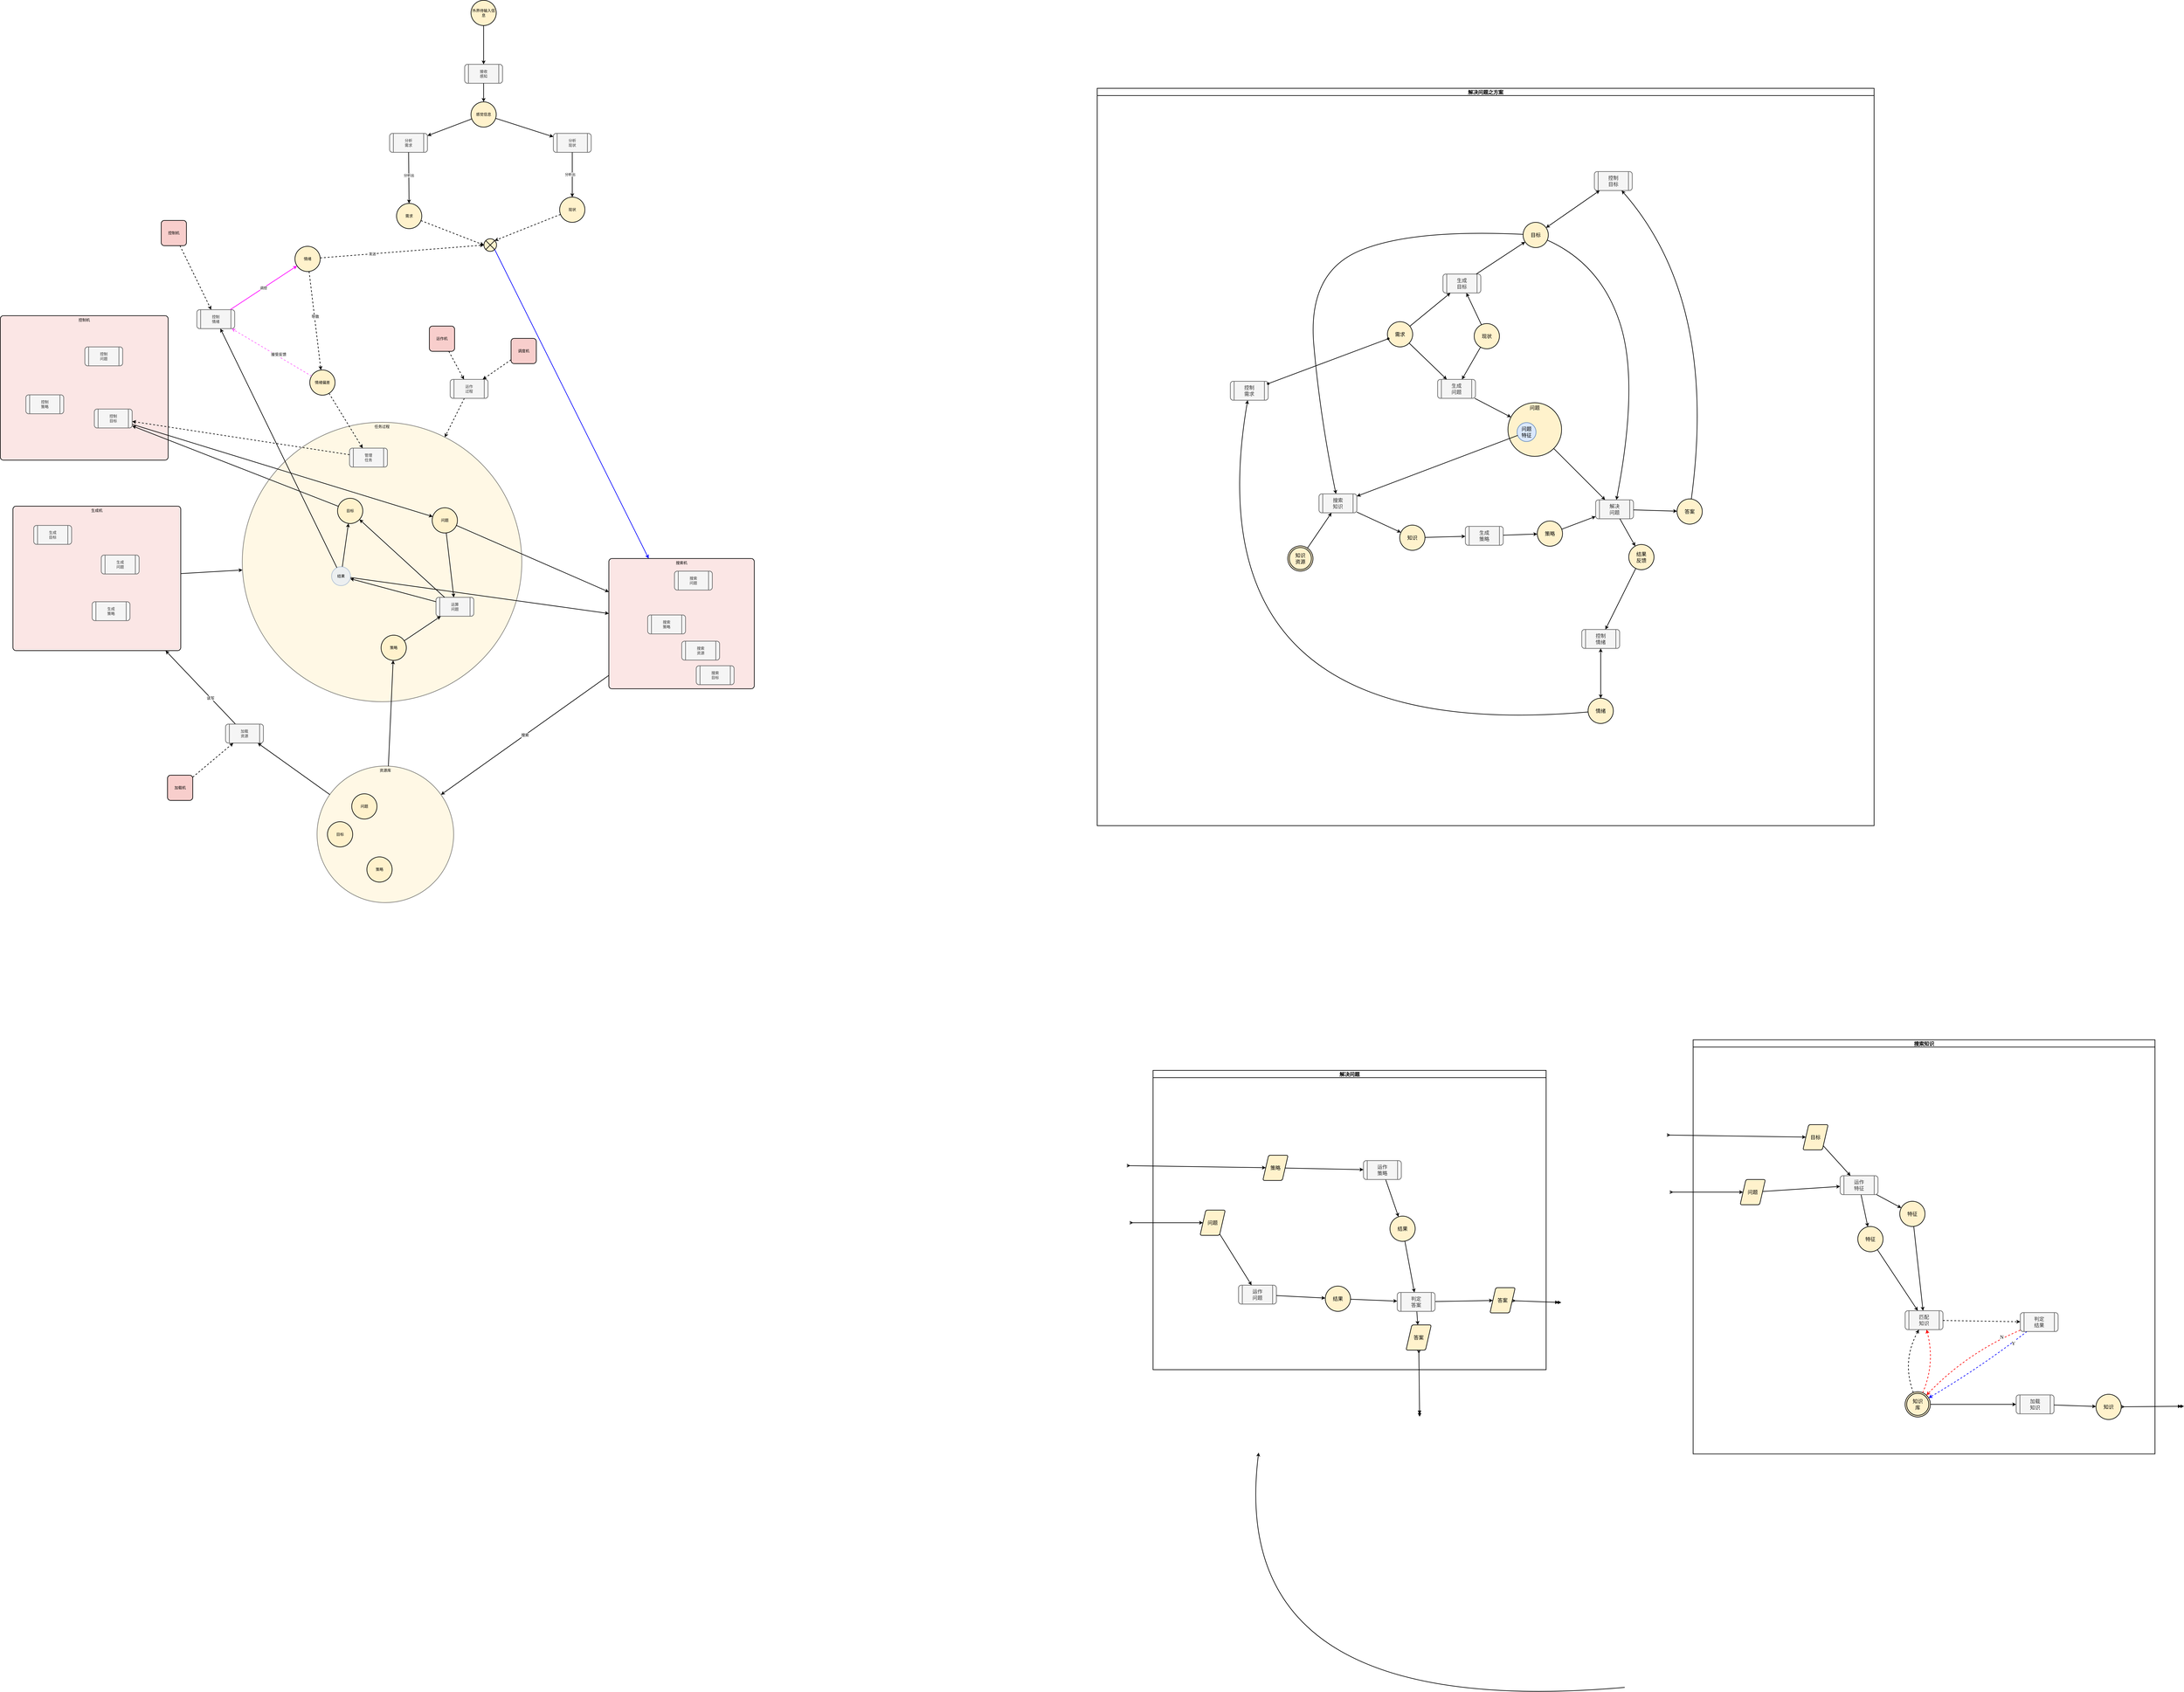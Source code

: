 <mxfile version="19.0.3" type="device" pages="3"><diagram name="分析问题过程-220802" id="8wZ_EZsvzLOPN4eUJjSS"><mxGraphModel dx="5756" dy="3449" grid="0" gridSize="10" guides="1" tooltips="1" connect="1" arrows="1" fold="1" page="0" pageScale="1" pageWidth="1169" pageHeight="827" math="0" shadow="0"><root><mxCell id="dmeJSBBvfGve9bIcIyyQ-0"/><mxCell id="dmeJSBBvfGve9bIcIyyQ-1" parent="dmeJSBBvfGve9bIcIyyQ-0"/><mxCell id="FbJV6HwK2vqQPvXDyn6q-45" value="解决问题之方案" style="swimlane;fontFamily=Times New Roman;fontSize=16;fontColor=default;strokeColor=#000000;strokeWidth=2;movable=1;portConstraintRotation=0;fillColor=none;swimlaneFillColor=none;rotatable=0;cloneable=0;moveCells=0;" vertex="1" parent="dmeJSBBvfGve9bIcIyyQ-1"><mxGeometry x="1820" y="-662" width="2462.64" height="2338" as="geometry"><mxRectangle x="1486" y="-600" width="104" height="23" as="alternateBounds"/></mxGeometry></mxCell><mxCell id="FbJV6HwK2vqQPvXDyn6q-4" value="问题" style="ellipse;whiteSpace=wrap;html=1;aspect=fixed;fontFamily=Times New Roman;fontSize=16;fontColor=default;align=center;strokeColor=default;fillColor=#fff2cc;strokeWidth=2;rotatable=0;resizable=1;container=1;verticalAlign=top;treeFolding=0;treeMoving=0;" vertex="1" parent="FbJV6HwK2vqQPvXDyn6q-45"><mxGeometry x="1302" y="997" width="170" height="170" as="geometry"><mxRectangle x="1241" y="976" width="51" height="18" as="alternateBounds"/></mxGeometry></mxCell><mxCell id="FbJV6HwK2vqQPvXDyn6q-6" value="问题&lt;br style=&quot;font-size: 16px;&quot;&gt;特征" style="ellipse;whiteSpace=wrap;html=1;aspect=fixed;fontFamily=Times New Roman;fontSize=16;align=center;strokeColor=#6c8ebf;fillColor=#dae8fc;strokeWidth=2;comic=0;resizable=0;rotatable=0;connectable=1;snapToPoint=0;dropTarget=1;labelBorderColor=none;fontColor=#000000;treeFolding=0;treeMoving=0;" vertex="1" parent="FbJV6HwK2vqQPvXDyn6q-4"><mxGeometry x="29" y="63" width="60" height="60" as="geometry"/></mxCell><mxCell id="DZxl7ySDrUZJHLj_Qp03-0" value="需求" style="ellipse;whiteSpace=wrap;html=1;aspect=fixed;fontFamily=Times New Roman;fontSize=16;fontColor=default;align=center;strokeColor=default;fillColor=#fff2cc;strokeWidth=2;rotatable=0;resizable=0;" vertex="1" parent="FbJV6HwK2vqQPvXDyn6q-45"><mxGeometry x="920" y="740" width="80" height="80" as="geometry"/></mxCell><mxCell id="DZxl7ySDrUZJHLj_Qp03-1" value="现状" style="ellipse;whiteSpace=wrap;html=1;aspect=fixed;fontFamily=Times New Roman;fontSize=16;fontColor=default;align=center;strokeColor=default;fillColor=#fff2cc;strokeWidth=2;rotatable=0;resizable=0;" vertex="1" parent="FbJV6HwK2vqQPvXDyn6q-45"><mxGeometry x="1195" y="746" width="80" height="80" as="geometry"/></mxCell><mxCell id="FbJV6HwK2vqQPvXDyn6q-3" style="edgeStyle=none;shape=connector;curved=1;rounded=1;orthogonalLoop=1;jettySize=auto;html=1;labelBackgroundColor=default;fontFamily=Times New Roman;fontSize=16;fontColor=#000000;startArrow=none;endArrow=classic;endFill=1;strokeColor=default;strokeWidth=2;" edge="1" parent="FbJV6HwK2vqQPvXDyn6q-45" source="DZxl7ySDrUZJHLj_Qp03-2" target="FbJV6HwK2vqQPvXDyn6q-4"><mxGeometry relative="1" as="geometry"><mxPoint x="1390" y="1012" as="targetPoint"/></mxGeometry></mxCell><mxCell id="DZxl7ySDrUZJHLj_Qp03-2" value="生成&lt;br style=&quot;font-size: 16px;&quot;&gt;问题" style="shape=process;whiteSpace=wrap;html=1;backgroundOutline=1;fontFamily=Times New Roman;fontSize=16;fillColor=#f5f5f5;rounded=1;strokeWidth=2;strokeColor=#666666;resizable=0;rotatable=0;comic=0;fontColor=#333333;container=0;collapsible=0;movable=1;" vertex="1" parent="FbJV6HwK2vqQPvXDyn6q-45"><mxGeometry x="1079" y="923" width="120" height="60" as="geometry"/></mxCell><mxCell id="FbJV6HwK2vqQPvXDyn6q-1" style="edgeStyle=none;shape=connector;curved=1;rounded=1;orthogonalLoop=1;jettySize=auto;html=1;labelBackgroundColor=default;fontFamily=Times New Roman;fontSize=16;fontColor=#000000;startArrow=none;endArrow=classic;endFill=1;strokeColor=default;strokeWidth=2;" edge="1" parent="FbJV6HwK2vqQPvXDyn6q-45" source="DZxl7ySDrUZJHLj_Qp03-0" target="DZxl7ySDrUZJHLj_Qp03-2"><mxGeometry relative="1" as="geometry"/></mxCell><mxCell id="FbJV6HwK2vqQPvXDyn6q-2" style="edgeStyle=none;shape=connector;curved=1;rounded=1;orthogonalLoop=1;jettySize=auto;html=1;labelBackgroundColor=default;fontFamily=Times New Roman;fontSize=16;fontColor=#000000;startArrow=none;endArrow=classic;endFill=1;strokeColor=default;strokeWidth=2;" edge="1" parent="FbJV6HwK2vqQPvXDyn6q-45" source="DZxl7ySDrUZJHLj_Qp03-1" target="DZxl7ySDrUZJHLj_Qp03-2"><mxGeometry relative="1" as="geometry"/></mxCell><mxCell id="FbJV6HwK2vqQPvXDyn6q-21" style="edgeStyle=none;shape=connector;curved=1;rounded=1;orthogonalLoop=1;jettySize=auto;html=1;labelBackgroundColor=default;fontFamily=Times New Roman;fontSize=16;fontColor=#000000;startArrow=none;endArrow=classic;endFill=1;strokeColor=default;strokeWidth=2;" edge="1" parent="FbJV6HwK2vqQPvXDyn6q-45" source="FbJV6HwK2vqQPvXDyn6q-4" target="FbJV6HwK2vqQPvXDyn6q-19"><mxGeometry relative="1" as="geometry"/></mxCell><mxCell id="FbJV6HwK2vqQPvXDyn6q-7" style="edgeStyle=none;shape=connector;curved=1;rounded=1;orthogonalLoop=1;jettySize=auto;html=1;labelBackgroundColor=default;fontFamily=Times New Roman;fontSize=16;fontColor=#000000;startArrow=none;endArrow=classic;endFill=1;strokeColor=default;strokeWidth=2;" edge="1" parent="FbJV6HwK2vqQPvXDyn6q-45" source="FbJV6HwK2vqQPvXDyn6q-6" target="FbJV6HwK2vqQPvXDyn6q-8"><mxGeometry relative="1" as="geometry"><mxPoint x="882" y="1348.5" as="targetPoint"/></mxGeometry></mxCell><UserObject label="搜索&lt;br style=&quot;font-size: 16px;&quot;&gt;知识" id="FbJV6HwK2vqQPvXDyn6q-8"><mxCell style="shape=process;whiteSpace=wrap;html=1;backgroundOutline=1;fontFamily=Times New Roman;fontSize=16;rounded=1;strokeWidth=2;resizable=1;rotatable=1;comic=0;fillColor=#f5f5f5;fontColor=#333333;strokeColor=#666666;movable=1;deletable=1;editable=1;connectable=1;" vertex="1" parent="FbJV6HwK2vqQPvXDyn6q-45"><mxGeometry x="703" y="1286" width="120" height="60" as="geometry"/></mxCell></UserObject><mxCell id="FbJV6HwK2vqQPvXDyn6q-10" style="edgeStyle=none;shape=connector;curved=1;rounded=1;orthogonalLoop=1;jettySize=auto;html=1;labelBackgroundColor=default;fontFamily=Times New Roman;fontSize=16;fontColor=#000000;startArrow=none;endArrow=classic;endFill=1;strokeColor=default;strokeWidth=2;" edge="1" parent="FbJV6HwK2vqQPvXDyn6q-45" source="FbJV6HwK2vqQPvXDyn6q-9" target="FbJV6HwK2vqQPvXDyn6q-8"><mxGeometry relative="1" as="geometry"/></mxCell><mxCell id="FbJV6HwK2vqQPvXDyn6q-9" value="知识&lt;br style=&quot;font-size: 16px;&quot;&gt;资源" style="ellipse;shape=doubleEllipse;whiteSpace=wrap;html=1;aspect=fixed;fontFamily=Times New Roman;fontSize=16;strokeWidth=2;fillColor=#fff2cc;strokeColor=default;resizable=0;rotatable=0;fontColor=default;align=center;" vertex="1" parent="FbJV6HwK2vqQPvXDyn6q-45"><mxGeometry x="604" y="1451" width="80" height="80" as="geometry"/></mxCell><mxCell id="FbJV6HwK2vqQPvXDyn6q-14" value="知识" style="ellipse;whiteSpace=wrap;html=1;aspect=fixed;fontFamily=Times New Roman;fontSize=16;fontColor=default;align=center;strokeColor=default;fillColor=#fff2cc;strokeWidth=2;rotatable=0;resizable=0;" vertex="1" parent="FbJV6HwK2vqQPvXDyn6q-45"><mxGeometry x="959" y="1385" width="80" height="80" as="geometry"/></mxCell><mxCell id="FbJV6HwK2vqQPvXDyn6q-11" style="edgeStyle=none;shape=connector;curved=1;rounded=1;orthogonalLoop=1;jettySize=auto;html=1;labelBackgroundColor=default;fontFamily=Times New Roman;fontSize=16;fontColor=#000000;startArrow=none;endArrow=classic;endFill=1;strokeColor=default;strokeWidth=2;" edge="1" parent="FbJV6HwK2vqQPvXDyn6q-45" source="FbJV6HwK2vqQPvXDyn6q-8" target="FbJV6HwK2vqQPvXDyn6q-14"><mxGeometry relative="1" as="geometry"><mxPoint x="1041" y="1245.5" as="targetPoint"/></mxGeometry></mxCell><mxCell id="FbJV6HwK2vqQPvXDyn6q-15" value="生成&lt;br style=&quot;font-size: 16px;&quot;&gt;策略" style="shape=process;whiteSpace=wrap;html=1;backgroundOutline=1;fontFamily=Times New Roman;fontSize=16;fillColor=#f5f5f5;rounded=1;strokeWidth=2;strokeColor=#666666;resizable=0;rotatable=0;comic=0;fontColor=#333333;container=0;collapsible=0;" vertex="1" parent="FbJV6HwK2vqQPvXDyn6q-45"><mxGeometry x="1167" y="1389" width="120" height="60" as="geometry"/></mxCell><mxCell id="FbJV6HwK2vqQPvXDyn6q-16" style="edgeStyle=none;shape=connector;curved=1;rounded=1;orthogonalLoop=1;jettySize=auto;html=1;labelBackgroundColor=default;fontFamily=Times New Roman;fontSize=16;fontColor=#000000;startArrow=none;endArrow=classic;endFill=1;strokeColor=default;strokeWidth=2;" edge="1" parent="FbJV6HwK2vqQPvXDyn6q-45" source="FbJV6HwK2vqQPvXDyn6q-14" target="FbJV6HwK2vqQPvXDyn6q-15"><mxGeometry relative="1" as="geometry"/></mxCell><mxCell id="FbJV6HwK2vqQPvXDyn6q-18" value="策略" style="ellipse;whiteSpace=wrap;html=1;aspect=fixed;fontFamily=Times New Roman;fontSize=16;fontColor=default;align=center;strokeColor=default;fillColor=#fff2cc;strokeWidth=2;rotatable=0;resizable=0;" vertex="1" parent="FbJV6HwK2vqQPvXDyn6q-45"><mxGeometry x="1395" y="1372" width="80" height="80" as="geometry"/></mxCell><mxCell id="FbJV6HwK2vqQPvXDyn6q-17" style="edgeStyle=none;shape=connector;curved=1;rounded=1;orthogonalLoop=1;jettySize=auto;html=1;labelBackgroundColor=default;fontFamily=Times New Roman;fontSize=16;fontColor=#000000;startArrow=none;endArrow=classic;endFill=1;strokeColor=default;strokeWidth=2;" edge="1" parent="FbJV6HwK2vqQPvXDyn6q-45" source="FbJV6HwK2vqQPvXDyn6q-15" target="FbJV6HwK2vqQPvXDyn6q-18"><mxGeometry relative="1" as="geometry"><mxPoint x="1467" y="1284.5" as="targetPoint"/></mxGeometry></mxCell><mxCell id="FbJV6HwK2vqQPvXDyn6q-19" value="解决&lt;br style=&quot;font-size: 16px;&quot;&gt;问题" style="shape=process;whiteSpace=wrap;html=1;backgroundOutline=1;fontFamily=Times New Roman;fontSize=16;rounded=1;strokeWidth=2;resizable=0;rotatable=0;comic=0;fillColor=#f5f5f5;fontColor=#333333;strokeColor=#666666;" vertex="1" parent="FbJV6HwK2vqQPvXDyn6q-45"><mxGeometry x="1580" y="1305" width="120" height="60" as="geometry"/></mxCell><mxCell id="FbJV6HwK2vqQPvXDyn6q-20" style="edgeStyle=none;shape=connector;curved=1;rounded=1;orthogonalLoop=1;jettySize=auto;html=1;labelBackgroundColor=default;fontFamily=Times New Roman;fontSize=16;fontColor=#000000;startArrow=none;endArrow=classic;endFill=1;strokeColor=default;strokeWidth=2;" edge="1" parent="FbJV6HwK2vqQPvXDyn6q-45" source="FbJV6HwK2vqQPvXDyn6q-18" target="FbJV6HwK2vqQPvXDyn6q-19"><mxGeometry relative="1" as="geometry"/></mxCell><mxCell id="FbJV6HwK2vqQPvXDyn6q-25" style="edgeStyle=none;shape=connector;rounded=1;orthogonalLoop=1;jettySize=auto;html=1;labelBackgroundColor=default;fontFamily=Times New Roman;fontSize=16;fontColor=default;startArrow=none;endArrow=classic;endFill=1;strokeColor=default;strokeWidth=2;curved=1;" edge="1" parent="FbJV6HwK2vqQPvXDyn6q-45" source="FbJV6HwK2vqQPvXDyn6q-19" target="FbJV6HwK2vqQPvXDyn6q-26"><mxGeometry relative="1" as="geometry"><mxPoint x="1890" y="1454" as="targetPoint"/><mxPoint x="1770" y="1454" as="sourcePoint"/></mxGeometry></mxCell><mxCell id="FbJV6HwK2vqQPvXDyn6q-26" value="答案" style="ellipse;whiteSpace=wrap;html=1;aspect=fixed;fontFamily=Times New Roman;fontSize=16;fontColor=default;align=center;strokeColor=default;fillColor=#fff2cc;strokeWidth=2;rotatable=0;resizable=0;" vertex="1" parent="FbJV6HwK2vqQPvXDyn6q-45"><mxGeometry x="1838" y="1302" width="80" height="80" as="geometry"/></mxCell><mxCell id="FbJV6HwK2vqQPvXDyn6q-28" style="edgeStyle=none;shape=connector;curved=1;rounded=1;orthogonalLoop=1;jettySize=auto;html=1;labelBackgroundColor=default;fontFamily=Times New Roman;fontSize=16;fontColor=default;startArrow=none;endArrow=classic;endFill=1;strokeColor=default;strokeWidth=2;" edge="1" parent="FbJV6HwK2vqQPvXDyn6q-45" source="FbJV6HwK2vqQPvXDyn6q-26" target="aJHo9oLQRydI_SlzIqtA-0"><mxGeometry relative="1" as="geometry"><mxPoint x="1954" y="980" as="targetPoint"/><Array as="points"><mxPoint x="1968" y="672"/></Array></mxGeometry></mxCell><mxCell id="FbJV6HwK2vqQPvXDyn6q-32" value="生成&lt;br style=&quot;font-size: 16px;&quot;&gt;目标" style="shape=process;whiteSpace=wrap;html=1;backgroundOutline=1;fontFamily=Times New Roman;fontSize=16;fillColor=#f5f5f5;rounded=1;strokeWidth=2;strokeColor=#666666;resizable=0;rotatable=0;comic=0;fontColor=#333333;container=0;collapsible=0;" vertex="1" parent="FbJV6HwK2vqQPvXDyn6q-45"><mxGeometry x="1096" y="589" width="120" height="60" as="geometry"/></mxCell><mxCell id="FbJV6HwK2vqQPvXDyn6q-33" style="edgeStyle=none;shape=connector;curved=1;rounded=1;orthogonalLoop=1;jettySize=auto;html=1;labelBackgroundColor=default;fontFamily=Times New Roman;fontSize=16;fontColor=default;startArrow=none;endArrow=classic;endFill=1;strokeColor=default;strokeWidth=2;" edge="1" parent="FbJV6HwK2vqQPvXDyn6q-45" source="DZxl7ySDrUZJHLj_Qp03-0" target="FbJV6HwK2vqQPvXDyn6q-32"><mxGeometry relative="1" as="geometry"/></mxCell><mxCell id="FbJV6HwK2vqQPvXDyn6q-34" style="edgeStyle=none;shape=connector;curved=1;rounded=1;orthogonalLoop=1;jettySize=auto;html=1;labelBackgroundColor=default;fontFamily=Times New Roman;fontSize=16;fontColor=default;startArrow=none;endArrow=classic;endFill=1;strokeColor=default;strokeWidth=2;" edge="1" parent="FbJV6HwK2vqQPvXDyn6q-45" source="DZxl7ySDrUZJHLj_Qp03-1" target="FbJV6HwK2vqQPvXDyn6q-32"><mxGeometry relative="1" as="geometry"/></mxCell><mxCell id="FbJV6HwK2vqQPvXDyn6q-37" style="edgeStyle=none;shape=connector;curved=1;rounded=1;orthogonalLoop=1;jettySize=auto;html=1;labelBackgroundColor=default;fontFamily=Times New Roman;fontSize=16;fontColor=default;startArrow=none;endArrow=classic;endFill=1;strokeColor=default;strokeWidth=2;" edge="1" parent="FbJV6HwK2vqQPvXDyn6q-45" source="FbJV6HwK2vqQPvXDyn6q-35" target="FbJV6HwK2vqQPvXDyn6q-8"><mxGeometry relative="1" as="geometry"><Array as="points"><mxPoint x="995" y="446"/><mxPoint x="667" y="585"/><mxPoint x="706" y="1039"/></Array></mxGeometry></mxCell><mxCell id="FbJV6HwK2vqQPvXDyn6q-38" style="edgeStyle=none;shape=connector;curved=1;rounded=1;orthogonalLoop=1;jettySize=auto;html=1;labelBackgroundColor=default;fontFamily=Times New Roman;fontSize=16;fontColor=default;startArrow=none;endArrow=classic;endFill=1;strokeColor=default;strokeWidth=2;" edge="1" parent="FbJV6HwK2vqQPvXDyn6q-45" source="FbJV6HwK2vqQPvXDyn6q-35" target="FbJV6HwK2vqQPvXDyn6q-19"><mxGeometry relative="1" as="geometry"><Array as="points"><mxPoint x="1596" y="557"/><mxPoint x="1718" y="932"/></Array></mxGeometry></mxCell><mxCell id="aJHo9oLQRydI_SlzIqtA-1" style="edgeStyle=none;shape=connector;curved=1;rounded=1;orthogonalLoop=1;jettySize=auto;html=1;labelBackgroundColor=default;fontFamily=Times New Roman;fontSize=16;fontColor=default;startArrow=classic;startFill=1;endArrow=classic;endFill=1;strokeColor=default;strokeWidth=2;" edge="1" parent="FbJV6HwK2vqQPvXDyn6q-45" source="FbJV6HwK2vqQPvXDyn6q-35" target="aJHo9oLQRydI_SlzIqtA-0"><mxGeometry relative="1" as="geometry"/></mxCell><mxCell id="FbJV6HwK2vqQPvXDyn6q-35" value="目标" style="ellipse;whiteSpace=wrap;html=1;aspect=fixed;fontFamily=Times New Roman;fontSize=16;fontColor=default;align=center;strokeColor=default;fillColor=#fff2cc;strokeWidth=2;rotatable=0;resizable=0;" vertex="1" parent="FbJV6HwK2vqQPvXDyn6q-45"><mxGeometry x="1350" y="425" width="80" height="80" as="geometry"/></mxCell><mxCell id="FbJV6HwK2vqQPvXDyn6q-36" style="edgeStyle=none;shape=connector;curved=1;rounded=1;orthogonalLoop=1;jettySize=auto;html=1;labelBackgroundColor=default;fontFamily=Times New Roman;fontSize=16;fontColor=default;startArrow=none;endArrow=classic;endFill=1;strokeColor=default;strokeWidth=2;" edge="1" parent="FbJV6HwK2vqQPvXDyn6q-45" source="FbJV6HwK2vqQPvXDyn6q-32" target="FbJV6HwK2vqQPvXDyn6q-35"><mxGeometry relative="1" as="geometry"/></mxCell><mxCell id="FbJV6HwK2vqQPvXDyn6q-40" value="结果&lt;br style=&quot;font-size: 16px;&quot;&gt;反馈" style="ellipse;whiteSpace=wrap;html=1;aspect=fixed;fontFamily=Times New Roman;fontSize=16;fontColor=default;align=center;strokeColor=default;fillColor=#fff2cc;strokeWidth=2;rotatable=0;resizable=0;" vertex="1" parent="FbJV6HwK2vqQPvXDyn6q-45"><mxGeometry x="1685" y="1446.5" width="80" height="80" as="geometry"/></mxCell><mxCell id="FbJV6HwK2vqQPvXDyn6q-39" style="edgeStyle=none;shape=connector;curved=1;rounded=1;orthogonalLoop=1;jettySize=auto;html=1;labelBackgroundColor=default;fontFamily=Times New Roman;fontSize=16;fontColor=default;startArrow=none;endArrow=classic;endFill=1;strokeColor=default;strokeWidth=2;" edge="1" parent="FbJV6HwK2vqQPvXDyn6q-45" source="FbJV6HwK2vqQPvXDyn6q-19" target="FbJV6HwK2vqQPvXDyn6q-40"><mxGeometry relative="1" as="geometry"><mxPoint x="1725" y="1486.5" as="targetPoint"/></mxGeometry></mxCell><mxCell id="FbJV6HwK2vqQPvXDyn6q-41" value="控制&lt;br style=&quot;font-size: 16px;&quot;&gt;情绪" style="shape=process;whiteSpace=wrap;html=1;backgroundOutline=1;fontFamily=Times New Roman;fontSize=16;rounded=1;strokeWidth=2;resizable=0;rotatable=0;comic=0;fillColor=#f5f5f5;fontColor=#333333;strokeColor=#666666;" vertex="1" parent="FbJV6HwK2vqQPvXDyn6q-45"><mxGeometry x="1536" y="1716" width="120" height="60" as="geometry"/></mxCell><mxCell id="FbJV6HwK2vqQPvXDyn6q-42" style="edgeStyle=none;shape=connector;curved=1;rounded=1;orthogonalLoop=1;jettySize=auto;html=1;labelBackgroundColor=default;fontFamily=Times New Roman;fontSize=16;fontColor=default;startArrow=none;endArrow=classic;endFill=1;strokeColor=default;strokeWidth=2;" edge="1" parent="FbJV6HwK2vqQPvXDyn6q-45" source="FbJV6HwK2vqQPvXDyn6q-40" target="FbJV6HwK2vqQPvXDyn6q-41"><mxGeometry relative="1" as="geometry"/></mxCell><mxCell id="FbJV6HwK2vqQPvXDyn6q-43" value="情绪" style="ellipse;whiteSpace=wrap;html=1;aspect=fixed;fontFamily=Times New Roman;fontSize=16;fontColor=default;align=center;strokeColor=default;fillColor=#fff2cc;strokeWidth=2;rotatable=0;resizable=0;" vertex="1" parent="FbJV6HwK2vqQPvXDyn6q-45"><mxGeometry x="1556" y="1934" width="80" height="80" as="geometry"/></mxCell><mxCell id="FbJV6HwK2vqQPvXDyn6q-44" style="edgeStyle=none;shape=connector;curved=1;rounded=1;orthogonalLoop=1;jettySize=auto;html=1;labelBackgroundColor=default;fontFamily=Times New Roman;fontSize=16;fontColor=default;startArrow=classic;endArrow=classic;endFill=1;strokeColor=default;strokeWidth=2;startFill=1;" edge="1" parent="FbJV6HwK2vqQPvXDyn6q-45" source="FbJV6HwK2vqQPvXDyn6q-41" target="FbJV6HwK2vqQPvXDyn6q-43"><mxGeometry relative="1" as="geometry"/></mxCell><mxCell id="aJHo9oLQRydI_SlzIqtA-0" value="控制&lt;br style=&quot;font-size: 16px;&quot;&gt;目标" style="shape=process;whiteSpace=wrap;html=1;backgroundOutline=1;fontFamily=Times New Roman;fontSize=16;fillColor=#f5f5f5;rounded=1;strokeWidth=2;strokeColor=#666666;resizable=0;rotatable=0;comic=0;fontColor=#333333;container=0;collapsible=0;" vertex="1" parent="FbJV6HwK2vqQPvXDyn6q-45"><mxGeometry x="1576" y="264" width="120" height="60" as="geometry"/></mxCell><mxCell id="aJHo9oLQRydI_SlzIqtA-3" value="控制&lt;br style=&quot;font-size: 16px;&quot;&gt;需求" style="shape=process;whiteSpace=wrap;html=1;backgroundOutline=1;fontFamily=Times New Roman;fontSize=16;fillColor=#f5f5f5;rounded=1;strokeWidth=2;strokeColor=#666666;resizable=0;rotatable=0;comic=0;fontColor=#333333;container=0;collapsible=0;" vertex="1" parent="FbJV6HwK2vqQPvXDyn6q-45"><mxGeometry x="422" y="929" width="120" height="60" as="geometry"/></mxCell><mxCell id="aJHo9oLQRydI_SlzIqtA-2" style="edgeStyle=none;shape=connector;curved=1;rounded=1;orthogonalLoop=1;jettySize=auto;html=1;labelBackgroundColor=default;fontFamily=Times New Roman;fontSize=16;fontColor=default;startArrow=none;startFill=0;endArrow=classic;endFill=1;strokeColor=default;strokeWidth=2;" edge="1" parent="FbJV6HwK2vqQPvXDyn6q-45" source="FbJV6HwK2vqQPvXDyn6q-43" target="aJHo9oLQRydI_SlzIqtA-3"><mxGeometry relative="1" as="geometry"><mxPoint x="395.765" y="1233.059" as="targetPoint"/><Array as="points"><mxPoint x="289" y="2087"/></Array></mxGeometry></mxCell><mxCell id="aJHo9oLQRydI_SlzIqtA-4" style="edgeStyle=none;shape=connector;curved=1;rounded=1;orthogonalLoop=1;jettySize=auto;html=1;labelBackgroundColor=default;fontFamily=Times New Roman;fontSize=16;fontColor=default;startArrow=oval;startFill=1;endArrow=oval;endFill=1;strokeColor=default;strokeWidth=2;" edge="1" parent="FbJV6HwK2vqQPvXDyn6q-45" source="aJHo9oLQRydI_SlzIqtA-3" target="DZxl7ySDrUZJHLj_Qp03-0"><mxGeometry relative="1" as="geometry"/></mxCell><mxCell id="dmeJSBBvfGve9bIcIyyQ-2" value="任务过程" style="ellipse;whiteSpace=wrap;html=1;aspect=fixed;fontFamily=Times New Roman;fontSize=12;fontColor=default;align=center;strokeColor=default;fillColor=#fff2cc;strokeWidth=2;rotatable=0;resizable=1;verticalAlign=top;container=1;opacity=50;recursiveResize=0;treeFolding=1;treeMoving=1;" vertex="1" parent="dmeJSBBvfGve9bIcIyyQ-1"><mxGeometry x="-890" y="397" width="886" height="886" as="geometry"><mxRectangle x="-764" y="514" width="51" height="18" as="alternateBounds"/></mxGeometry></mxCell><mxCell id="dmeJSBBvfGve9bIcIyyQ-3" value="策略" style="ellipse;whiteSpace=wrap;html=1;aspect=fixed;fontFamily=Times New Roman;fontSize=12;fontColor=default;align=center;strokeColor=default;fillColor=#fff2cc;strokeWidth=2;rotatable=0;resizable=0;" vertex="1" parent="dmeJSBBvfGve9bIcIyyQ-2"><mxGeometry x="440.004" y="674.998" width="80" height="80" as="geometry"/></mxCell><mxCell id="dmeJSBBvfGve9bIcIyyQ-4" value="问题" style="ellipse;whiteSpace=wrap;html=1;aspect=fixed;fontFamily=Times New Roman;fontSize=12;fontColor=default;align=center;strokeColor=default;fillColor=#fff2cc;strokeWidth=2;rotatable=0;resizable=0;" vertex="1" parent="dmeJSBBvfGve9bIcIyyQ-2"><mxGeometry x="602.0" y="271.001" width="80" height="80" as="geometry"/></mxCell><mxCell id="dmeJSBBvfGve9bIcIyyQ-5" value="目标" style="ellipse;whiteSpace=wrap;html=1;aspect=fixed;fontFamily=Times New Roman;fontSize=12;fontColor=default;align=center;strokeColor=default;fillColor=#fff2cc;strokeWidth=2;rotatable=0;resizable=0;" vertex="1" parent="dmeJSBBvfGve9bIcIyyQ-2"><mxGeometry x="302.001" y="241.0" width="80" height="80" as="geometry"/></mxCell><mxCell id="dmeJSBBvfGve9bIcIyyQ-6" value="运算&lt;br&gt;问题" style="shape=process;whiteSpace=wrap;html=1;backgroundOutline=1;fontFamily=Times New Roman;fontSize=12;fillColor=#f5f5f5;rounded=1;strokeWidth=2;strokeColor=#666666;resizable=0;rotatable=0;comic=0;fontColor=#333333;" vertex="1" parent="dmeJSBBvfGve9bIcIyyQ-2"><mxGeometry x="614" y="555" width="120" height="60" as="geometry"/></mxCell><mxCell id="dmeJSBBvfGve9bIcIyyQ-7" value="" style="edgeStyle=none;orthogonalLoop=1;jettySize=auto;html=1;fontFamily=Times New Roman;endArrow=classic;endFill=1;strokeWidth=2;rounded=0;" edge="1" parent="dmeJSBBvfGve9bIcIyyQ-2" source="dmeJSBBvfGve9bIcIyyQ-3" target="dmeJSBBvfGve9bIcIyyQ-6"><mxGeometry relative="1" as="geometry"><mxPoint x="500.126" y="146.472" as="sourcePoint"/><mxPoint x="640.009" y="-87.167" as="targetPoint"/></mxGeometry></mxCell><mxCell id="dmeJSBBvfGve9bIcIyyQ-8" style="edgeStyle=none;orthogonalLoop=1;jettySize=auto;html=1;fontFamily=Times New Roman;endArrow=classic;endFill=1;strokeWidth=2;curved=1;startArrow=none;" edge="1" parent="dmeJSBBvfGve9bIcIyyQ-2" source="dmeJSBBvfGve9bIcIyyQ-4" target="dmeJSBBvfGve9bIcIyyQ-6"><mxGeometry relative="1" as="geometry"><Array as="points"/></mxGeometry></mxCell><mxCell id="dmeJSBBvfGve9bIcIyyQ-9" style="edgeStyle=none;shape=connector;curved=1;rounded=1;orthogonalLoop=1;jettySize=auto;html=1;labelBackgroundColor=default;fontFamily=Times New Roman;fontSize=11;fontColor=default;startArrow=none;endArrow=classic;strokeColor=default;strokeWidth=2;" edge="1" parent="dmeJSBBvfGve9bIcIyyQ-2" source="dmeJSBBvfGve9bIcIyyQ-6" target="dmeJSBBvfGve9bIcIyyQ-5"><mxGeometry relative="1" as="geometry"/></mxCell><mxCell id="dmeJSBBvfGve9bIcIyyQ-10" style="edgeStyle=none;shape=connector;curved=1;rounded=1;orthogonalLoop=1;jettySize=auto;html=1;labelBackgroundColor=default;fontFamily=Times New Roman;fontSize=11;fontColor=default;startArrow=none;startFill=0;endArrow=classic;endFill=1;strokeColor=default;strokeWidth=2;" edge="1" parent="dmeJSBBvfGve9bIcIyyQ-2" source="dmeJSBBvfGve9bIcIyyQ-6" target="dmeJSBBvfGve9bIcIyyQ-12"><mxGeometry relative="1" as="geometry"><mxPoint x="322.695" y="440.927" as="targetPoint"/></mxGeometry></mxCell><mxCell id="dmeJSBBvfGve9bIcIyyQ-11" style="edgeStyle=none;shape=connector;curved=1;rounded=1;orthogonalLoop=1;jettySize=auto;html=1;labelBackgroundColor=default;fontFamily=Times New Roman;fontSize=11;fontColor=default;startArrow=none;startFill=0;endArrow=classic;endFill=1;strokeColor=default;strokeWidth=2;" edge="1" parent="dmeJSBBvfGve9bIcIyyQ-2" source="dmeJSBBvfGve9bIcIyyQ-12" target="dmeJSBBvfGve9bIcIyyQ-5"><mxGeometry relative="1" as="geometry"/></mxCell><mxCell id="dmeJSBBvfGve9bIcIyyQ-12" value="结果" style="ellipse;whiteSpace=wrap;html=1;aspect=fixed;fontFamily=Times New Roman;fontSize=12;align=center;strokeColor=#6c8ebf;fillColor=#dae8fc;strokeWidth=2;comic=0;resizable=0;rotatable=0;connectable=1;snapToPoint=0;dropTarget=1;labelBorderColor=none;opacity=50;" vertex="1" parent="dmeJSBBvfGve9bIcIyyQ-2"><mxGeometry x="283" y="458" width="60" height="60" as="geometry"/></mxCell><mxCell id="dmeJSBBvfGve9bIcIyyQ-13" value="管理&lt;br&gt;任务" style="shape=process;whiteSpace=wrap;html=1;backgroundOutline=1;fontFamily=Times New Roman;fontSize=12;fillColor=#f5f5f5;rounded=1;strokeWidth=2;strokeColor=#666666;resizable=0;rotatable=0;comic=0;fontColor=#333333;" vertex="1" parent="dmeJSBBvfGve9bIcIyyQ-2"><mxGeometry x="340" y="82" width="120" height="60" as="geometry"/></mxCell><mxCell id="dmeJSBBvfGve9bIcIyyQ-14" style="edgeStyle=none;shape=connector;curved=1;rounded=1;orthogonalLoop=1;jettySize=auto;html=1;labelBackgroundColor=default;fontFamily=Times New Roman;fontSize=11;fontColor=default;startArrow=none;endArrow=classic;strokeColor=default;strokeWidth=2;" edge="1" parent="dmeJSBBvfGve9bIcIyyQ-1" source="dmeJSBBvfGve9bIcIyyQ-15" target="dmeJSBBvfGve9bIcIyyQ-70"><mxGeometry relative="1" as="geometry"/></mxCell><mxCell id="dmeJSBBvfGve9bIcIyyQ-15" value="资源库" style="ellipse;whiteSpace=wrap;html=1;aspect=fixed;fontFamily=Times New Roman;fontSize=12;fontColor=default;align=center;strokeColor=default;fillColor=#fff2cc;strokeWidth=2;rotatable=0;resizable=1;verticalAlign=top;container=1;opacity=50;treeFolding=0;treeMoving=0;moveCells=0;" vertex="1" parent="dmeJSBBvfGve9bIcIyyQ-1"><mxGeometry x="-653" y="1487" width="433" height="433" as="geometry"><mxRectangle x="-534" y="1428" width="63" height="18" as="alternateBounds"/></mxGeometry></mxCell><mxCell id="dmeJSBBvfGve9bIcIyyQ-16" value="目标" style="ellipse;whiteSpace=wrap;html=1;aspect=fixed;fontFamily=Times New Roman;fontSize=12;fontColor=default;align=center;strokeColor=default;fillColor=#fff2cc;strokeWidth=2;rotatable=0;resizable=0;" vertex="1" parent="dmeJSBBvfGve9bIcIyyQ-15"><mxGeometry x="33" y="176.5" width="80" height="80" as="geometry"/></mxCell><mxCell id="dmeJSBBvfGve9bIcIyyQ-17" value="策略" style="ellipse;whiteSpace=wrap;html=1;aspect=fixed;fontFamily=Times New Roman;fontSize=12;fontColor=default;align=center;strokeColor=default;fillColor=#fff2cc;strokeWidth=2;rotatable=0;resizable=0;" vertex="1" parent="dmeJSBBvfGve9bIcIyyQ-15"><mxGeometry x="158" y="288" width="80" height="80" as="geometry"/></mxCell><mxCell id="dmeJSBBvfGve9bIcIyyQ-18" value="问题" style="ellipse;whiteSpace=wrap;html=1;aspect=fixed;fontFamily=Times New Roman;fontSize=12;fontColor=default;align=center;strokeColor=default;fillColor=#fff2cc;strokeWidth=2;rotatable=0;resizable=0;" vertex="1" parent="dmeJSBBvfGve9bIcIyyQ-15"><mxGeometry x="110" y="88" width="80" height="80" as="geometry"/></mxCell><mxCell id="dmeJSBBvfGve9bIcIyyQ-19" value="搜索机" style="rounded=1;whiteSpace=wrap;html=1;fontFamily=Times New Roman;fontSize=12;align=center;strokeColor=default;fillColor=#f8cecc;absoluteArcSize=1;fillOpacity=50;connectable=1;container=1;collapsible=1;recursiveResize=0;verticalAlign=top;expand=1;treeFolding=0;strokeWidth=2;rotatable=0;resizable=0;" vertex="1" parent="dmeJSBBvfGve9bIcIyyQ-1"><mxGeometry x="272" y="829" width="461" height="413" as="geometry"/></mxCell><mxCell id="dmeJSBBvfGve9bIcIyyQ-20" value="搜索&lt;br&gt;问题" style="shape=process;whiteSpace=wrap;html=1;backgroundOutline=1;fontFamily=Times New Roman;fontSize=12;fillColor=#f5f5f5;rounded=1;strokeWidth=2;strokeColor=#666666;resizable=0;rotatable=0;comic=0;fontColor=#333333;" vertex="1" parent="dmeJSBBvfGve9bIcIyyQ-19"><mxGeometry x="208" y="40" width="120" height="60" as="geometry"/></mxCell><mxCell id="dmeJSBBvfGve9bIcIyyQ-21" value="搜索&lt;br&gt;资源" style="shape=process;whiteSpace=wrap;html=1;backgroundOutline=1;fontFamily=Times New Roman;fontSize=12;fillColor=#f5f5f5;rounded=1;strokeWidth=2;strokeColor=#666666;resizable=0;rotatable=0;comic=0;fontColor=#333333;" vertex="1" parent="dmeJSBBvfGve9bIcIyyQ-19"><mxGeometry x="231" y="262" width="120" height="60" as="geometry"/></mxCell><mxCell id="dmeJSBBvfGve9bIcIyyQ-22" value="搜索&lt;br&gt;策略" style="shape=process;whiteSpace=wrap;html=1;backgroundOutline=1;fontFamily=Times New Roman;fontSize=12;fillColor=#f5f5f5;rounded=1;strokeWidth=2;strokeColor=#666666;resizable=0;rotatable=0;comic=0;fontColor=#333333;" vertex="1" parent="dmeJSBBvfGve9bIcIyyQ-19"><mxGeometry x="123" y="179" width="120" height="60" as="geometry"/></mxCell><mxCell id="dmeJSBBvfGve9bIcIyyQ-23" value="搜索&lt;br&gt;目标" style="shape=process;whiteSpace=wrap;html=1;backgroundOutline=1;fontFamily=Times New Roman;fontSize=12;fillColor=#f5f5f5;rounded=1;strokeWidth=2;strokeColor=#666666;resizable=0;rotatable=0;comic=0;fontColor=#333333;" vertex="1" parent="dmeJSBBvfGve9bIcIyyQ-19"><mxGeometry x="277" y="340" width="120" height="60" as="geometry"/></mxCell><mxCell id="dmeJSBBvfGve9bIcIyyQ-24" value="" style="shape=sumEllipse;perimeter=ellipsePerimeter;whiteSpace=wrap;html=1;backgroundOutline=1;labelBackgroundColor=none;labelBorderColor=none;fontFamily=Times New Roman;resizable=0;rotatable=0;deletable=1;recursiveResize=0;connectable=1;allowArrows=1;snapToPoint=1;fillColor=#fff2cc;strokeColor=default;strokeWidth=2;" vertex="1" parent="dmeJSBBvfGve9bIcIyyQ-1"><mxGeometry x="-124" y="-185" width="40" height="40" as="geometry"/></mxCell><mxCell id="dmeJSBBvfGve9bIcIyyQ-25" value="情绪偏差" style="ellipse;whiteSpace=wrap;html=1;aspect=fixed;fontFamily=Times New Roman;fontSize=12;fontColor=default;align=center;strokeColor=default;fillColor=#fff2cc;strokeWidth=2;rotatable=0;resizable=0;" vertex="1" parent="dmeJSBBvfGve9bIcIyyQ-1"><mxGeometry x="-676" y="231" width="80" height="80" as="geometry"/></mxCell><mxCell id="dmeJSBBvfGve9bIcIyyQ-26" value="需求" style="ellipse;whiteSpace=wrap;html=1;aspect=fixed;fontFamily=Times New Roman;fontSize=12;fontColor=default;align=center;strokeColor=default;fillColor=#fff2cc;strokeWidth=2;rotatable=0;resizable=0;" vertex="1" parent="dmeJSBBvfGve9bIcIyyQ-1"><mxGeometry x="-401" y="-297" width="80" height="80" as="geometry"/></mxCell><mxCell id="dmeJSBBvfGve9bIcIyyQ-27" value="现状" style="ellipse;whiteSpace=wrap;html=1;aspect=fixed;fontFamily=Times New Roman;fontSize=12;fontColor=default;align=center;strokeColor=default;fillColor=#fff2cc;strokeWidth=2;rotatable=0;resizable=0;" vertex="1" parent="dmeJSBBvfGve9bIcIyyQ-1"><mxGeometry x="116" y="-317" width="80" height="80" as="geometry"/></mxCell><mxCell id="dmeJSBBvfGve9bIcIyyQ-28" value="情绪" style="ellipse;whiteSpace=wrap;html=1;aspect=fixed;labelBorderColor=none;fontFamily=Times New Roman;fontSize=12;fontColor=default;strokeColor=default;strokeWidth=2;fillColor=#fff2cc;rotatable=0;resizable=0;" vertex="1" parent="dmeJSBBvfGve9bIcIyyQ-1"><mxGeometry x="-723" y="-161" width="80" height="80" as="geometry"/></mxCell><mxCell id="dmeJSBBvfGve9bIcIyyQ-33" value="外界待输入信息" style="ellipse;whiteSpace=wrap;html=1;aspect=fixed;fontFamily=Times New Roman;fontSize=12;fontColor=default;align=center;strokeColor=default;fillColor=#fff2cc;strokeWidth=2;rotatable=0;resizable=0;" vertex="1" parent="dmeJSBBvfGve9bIcIyyQ-1"><mxGeometry x="-165" y="-941" width="80" height="80" as="geometry"/></mxCell><mxCell id="dmeJSBBvfGve9bIcIyyQ-34" value="感觉信息" style="ellipse;whiteSpace=wrap;html=1;aspect=fixed;fontFamily=Times New Roman;fontSize=12;fontColor=default;align=center;strokeColor=default;fillColor=#fff2cc;strokeWidth=2;rotatable=0;resizable=0;" vertex="1" parent="dmeJSBBvfGve9bIcIyyQ-1"><mxGeometry x="-165" y="-619" width="80" height="80" as="geometry"/></mxCell><mxCell id="dmeJSBBvfGve9bIcIyyQ-35" value="接收&lt;br&gt;感知" style="shape=process;whiteSpace=wrap;html=1;backgroundOutline=1;fontFamily=Times New Roman;fontSize=12;fillColor=#f5f5f5;rounded=1;strokeWidth=2;strokeColor=#666666;resizable=0;rotatable=0;comic=0;fontColor=#333333;" vertex="1" parent="dmeJSBBvfGve9bIcIyyQ-1"><mxGeometry x="-185" y="-738" width="120" height="60" as="geometry"/></mxCell><mxCell id="dmeJSBBvfGve9bIcIyyQ-36" value="控制&lt;br&gt;情绪" style="shape=process;whiteSpace=wrap;html=1;backgroundOutline=1;fontFamily=Times New Roman;fontSize=12;fillColor=#f5f5f5;rounded=1;strokeWidth=2;strokeColor=#666666;resizable=0;rotatable=0;comic=0;fontColor=#333333;" vertex="1" parent="dmeJSBBvfGve9bIcIyyQ-1"><mxGeometry x="-1034" y="40" width="120" height="60" as="geometry"/></mxCell><mxCell id="dmeJSBBvfGve9bIcIyyQ-37" value="控制机" style="rounded=1;whiteSpace=wrap;html=1;fontFamily=Times New Roman;fontSize=12;fontColor=default;align=center;strokeColor=default;fillColor=#f8cecc;absoluteArcSize=1;strokeWidth=2;rotatable=0;resizable=0;" vertex="1" parent="dmeJSBBvfGve9bIcIyyQ-1"><mxGeometry x="-1147" y="-243" width="80" height="80" as="geometry"/></mxCell><mxCell id="dmeJSBBvfGve9bIcIyyQ-38" value="分析&lt;br&gt;需求" style="shape=process;whiteSpace=wrap;html=1;backgroundOutline=1;fontFamily=Times New Roman;fontSize=12;fillColor=#f5f5f5;rounded=1;strokeWidth=2;strokeColor=#666666;resizable=0;rotatable=0;comic=0;fontColor=#333333;" vertex="1" parent="dmeJSBBvfGve9bIcIyyQ-1"><mxGeometry x="-423" y="-519" width="120" height="60" as="geometry"/></mxCell><mxCell id="dmeJSBBvfGve9bIcIyyQ-39" value="分析&lt;br&gt;现状" style="shape=process;whiteSpace=wrap;html=1;backgroundOutline=1;fontFamily=Times New Roman;fontSize=12;fillColor=#f5f5f5;rounded=1;strokeWidth=2;strokeColor=#666666;resizable=0;rotatable=0;comic=0;fontColor=#333333;" vertex="1" parent="dmeJSBBvfGve9bIcIyyQ-1"><mxGeometry x="96" y="-519" width="120" height="60" as="geometry"/></mxCell><mxCell id="dmeJSBBvfGve9bIcIyyQ-40" style="edgeStyle=none;shape=connector;curved=1;rounded=1;orthogonalLoop=1;jettySize=auto;html=1;labelBackgroundColor=default;fontFamily=Times New Roman;fontSize=11;fontColor=default;startArrow=none;startFill=0;endArrow=classic;endFill=1;strokeColor=default;strokeWidth=2;" edge="1" parent="dmeJSBBvfGve9bIcIyyQ-1" source="dmeJSBBvfGve9bIcIyyQ-41" target="dmeJSBBvfGve9bIcIyyQ-2"><mxGeometry relative="1" as="geometry"/></mxCell><mxCell id="dmeJSBBvfGve9bIcIyyQ-41" value="生成机" style="rounded=1;whiteSpace=wrap;html=1;fontFamily=Times New Roman;fontSize=12;align=center;strokeColor=default;fillColor=#f8cecc;absoluteArcSize=1;fillOpacity=50;connectable=1;container=1;collapsible=1;recursiveResize=0;verticalAlign=top;expand=1;treeFolding=0;strokeWidth=2;rotatable=0;resizable=1;" vertex="1" parent="dmeJSBBvfGve9bIcIyyQ-1"><mxGeometry x="-1617" y="663" width="532" height="458" as="geometry"/></mxCell><mxCell id="dmeJSBBvfGve9bIcIyyQ-42" value="生成&lt;br&gt;策略" style="shape=process;whiteSpace=wrap;html=1;backgroundOutline=1;fontFamily=Times New Roman;fontSize=12;rounded=1;strokeWidth=2;resizable=0;rotatable=0;comic=0;fillColor=#f5f5f5;fontColor=#333333;strokeColor=#666666;labelBorderColor=none;" vertex="1" parent="dmeJSBBvfGve9bIcIyyQ-41"><mxGeometry x="251" y="303" width="120" height="60" as="geometry"/></mxCell><mxCell id="dmeJSBBvfGve9bIcIyyQ-43" value="生成&lt;br&gt;问题" style="shape=process;whiteSpace=wrap;html=1;backgroundOutline=1;fontFamily=Times New Roman;fontSize=12;fillColor=#f5f5f5;rounded=1;strokeWidth=2;strokeColor=#666666;resizable=0;rotatable=0;comic=0;fontColor=#333333;" vertex="1" parent="dmeJSBBvfGve9bIcIyyQ-41"><mxGeometry x="280" y="155" width="120" height="60" as="geometry"/></mxCell><mxCell id="dmeJSBBvfGve9bIcIyyQ-44" value="生成&lt;br&gt;目标" style="shape=process;whiteSpace=wrap;html=1;backgroundOutline=1;fontFamily=Times New Roman;fontSize=12;rounded=1;strokeWidth=2;resizable=0;rotatable=0;comic=0;fillColor=#f5f5f5;fontColor=#333333;strokeColor=#666666;labelBorderColor=none;" vertex="1" parent="dmeJSBBvfGve9bIcIyyQ-41"><mxGeometry x="66" y="61" width="120" height="60" as="geometry"/></mxCell><mxCell id="dmeJSBBvfGve9bIcIyyQ-45" style="edgeStyle=none;shape=connector;rounded=1;orthogonalLoop=1;jettySize=auto;html=1;labelBackgroundColor=default;fontFamily=Times New Roman;fontSize=11;fontColor=#000000;startArrow=none;endArrow=classic;endFill=1;strokeColor=default;strokeWidth=2;dashed=1;" edge="1" parent="dmeJSBBvfGve9bIcIyyQ-1" source="dmeJSBBvfGve9bIcIyyQ-25" target="dmeJSBBvfGve9bIcIyyQ-13"><mxGeometry relative="1" as="geometry"/></mxCell><mxCell id="dmeJSBBvfGve9bIcIyyQ-46" style="edgeStyle=none;rounded=0;orthogonalLoop=1;jettySize=auto;html=1;fontFamily=Times New Roman;strokeWidth=2;dashed=1;" edge="1" parent="dmeJSBBvfGve9bIcIyyQ-1" source="dmeJSBBvfGve9bIcIyyQ-28" target="dmeJSBBvfGve9bIcIyyQ-24"><mxGeometry relative="1" as="geometry"/></mxCell><mxCell id="dmeJSBBvfGve9bIcIyyQ-47" value="发送" style="edgeLabel;html=1;align=center;verticalAlign=middle;resizable=0;points=[];fontFamily=Times New Roman;" vertex="1" connectable="0" parent="dmeJSBBvfGve9bIcIyyQ-46"><mxGeometry x="-0.365" relative="1" as="geometry"><mxPoint as="offset"/></mxGeometry></mxCell><mxCell id="dmeJSBBvfGve9bIcIyyQ-48" style="edgeStyle=none;shape=connector;curved=1;rounded=1;orthogonalLoop=1;jettySize=auto;html=1;labelBackgroundColor=default;fontFamily=Times New Roman;fontSize=12;fontColor=default;startArrow=none;endArrow=classic;endFill=1;strokeColor=default;strokeWidth=2;" edge="1" parent="dmeJSBBvfGve9bIcIyyQ-1" source="dmeJSBBvfGve9bIcIyyQ-15" target="dmeJSBBvfGve9bIcIyyQ-3"><mxGeometry relative="1" as="geometry"/></mxCell><mxCell id="dmeJSBBvfGve9bIcIyyQ-49" style="rounded=0;orthogonalLoop=1;jettySize=auto;html=1;fontFamily=Times New Roman;strokeWidth=2;anchorPointDirection=0;dashed=1;" edge="1" parent="dmeJSBBvfGve9bIcIyyQ-1" source="dmeJSBBvfGve9bIcIyyQ-26" target="dmeJSBBvfGve9bIcIyyQ-24"><mxGeometry relative="1" as="geometry"><mxPoint x="-90" y="-20" as="targetPoint"/></mxGeometry></mxCell><mxCell id="dmeJSBBvfGve9bIcIyyQ-50" style="edgeStyle=none;shape=connector;curved=1;rounded=1;orthogonalLoop=1;jettySize=auto;html=1;dashed=1;labelBackgroundColor=default;fontFamily=Times New Roman;fontSize=12;fontColor=default;startArrow=none;startFill=0;endArrow=classic;endFill=1;strokeColor=#FF66FF;strokeWidth=2;" edge="1" parent="dmeJSBBvfGve9bIcIyyQ-1" source="dmeJSBBvfGve9bIcIyyQ-25" target="dmeJSBBvfGve9bIcIyyQ-36"><mxGeometry relative="1" as="geometry"><mxPoint x="-607" y="99.106" as="targetPoint"/></mxGeometry></mxCell><mxCell id="dmeJSBBvfGve9bIcIyyQ-51" value="接受反馈" style="edgeLabel;html=1;align=center;verticalAlign=middle;resizable=0;points=[];fontSize=12;fontFamily=Times New Roman;fontColor=default;" vertex="1" connectable="0" parent="dmeJSBBvfGve9bIcIyyQ-50"><mxGeometry x="-0.148" y="-5" relative="1" as="geometry"><mxPoint as="offset"/></mxGeometry></mxCell><mxCell id="dmeJSBBvfGve9bIcIyyQ-52" style="edgeStyle=none;rounded=0;orthogonalLoop=1;jettySize=auto;html=1;fontFamily=Times New Roman;strokeWidth=2;dashed=1;" edge="1" parent="dmeJSBBvfGve9bIcIyyQ-1" source="dmeJSBBvfGve9bIcIyyQ-27" target="dmeJSBBvfGve9bIcIyyQ-24"><mxGeometry relative="1" as="geometry"/></mxCell><mxCell id="dmeJSBBvfGve9bIcIyyQ-53" style="edgeStyle=none;shape=connector;curved=1;rounded=1;orthogonalLoop=1;jettySize=auto;html=1;labelBackgroundColor=default;fontFamily=Times New Roman;fontSize=11;fontColor=default;startArrow=none;endArrow=classic;strokeColor=default;strokeWidth=2;" edge="1" parent="dmeJSBBvfGve9bIcIyyQ-1" source="dmeJSBBvfGve9bIcIyyQ-38" target="dmeJSBBvfGve9bIcIyyQ-26"><mxGeometry relative="1" as="geometry"><mxPoint x="-351.058" y="-361" as="sourcePoint"/></mxGeometry></mxCell><mxCell id="dmeJSBBvfGve9bIcIyyQ-54" value="分析出" style="edgeLabel;html=1;align=center;verticalAlign=middle;resizable=0;points=[];fontSize=11;fontFamily=Times New Roman;fontColor=default;" vertex="1" connectable="0" parent="dmeJSBBvfGve9bIcIyyQ-53"><mxGeometry x="-0.092" relative="1" as="geometry"><mxPoint y="-1" as="offset"/></mxGeometry></mxCell><mxCell id="dmeJSBBvfGve9bIcIyyQ-55" style="edgeStyle=none;shape=connector;curved=1;rounded=1;orthogonalLoop=1;jettySize=auto;html=1;labelBackgroundColor=default;fontFamily=Times New Roman;fontSize=11;fontColor=default;startArrow=none;endArrow=classic;strokeColor=default;strokeWidth=2;" edge="1" parent="dmeJSBBvfGve9bIcIyyQ-1" source="dmeJSBBvfGve9bIcIyyQ-39" target="dmeJSBBvfGve9bIcIyyQ-27"><mxGeometry relative="1" as="geometry"><mxPoint x="124.232" y="-533" as="sourcePoint"/></mxGeometry></mxCell><mxCell id="dmeJSBBvfGve9bIcIyyQ-56" value="分析出" style="edgeLabel;html=1;align=center;verticalAlign=middle;resizable=0;points=[];fontSize=11;fontFamily=Times New Roman;fontColor=default;" vertex="1" connectable="0" parent="dmeJSBBvfGve9bIcIyyQ-55"><mxGeometry x="-0.007" y="-7" relative="1" as="geometry"><mxPoint y="-1" as="offset"/></mxGeometry></mxCell><mxCell id="dmeJSBBvfGve9bIcIyyQ-57" style="edgeStyle=none;shape=connector;curved=1;rounded=1;orthogonalLoop=1;jettySize=auto;html=1;labelBackgroundColor=default;fontFamily=Times New Roman;fontSize=11;fontColor=default;startArrow=none;endArrow=classic;strokeColor=default;strokeWidth=2;dashed=1;" edge="1" parent="dmeJSBBvfGve9bIcIyyQ-1" source="dmeJSBBvfGve9bIcIyyQ-28" target="dmeJSBBvfGve9bIcIyyQ-25"><mxGeometry relative="1" as="geometry"/></mxCell><mxCell id="dmeJSBBvfGve9bIcIyyQ-58" value="导致" style="edgeLabel;html=1;align=center;verticalAlign=middle;resizable=0;points=[];fontSize=12;fontFamily=Times New Roman;fontColor=default;" vertex="1" connectable="0" parent="dmeJSBBvfGve9bIcIyyQ-57"><mxGeometry x="-0.082" y="2" relative="1" as="geometry"><mxPoint as="offset"/></mxGeometry></mxCell><mxCell id="dmeJSBBvfGve9bIcIyyQ-59" value="调控" style="edgeStyle=none;shape=connector;curved=1;rounded=1;orthogonalLoop=1;jettySize=auto;html=1;labelBackgroundColor=default;fontFamily=Times New Roman;fontSize=11;fontColor=default;startArrow=none;endArrow=classic;strokeColor=#FF00FF;strokeWidth=2;endFill=1;" edge="1" parent="dmeJSBBvfGve9bIcIyyQ-1" source="dmeJSBBvfGve9bIcIyyQ-36" target="dmeJSBBvfGve9bIcIyyQ-28"><mxGeometry relative="1" as="geometry"><mxPoint x="-607" y="51.728" as="sourcePoint"/><mxPoint x="-198.699" y="102.106" as="targetPoint"/></mxGeometry></mxCell><mxCell id="dmeJSBBvfGve9bIcIyyQ-60" value="搜索" style="edgeStyle=none;shape=connector;curved=1;rounded=1;orthogonalLoop=1;jettySize=auto;html=1;labelBackgroundColor=default;fontFamily=Times New Roman;fontSize=12;fontColor=default;startArrow=none;startFill=0;endArrow=classic;endFill=1;strokeColor=default;strokeWidth=2;" edge="1" parent="dmeJSBBvfGve9bIcIyyQ-1" source="dmeJSBBvfGve9bIcIyyQ-19" target="dmeJSBBvfGve9bIcIyyQ-15"><mxGeometry relative="1" as="geometry"/></mxCell><mxCell id="dmeJSBBvfGve9bIcIyyQ-61" style="edgeStyle=none;shape=connector;curved=1;rounded=1;orthogonalLoop=1;jettySize=auto;html=1;labelBackgroundColor=default;fontFamily=Times New Roman;fontSize=12;fontColor=default;startArrow=none;startFill=0;endArrow=classic;endFill=1;strokeColor=default;strokeWidth=2;" edge="1" parent="dmeJSBBvfGve9bIcIyyQ-1" source="dmeJSBBvfGve9bIcIyyQ-70" target="dmeJSBBvfGve9bIcIyyQ-41"><mxGeometry relative="1" as="geometry"><mxPoint x="-1262" y="936.843" as="sourcePoint"/></mxGeometry></mxCell><mxCell id="dmeJSBBvfGve9bIcIyyQ-62" value="读写" style="edgeLabel;html=1;align=center;verticalAlign=middle;resizable=0;points=[];fontSize=12;fontFamily=Times New Roman;fontColor=default;" vertex="1" connectable="0" parent="dmeJSBBvfGve9bIcIyyQ-61"><mxGeometry x="-0.284" y="1" relative="1" as="geometry"><mxPoint as="offset"/></mxGeometry></mxCell><mxCell id="dmeJSBBvfGve9bIcIyyQ-63" value="" style="orthogonalLoop=1;jettySize=auto;html=1;fontFamily=Times New Roman;strokeWidth=2;startArrow=none;curved=1;ignoreEdge=0;enumerate=0;orthogonal=0;sourcePortConstraint=none;endArrow=classic;endFill=1;" edge="1" parent="dmeJSBBvfGve9bIcIyyQ-1" source="dmeJSBBvfGve9bIcIyyQ-4" target="dmeJSBBvfGve9bIcIyyQ-19"><mxGeometry relative="1" as="geometry"><mxPoint x="16.789" y="551" as="targetPoint"/><mxPoint x="-85" y="299" as="sourcePoint"/></mxGeometry></mxCell><mxCell id="dmeJSBBvfGve9bIcIyyQ-64" value="" style="rounded=1;orthogonalLoop=1;jettySize=auto;html=1;fontFamily=Times New Roman;startArrow=none;strokeWidth=2;endArrow=classic;endFill=1;strokeColor=#0000FF;" edge="1" parent="dmeJSBBvfGve9bIcIyyQ-1" source="dmeJSBBvfGve9bIcIyyQ-24" target="dmeJSBBvfGve9bIcIyyQ-19"><mxGeometry relative="1" as="geometry"><mxPoint x="-96" y="-68" as="sourcePoint"/><mxPoint x="-100.58" y="71" as="targetPoint"/></mxGeometry></mxCell><mxCell id="dmeJSBBvfGve9bIcIyyQ-65" style="edgeStyle=none;shape=connector;curved=1;orthogonalLoop=1;jettySize=auto;html=1;labelBackgroundColor=default;fontFamily=Times New Roman;fontSize=11;fontColor=#000000;startArrow=none;endArrow=classic;endFill=1;strokeColor=default;strokeWidth=2;" edge="1" parent="dmeJSBBvfGve9bIcIyyQ-1" source="dmeJSBBvfGve9bIcIyyQ-33" target="dmeJSBBvfGve9bIcIyyQ-35"><mxGeometry relative="1" as="geometry"><mxPoint x="-128" y="-728" as="targetPoint"/></mxGeometry></mxCell><mxCell id="dmeJSBBvfGve9bIcIyyQ-66" style="edgeStyle=none;shape=connector;curved=1;orthogonalLoop=1;jettySize=auto;html=1;labelBackgroundColor=default;fontFamily=Times New Roman;fontSize=11;fontColor=#000000;startArrow=none;endArrow=classic;endFill=1;strokeColor=default;strokeWidth=2;" edge="1" parent="dmeJSBBvfGve9bIcIyyQ-1" source="dmeJSBBvfGve9bIcIyyQ-34" target="dmeJSBBvfGve9bIcIyyQ-39"><mxGeometry relative="1" as="geometry"><mxPoint x="83" y="-574.832" as="targetPoint"/></mxGeometry></mxCell><mxCell id="dmeJSBBvfGve9bIcIyyQ-67" style="edgeStyle=none;shape=connector;curved=1;orthogonalLoop=1;jettySize=auto;html=1;labelBackgroundColor=default;fontFamily=Times New Roman;fontSize=11;fontColor=#000000;startArrow=none;endArrow=classic;endFill=1;strokeColor=default;strokeWidth=2;" edge="1" parent="dmeJSBBvfGve9bIcIyyQ-1" source="dmeJSBBvfGve9bIcIyyQ-34" target="dmeJSBBvfGve9bIcIyyQ-38"><mxGeometry relative="1" as="geometry"/></mxCell><mxCell id="dmeJSBBvfGve9bIcIyyQ-68" style="edgeStyle=none;shape=connector;curved=1;orthogonalLoop=1;jettySize=auto;html=1;labelBackgroundColor=default;fontFamily=Times New Roman;fontSize=11;fontColor=#000000;startArrow=none;endArrow=classic;endFill=1;strokeColor=default;strokeWidth=2;" edge="1" parent="dmeJSBBvfGve9bIcIyyQ-1" source="dmeJSBBvfGve9bIcIyyQ-35" target="dmeJSBBvfGve9bIcIyyQ-34"><mxGeometry relative="1" as="geometry"/></mxCell><mxCell id="dmeJSBBvfGve9bIcIyyQ-69" style="edgeStyle=none;shape=connector;curved=1;orthogonalLoop=1;jettySize=auto;html=1;dashed=1;labelBackgroundColor=default;fontFamily=Times New Roman;fontSize=11;fontColor=#000000;startArrow=none;endArrow=classic;endFill=1;strokeColor=default;strokeWidth=2;" edge="1" parent="dmeJSBBvfGve9bIcIyyQ-1" source="dmeJSBBvfGve9bIcIyyQ-37" target="dmeJSBBvfGve9bIcIyyQ-36"><mxGeometry relative="1" as="geometry"/></mxCell><mxCell id="dmeJSBBvfGve9bIcIyyQ-70" value="加载&lt;br&gt;资源" style="shape=process;whiteSpace=wrap;html=1;backgroundOutline=1;fontFamily=Times New Roman;fontSize=12;rounded=1;strokeWidth=2;resizable=0;rotatable=0;comic=0;fillColor=#f5f5f5;fontColor=#333333;strokeColor=#666666;labelBorderColor=none;recursiveResize=1;" vertex="1" parent="dmeJSBBvfGve9bIcIyyQ-1"><mxGeometry x="-943" y="1354" width="120" height="60" as="geometry"/></mxCell><mxCell id="dmeJSBBvfGve9bIcIyyQ-71" style="edgeStyle=none;shape=connector;curved=1;rounded=1;orthogonalLoop=1;jettySize=auto;html=1;labelBackgroundColor=default;fontFamily=Times New Roman;fontSize=11;fontColor=default;startArrow=none;startFill=0;endArrow=classic;endFill=1;strokeColor=default;strokeWidth=2;" edge="1" parent="dmeJSBBvfGve9bIcIyyQ-1" source="dmeJSBBvfGve9bIcIyyQ-12" target="dmeJSBBvfGve9bIcIyyQ-36"><mxGeometry relative="1" as="geometry"/></mxCell><mxCell id="dmeJSBBvfGve9bIcIyyQ-72" value="控制机" style="rounded=1;whiteSpace=wrap;html=1;fontFamily=Times New Roman;fontSize=12;align=center;strokeColor=default;fillColor=#f8cecc;absoluteArcSize=1;fillOpacity=50;connectable=1;container=1;collapsible=1;recursiveResize=0;verticalAlign=top;expand=1;treeFolding=0;strokeWidth=2;rotatable=0;resizable=1;" vertex="1" parent="dmeJSBBvfGve9bIcIyyQ-1"><mxGeometry x="-1657" y="59" width="532" height="458" as="geometry"/></mxCell><mxCell id="dmeJSBBvfGve9bIcIyyQ-73" value="控制&lt;br&gt;策略" style="shape=process;whiteSpace=wrap;html=1;backgroundOutline=1;fontFamily=Times New Roman;fontSize=12;rounded=1;strokeWidth=2;resizable=0;rotatable=0;comic=0;fillColor=#f5f5f5;fontColor=#333333;strokeColor=#666666;labelBorderColor=none;" vertex="1" parent="dmeJSBBvfGve9bIcIyyQ-72"><mxGeometry x="81" y="251" width="120" height="60" as="geometry"/></mxCell><mxCell id="dmeJSBBvfGve9bIcIyyQ-74" value="控制&lt;br&gt;问题" style="shape=process;whiteSpace=wrap;html=1;backgroundOutline=1;fontFamily=Times New Roman;fontSize=12;fillColor=#f5f5f5;rounded=1;strokeWidth=2;strokeColor=#666666;resizable=0;rotatable=0;comic=0;fontColor=#333333;" vertex="1" parent="dmeJSBBvfGve9bIcIyyQ-72"><mxGeometry x="268" y="99" width="120" height="60" as="geometry"/></mxCell><mxCell id="dmeJSBBvfGve9bIcIyyQ-75" value="控制&lt;br&gt;目标" style="shape=process;whiteSpace=wrap;html=1;backgroundOutline=1;fontFamily=Times New Roman;fontSize=12;fillColor=#f5f5f5;rounded=1;strokeWidth=2;strokeColor=#666666;resizable=0;rotatable=0;comic=0;fontColor=#333333;" vertex="1" parent="dmeJSBBvfGve9bIcIyyQ-72"><mxGeometry x="298" y="296" width="120" height="60" as="geometry"/></mxCell><mxCell id="dmeJSBBvfGve9bIcIyyQ-76" style="edgeStyle=none;shape=connector;curved=1;rounded=1;orthogonalLoop=1;jettySize=auto;html=1;labelBackgroundColor=default;fontFamily=Times New Roman;fontSize=11;fontColor=default;startArrow=none;startFill=0;endArrow=classic;endFill=1;strokeColor=default;strokeWidth=2;" edge="1" parent="dmeJSBBvfGve9bIcIyyQ-1" source="dmeJSBBvfGve9bIcIyyQ-12" target="dmeJSBBvfGve9bIcIyyQ-19"><mxGeometry relative="1" as="geometry"><mxPoint x="-688.839" y="751.471" as="sourcePoint"/></mxGeometry></mxCell><mxCell id="dmeJSBBvfGve9bIcIyyQ-77" style="edgeStyle=none;shape=connector;curved=1;rounded=1;orthogonalLoop=1;jettySize=auto;html=1;dashed=1;labelBackgroundColor=default;fontFamily=Times New Roman;fontSize=11;fontColor=default;startArrow=none;startFill=0;endArrow=classic;endFill=1;strokeColor=default;strokeWidth=2;" edge="1" parent="dmeJSBBvfGve9bIcIyyQ-1" source="dmeJSBBvfGve9bIcIyyQ-78" target="dmeJSBBvfGve9bIcIyyQ-2"><mxGeometry relative="1" as="geometry"/></mxCell><mxCell id="dmeJSBBvfGve9bIcIyyQ-78" value="运作&lt;br&gt;过程" style="shape=process;whiteSpace=wrap;html=1;backgroundOutline=1;fontFamily=Times New Roman;fontSize=12;fillColor=#f5f5f5;rounded=1;strokeWidth=2;strokeColor=#666666;resizable=0;rotatable=0;comic=0;fontColor=#333333;" vertex="1" parent="dmeJSBBvfGve9bIcIyyQ-1"><mxGeometry x="-231" y="261" width="120" height="60" as="geometry"/></mxCell><mxCell id="dmeJSBBvfGve9bIcIyyQ-79" style="edgeStyle=none;shape=connector;curved=1;rounded=1;orthogonalLoop=1;jettySize=auto;html=1;dashed=1;labelBackgroundColor=default;fontFamily=Times New Roman;fontSize=11;fontColor=default;startArrow=none;startFill=0;endArrow=classic;endFill=1;strokeColor=default;strokeWidth=2;" edge="1" parent="dmeJSBBvfGve9bIcIyyQ-1" source="dmeJSBBvfGve9bIcIyyQ-80" target="dmeJSBBvfGve9bIcIyyQ-70"><mxGeometry relative="1" as="geometry"/></mxCell><mxCell id="dmeJSBBvfGve9bIcIyyQ-80" value="加载机" style="rounded=1;whiteSpace=wrap;html=1;fontFamily=Times New Roman;fontSize=12;fontColor=default;align=center;strokeColor=default;fillColor=#f8cecc;absoluteArcSize=1;strokeWidth=2;rotatable=0;resizable=0;" vertex="1" parent="dmeJSBBvfGve9bIcIyyQ-1"><mxGeometry x="-1127" y="1516" width="80" height="80" as="geometry"/></mxCell><mxCell id="dmeJSBBvfGve9bIcIyyQ-81" style="edgeStyle=none;shape=connector;curved=1;rounded=1;orthogonalLoop=1;jettySize=auto;html=1;dashed=1;labelBackgroundColor=default;fontFamily=Times New Roman;fontSize=11;fontColor=default;startArrow=none;startFill=0;endArrow=classic;endFill=1;strokeColor=default;strokeWidth=2;" edge="1" parent="dmeJSBBvfGve9bIcIyyQ-1" source="dmeJSBBvfGve9bIcIyyQ-82" target="dmeJSBBvfGve9bIcIyyQ-78"><mxGeometry relative="1" as="geometry"/></mxCell><mxCell id="dmeJSBBvfGve9bIcIyyQ-82" value="运作机" style="rounded=1;whiteSpace=wrap;html=1;fontFamily=Times New Roman;fontSize=12;fontColor=default;align=center;strokeColor=default;fillColor=#f8cecc;absoluteArcSize=1;strokeWidth=2;rotatable=0;resizable=0;" vertex="1" parent="dmeJSBBvfGve9bIcIyyQ-1"><mxGeometry x="-297" y="92" width="80" height="80" as="geometry"/></mxCell><mxCell id="dmeJSBBvfGve9bIcIyyQ-83" style="edgeStyle=none;shape=connector;curved=1;rounded=1;orthogonalLoop=1;jettySize=auto;html=1;dashed=1;labelBackgroundColor=default;fontFamily=Times New Roman;fontSize=11;fontColor=default;startArrow=none;startFill=0;endArrow=classic;endFill=1;strokeColor=default;strokeWidth=2;" edge="1" parent="dmeJSBBvfGve9bIcIyyQ-1" source="dmeJSBBvfGve9bIcIyyQ-84" target="dmeJSBBvfGve9bIcIyyQ-78"><mxGeometry relative="1" as="geometry"/></mxCell><mxCell id="dmeJSBBvfGve9bIcIyyQ-84" value="调度机" style="rounded=1;whiteSpace=wrap;html=1;fontFamily=Times New Roman;fontSize=12;fontColor=default;align=center;strokeColor=default;fillColor=#f8cecc;absoluteArcSize=1;strokeWidth=2;rotatable=0;resizable=0;" vertex="1" parent="dmeJSBBvfGve9bIcIyyQ-1"><mxGeometry x="-38" y="131" width="80" height="80" as="geometry"/></mxCell><mxCell id="dmeJSBBvfGve9bIcIyyQ-85" style="edgeStyle=none;shape=connector;curved=1;rounded=1;orthogonalLoop=1;jettySize=auto;html=1;labelBackgroundColor=default;fontFamily=Times New Roman;fontSize=11;fontColor=default;startArrow=none;startFill=0;endArrow=classic;endFill=1;strokeColor=default;strokeWidth=2;" edge="1" parent="dmeJSBBvfGve9bIcIyyQ-1" source="dmeJSBBvfGve9bIcIyyQ-5" target="dmeJSBBvfGve9bIcIyyQ-75"><mxGeometry relative="1" as="geometry"/></mxCell><mxCell id="dmeJSBBvfGve9bIcIyyQ-86" style="edgeStyle=none;shape=connector;curved=1;rounded=1;orthogonalLoop=1;jettySize=auto;html=1;labelBackgroundColor=default;fontFamily=Times New Roman;fontSize=11;fontColor=default;startArrow=none;startFill=0;endArrow=classic;endFill=1;strokeColor=default;strokeWidth=2;" edge="1" parent="dmeJSBBvfGve9bIcIyyQ-1" source="dmeJSBBvfGve9bIcIyyQ-75" target="dmeJSBBvfGve9bIcIyyQ-4"><mxGeometry relative="1" as="geometry"/></mxCell><mxCell id="dmeJSBBvfGve9bIcIyyQ-87" style="edgeStyle=none;shape=connector;curved=1;rounded=1;orthogonalLoop=1;jettySize=auto;html=1;dashed=1;labelBackgroundColor=default;fontFamily=Times New Roman;fontSize=11;fontColor=default;startArrow=none;startFill=0;endArrow=classic;endFill=1;strokeColor=default;strokeWidth=2;" edge="1" parent="dmeJSBBvfGve9bIcIyyQ-1" source="dmeJSBBvfGve9bIcIyyQ-13" target="dmeJSBBvfGve9bIcIyyQ-75"><mxGeometry relative="1" as="geometry"/></mxCell><mxCell id="MnoAU3YotO8F08dM1sJg-0" value="解决问题" style="swimlane;fontFamily=Times New Roman;fontSize=16;fontColor=default;strokeColor=#000000;strokeWidth=2;movable=1;portConstraintRotation=0;fillColor=none;swimlaneFillColor=none;rotatable=0;cloneable=0;moveCells=0;" vertex="1" parent="dmeJSBBvfGve9bIcIyyQ-1"><mxGeometry x="1997" y="2452" width="1246" height="949" as="geometry"><mxRectangle x="1640" y="2502" width="104" height="23" as="alternateBounds"/></mxGeometry></mxCell><mxCell id="MnoAU3YotO8F08dM1sJg-41" style="edgeStyle=none;shape=connector;curved=1;rounded=1;orthogonalLoop=1;jettySize=auto;html=1;labelBackgroundColor=default;fontFamily=Times New Roman;fontSize=11;fontColor=default;startArrow=none;startFill=0;endArrow=classic;endFill=1;strokeColor=default;strokeWidth=2;" edge="1" parent="MnoAU3YotO8F08dM1sJg-0" target="MnoAU3YotO8F08dM1sJg-40"><mxGeometry relative="1" as="geometry"><mxPoint x="334.765" y="1212.059" as="targetPoint"/><mxPoint x="1495.145" y="1956.406" as="sourcePoint"/><Array as="points"><mxPoint x="228" y="2066"/></Array></mxGeometry></mxCell><mxCell id="MnoAU3YotO8F08dM1sJg-43" value="运作&lt;br style=&quot;font-size: 16px;&quot;&gt;问题" style="shape=process;whiteSpace=wrap;html=1;backgroundOutline=1;fontFamily=Times New Roman;fontSize=16;rounded=1;strokeWidth=2;resizable=0;rotatable=0;comic=0;fillColor=#f5f5f5;fontColor=#333333;strokeColor=#666666;" vertex="1" parent="MnoAU3YotO8F08dM1sJg-0"><mxGeometry x="271" y="681" width="120" height="60" as="geometry"/></mxCell><mxCell id="MnoAU3YotO8F08dM1sJg-44" value="策略" style="shape=parallelogram;html=1;strokeWidth=2;perimeter=parallelogramPerimeter;whiteSpace=wrap;rounded=1;arcSize=12;size=0.23;fontFamily=Times New Roman;fontSize=16;fontColor=default;align=center;strokeColor=default;fillColor=#fff2cc;" vertex="1" parent="MnoAU3YotO8F08dM1sJg-0"><mxGeometry x="348" y="269" width="80" height="80" as="geometry"/></mxCell><mxCell id="MnoAU3YotO8F08dM1sJg-48" style="edgeStyle=none;shape=connector;rounded=1;orthogonalLoop=1;jettySize=auto;html=1;labelBackgroundColor=default;fontFamily=Times New Roman;fontSize=16;fontColor=default;startArrow=none;endArrow=classic;endFill=1;strokeColor=default;strokeWidth=2;align=center;startFill=1;" edge="1" parent="MnoAU3YotO8F08dM1sJg-0" source="MnoAU3YotO8F08dM1sJg-47" target="MnoAU3YotO8F08dM1sJg-43"><mxGeometry relative="1" as="geometry"/></mxCell><mxCell id="MnoAU3YotO8F08dM1sJg-47" value="问题" style="shape=parallelogram;html=1;strokeWidth=2;perimeter=parallelogramPerimeter;whiteSpace=wrap;rounded=1;arcSize=12;size=0.23;fontFamily=Times New Roman;fontSize=16;fontColor=default;align=center;strokeColor=default;fillColor=#fff2cc;" vertex="1" parent="MnoAU3YotO8F08dM1sJg-0"><mxGeometry x="149" y="443" width="80" height="80" as="geometry"/></mxCell><mxCell id="MnoAU3YotO8F08dM1sJg-57" style="edgeStyle=none;shape=connector;curved=1;rounded=1;orthogonalLoop=1;jettySize=auto;html=1;labelBackgroundColor=default;fontFamily=Times New Roman;fontSize=16;fontColor=default;startArrow=none;startFill=1;endArrow=classic;endFill=1;strokeColor=default;strokeWidth=2;" edge="1" parent="MnoAU3YotO8F08dM1sJg-0" source="MnoAU3YotO8F08dM1sJg-54" target="MnoAU3YotO8F08dM1sJg-56"><mxGeometry relative="1" as="geometry"/></mxCell><mxCell id="MnoAU3YotO8F08dM1sJg-54" value="结果" style="ellipse;whiteSpace=wrap;html=1;aspect=fixed;fontFamily=Times New Roman;fontSize=16;fontColor=default;align=center;strokeColor=default;fillColor=#fff2cc;strokeWidth=2;rotatable=0;resizable=0;" vertex="1" parent="MnoAU3YotO8F08dM1sJg-0"><mxGeometry x="546" y="684" width="80" height="80" as="geometry"/></mxCell><mxCell id="MnoAU3YotO8F08dM1sJg-53" value="" style="edgeStyle=none;shape=connector;curved=1;rounded=1;orthogonalLoop=1;jettySize=auto;html=1;labelBackgroundColor=default;fontFamily=Times New Roman;fontSize=16;fontColor=default;startArrow=none;startFill=1;endArrow=classic;endFill=1;strokeColor=default;strokeWidth=2;" edge="1" parent="MnoAU3YotO8F08dM1sJg-0" source="MnoAU3YotO8F08dM1sJg-43" target="MnoAU3YotO8F08dM1sJg-54"><mxGeometry relative="1" as="geometry"><mxPoint x="371" y="589" as="targetPoint"/></mxGeometry></mxCell><mxCell id="MnoAU3YotO8F08dM1sJg-62" style="edgeStyle=none;shape=connector;curved=1;rounded=1;orthogonalLoop=1;jettySize=auto;html=1;labelBackgroundColor=default;fontFamily=Times New Roman;fontSize=16;fontColor=default;startArrow=none;startFill=1;endArrow=classic;endFill=1;strokeColor=default;strokeWidth=2;" edge="1" parent="MnoAU3YotO8F08dM1sJg-0" source="MnoAU3YotO8F08dM1sJg-56" target="MnoAU3YotO8F08dM1sJg-61"><mxGeometry relative="1" as="geometry"/></mxCell><mxCell id="MnoAU3YotO8F08dM1sJg-105" style="edgeStyle=none;shape=connector;curved=1;rounded=1;orthogonalLoop=1;jettySize=auto;html=1;labelBackgroundColor=default;fontFamily=Times New Roman;fontSize=16;fontColor=default;startArrow=none;startFill=1;endArrow=classic;endFill=1;strokeColor=default;strokeWidth=2;" edge="1" parent="MnoAU3YotO8F08dM1sJg-0" source="MnoAU3YotO8F08dM1sJg-56" target="MnoAU3YotO8F08dM1sJg-104"><mxGeometry relative="1" as="geometry"/></mxCell><mxCell id="MnoAU3YotO8F08dM1sJg-56" value="判定&lt;br style=&quot;font-size: 16px;&quot;&gt;答案" style="shape=process;whiteSpace=wrap;html=1;backgroundOutline=1;fontFamily=Times New Roman;fontSize=16;rounded=1;strokeWidth=2;resizable=0;rotatable=0;comic=0;fillColor=#f5f5f5;fontColor=#333333;strokeColor=#666666;" vertex="1" parent="MnoAU3YotO8F08dM1sJg-0"><mxGeometry x="774" y="704" width="120" height="60" as="geometry"/></mxCell><mxCell id="MnoAU3YotO8F08dM1sJg-61" value="答案" style="shape=parallelogram;html=1;strokeWidth=2;perimeter=parallelogramPerimeter;whiteSpace=wrap;rounded=1;arcSize=12;size=0.23;fontFamily=Times New Roman;fontSize=16;fontColor=default;align=center;strokeColor=default;fillColor=#fff2cc;" vertex="1" parent="MnoAU3YotO8F08dM1sJg-0"><mxGeometry x="1068" y="689" width="80" height="80" as="geometry"/></mxCell><mxCell id="MnoAU3YotO8F08dM1sJg-85" style="edgeStyle=none;shape=connector;curved=1;rounded=1;orthogonalLoop=1;jettySize=auto;html=1;labelBackgroundColor=default;fontFamily=Times New Roman;fontSize=16;fontColor=default;startArrow=none;startFill=1;endArrow=classic;endFill=1;strokeColor=default;strokeWidth=2;" edge="1" parent="MnoAU3YotO8F08dM1sJg-0" source="MnoAU3YotO8F08dM1sJg-69" target="MnoAU3YotO8F08dM1sJg-84"><mxGeometry relative="1" as="geometry"/></mxCell><mxCell id="MnoAU3YotO8F08dM1sJg-69" value="运作&lt;br style=&quot;font-size: 16px;&quot;&gt;策略" style="shape=process;whiteSpace=wrap;html=1;backgroundOutline=1;fontFamily=Times New Roman;fontSize=16;rounded=1;strokeWidth=2;resizable=0;rotatable=0;comic=0;fillColor=#f5f5f5;fontColor=#333333;strokeColor=#666666;" vertex="1" parent="MnoAU3YotO8F08dM1sJg-0"><mxGeometry x="667" y="286" width="120" height="60" as="geometry"/></mxCell><mxCell id="MnoAU3YotO8F08dM1sJg-64" style="edgeStyle=none;shape=connector;curved=1;rounded=1;orthogonalLoop=1;jettySize=auto;html=1;labelBackgroundColor=default;fontFamily=Times New Roman;fontSize=16;fontColor=default;startArrow=none;startFill=1;endArrow=classic;endFill=1;strokeColor=default;strokeWidth=2;" edge="1" parent="MnoAU3YotO8F08dM1sJg-0" source="MnoAU3YotO8F08dM1sJg-44" target="MnoAU3YotO8F08dM1sJg-69"><mxGeometry relative="1" as="geometry"><mxPoint x="815" y="473.444" as="targetPoint"/></mxGeometry></mxCell><mxCell id="MnoAU3YotO8F08dM1sJg-86" style="edgeStyle=none;shape=connector;curved=1;rounded=1;orthogonalLoop=1;jettySize=auto;html=1;labelBackgroundColor=default;fontFamily=Times New Roman;fontSize=16;fontColor=default;startArrow=none;startFill=1;endArrow=classic;endFill=1;strokeColor=default;strokeWidth=2;" edge="1" parent="MnoAU3YotO8F08dM1sJg-0" source="MnoAU3YotO8F08dM1sJg-84" target="MnoAU3YotO8F08dM1sJg-56"><mxGeometry relative="1" as="geometry"/></mxCell><mxCell id="MnoAU3YotO8F08dM1sJg-84" value="结果" style="ellipse;whiteSpace=wrap;html=1;aspect=fixed;fontFamily=Times New Roman;fontSize=16;fontColor=default;align=center;strokeColor=default;fillColor=#fff2cc;strokeWidth=2;rotatable=0;resizable=0;" vertex="1" parent="MnoAU3YotO8F08dM1sJg-0"><mxGeometry x="751" y="462" width="80" height="80" as="geometry"/></mxCell><mxCell id="MnoAU3YotO8F08dM1sJg-104" value="答案" style="shape=parallelogram;html=1;strokeWidth=2;perimeter=parallelogramPerimeter;whiteSpace=wrap;rounded=1;arcSize=12;size=0.23;fontFamily=Times New Roman;fontSize=16;fontColor=default;align=center;strokeColor=default;fillColor=#fff2cc;" vertex="1" parent="MnoAU3YotO8F08dM1sJg-0"><mxGeometry x="802" y="807" width="80" height="80" as="geometry"/></mxCell><mxCell id="MnoAU3YotO8F08dM1sJg-107" style="edgeStyle=none;shape=connector;curved=1;rounded=1;orthogonalLoop=1;jettySize=auto;html=1;labelBackgroundColor=default;fontFamily=Times New Roman;fontSize=16;fontColor=default;startArrow=ERmany;startFill=0;endArrow=doubleBlock;endFill=1;strokeColor=default;strokeWidth=2;" edge="1" parent="MnoAU3YotO8F08dM1sJg-0" source="MnoAU3YotO8F08dM1sJg-104"><mxGeometry relative="1" as="geometry"><mxPoint x="845" y="1098" as="targetPoint"/><mxPoint x="684" y="931" as="sourcePoint"/></mxGeometry></mxCell><mxCell id="MnoAU3YotO8F08dM1sJg-63" style="edgeStyle=none;shape=connector;curved=1;rounded=1;orthogonalLoop=1;jettySize=auto;html=1;labelBackgroundColor=default;fontFamily=Times New Roman;fontSize=16;fontColor=default;startArrow=ERmany;startFill=0;endArrow=doubleBlock;endFill=1;strokeColor=default;strokeWidth=2;" edge="1" parent="MnoAU3YotO8F08dM1sJg-0" source="MnoAU3YotO8F08dM1sJg-61"><mxGeometry relative="1" as="geometry"><mxPoint x="1294" y="736" as="targetPoint"/></mxGeometry></mxCell><mxCell id="MnoAU3YotO8F08dM1sJg-49" style="edgeStyle=none;shape=connector;rounded=1;orthogonalLoop=1;jettySize=auto;html=1;labelBackgroundColor=default;fontFamily=Times New Roman;fontSize=16;fontColor=default;startArrow=ERmany;endArrow=classic;endFill=1;strokeColor=default;strokeWidth=2;curved=1;startFill=0;" edge="1" parent="MnoAU3YotO8F08dM1sJg-0" target="MnoAU3YotO8F08dM1sJg-47"><mxGeometry relative="1" as="geometry"><mxPoint x="-9" y="269" as="targetPoint"/><mxPoint x="-74" y="483" as="sourcePoint"/></mxGeometry></mxCell><mxCell id="MnoAU3YotO8F08dM1sJg-60" style="edgeStyle=none;shape=connector;rounded=1;orthogonalLoop=1;jettySize=auto;html=1;labelBackgroundColor=default;fontFamily=Times New Roman;fontSize=16;fontColor=default;startArrow=ERmany;endArrow=classic;endFill=1;strokeColor=default;strokeWidth=2;curved=1;startFill=0;" edge="1" parent="MnoAU3YotO8F08dM1sJg-0" target="MnoAU3YotO8F08dM1sJg-44"><mxGeometry relative="1" as="geometry"><mxPoint x="-9" y="269" as="targetPoint"/><mxPoint x="-83" y="302" as="sourcePoint"/></mxGeometry></mxCell><UserObject label="搜索知识" id="MnoAU3YotO8F08dM1sJg-148"><mxCell style="swimlane;fontFamily=Times New Roman;fontSize=16;fontColor=default;strokeColor=#000000;strokeWidth=2;movable=0;portConstraintRotation=0;fillColor=none;swimlaneFillColor=none;rotatable=0;cloneable=0;moveCells=0;pointerEvents=1;" vertex="1" parent="dmeJSBBvfGve9bIcIyyQ-1"><mxGeometry x="3709" y="2355" width="1464" height="1313" as="geometry"><mxRectangle x="1640" y="2502" width="104" height="23" as="alternateBounds"/></mxGeometry></mxCell></UserObject><mxCell id="MnoAU3YotO8F08dM1sJg-150" value="目标" style="shape=parallelogram;html=1;strokeWidth=2;perimeter=parallelogramPerimeter;whiteSpace=wrap;rounded=1;arcSize=12;size=0.23;fontFamily=Times New Roman;fontSize=16;fontColor=default;align=center;strokeColor=default;fillColor=#fff2cc;" vertex="1" parent="MnoAU3YotO8F08dM1sJg-148"><mxGeometry x="348" y="269" width="80" height="80" as="geometry"/></mxCell><mxCell id="MnoAU3YotO8F08dM1sJg-151" style="edgeStyle=none;shape=connector;rounded=1;orthogonalLoop=1;jettySize=auto;html=1;labelBackgroundColor=default;fontFamily=Times New Roman;fontSize=16;fontColor=default;startArrow=none;endArrow=classic;endFill=1;strokeColor=default;strokeWidth=2;align=center;startFill=1;" edge="1" parent="MnoAU3YotO8F08dM1sJg-148" source="MnoAU3YotO8F08dM1sJg-152" target="MnoAU3YotO8F08dM1sJg-161"><mxGeometry relative="1" as="geometry"><mxPoint x="312.316" y="681" as="targetPoint"/></mxGeometry></mxCell><mxCell id="MnoAU3YotO8F08dM1sJg-152" value="问题&lt;br&gt;" style="shape=parallelogram;html=1;strokeWidth=2;perimeter=parallelogramPerimeter;whiteSpace=wrap;rounded=1;arcSize=12;size=0.23;fontFamily=Times New Roman;fontSize=16;fontColor=default;align=center;strokeColor=default;fillColor=#fff2cc;" vertex="1" parent="MnoAU3YotO8F08dM1sJg-148"><mxGeometry x="149" y="443" width="80" height="80" as="geometry"/></mxCell><mxCell id="MnoAU3YotO8F08dM1sJg-158" value="匹配&lt;br&gt;知识" style="shape=process;whiteSpace=wrap;html=1;backgroundOutline=1;fontFamily=Times New Roman;fontSize=16;rounded=1;strokeWidth=2;resizable=0;rotatable=0;comic=0;fillColor=#f5f5f5;fontColor=#333333;strokeColor=#666666;" vertex="1" parent="MnoAU3YotO8F08dM1sJg-148"><mxGeometry x="672" y="859" width="120" height="60" as="geometry"/></mxCell><mxCell id="MnoAU3YotO8F08dM1sJg-160" style="edgeStyle=none;shape=connector;curved=1;rounded=1;orthogonalLoop=1;jettySize=auto;html=1;labelBackgroundColor=default;fontFamily=Times New Roman;fontSize=16;fontColor=default;startArrow=none;startFill=1;endArrow=classic;endFill=1;strokeColor=default;strokeWidth=2;" edge="1" parent="MnoAU3YotO8F08dM1sJg-148" source="MnoAU3YotO8F08dM1sJg-161" target="MnoAU3YotO8F08dM1sJg-164"><mxGeometry relative="1" as="geometry"/></mxCell><mxCell id="MnoAU3YotO8F08dM1sJg-237" style="edgeStyle=none;shape=connector;curved=1;rounded=1;orthogonalLoop=1;jettySize=auto;html=1;labelBackgroundColor=default;fontFamily=Times New Roman;fontSize=16;fontColor=default;startArrow=none;startFill=1;endArrow=classic;endFill=1;strokeColor=default;strokeWidth=2;" edge="1" parent="MnoAU3YotO8F08dM1sJg-148" source="MnoAU3YotO8F08dM1sJg-161" target="MnoAU3YotO8F08dM1sJg-236"><mxGeometry relative="1" as="geometry"/></mxCell><mxCell id="MnoAU3YotO8F08dM1sJg-161" value="&lt;font style=&quot;font-size: 16px;&quot;&gt;运作&lt;br style=&quot;&quot;&gt;特征&lt;/font&gt;" style="shape=process;whiteSpace=wrap;html=1;backgroundOutline=1;fontFamily=Times New Roman;fontSize=16;rounded=1;strokeWidth=2;resizable=0;rotatable=0;comic=0;fillColor=#f5f5f5;fontColor=#333333;strokeColor=#666666;fontStyle=0" vertex="1" parent="MnoAU3YotO8F08dM1sJg-148"><mxGeometry x="466" y="431" width="120" height="60" as="geometry"/></mxCell><mxCell id="MnoAU3YotO8F08dM1sJg-162" style="edgeStyle=none;shape=connector;curved=1;rounded=1;orthogonalLoop=1;jettySize=auto;html=1;labelBackgroundColor=default;fontFamily=Times New Roman;fontSize=16;fontColor=default;startArrow=none;startFill=1;endArrow=classic;endFill=1;strokeColor=default;strokeWidth=2;" edge="1" parent="MnoAU3YotO8F08dM1sJg-148" source="MnoAU3YotO8F08dM1sJg-150" target="MnoAU3YotO8F08dM1sJg-161"><mxGeometry relative="1" as="geometry"><mxPoint x="815" y="473.444" as="targetPoint"/></mxGeometry></mxCell><mxCell id="MnoAU3YotO8F08dM1sJg-163" style="edgeStyle=none;shape=connector;curved=1;rounded=1;orthogonalLoop=1;jettySize=auto;html=1;labelBackgroundColor=default;fontFamily=Times New Roman;fontSize=16;fontColor=default;startArrow=none;startFill=1;endArrow=classic;endFill=1;strokeColor=default;strokeWidth=2;" edge="1" parent="MnoAU3YotO8F08dM1sJg-148" source="MnoAU3YotO8F08dM1sJg-164" target="MnoAU3YotO8F08dM1sJg-158"><mxGeometry relative="1" as="geometry"/></mxCell><mxCell id="MnoAU3YotO8F08dM1sJg-164" value="特征" style="ellipse;whiteSpace=wrap;html=1;aspect=fixed;fontFamily=Times New Roman;fontSize=16;fontColor=default;align=center;strokeColor=default;fillColor=#fff2cc;strokeWidth=2;rotatable=0;resizable=0;" vertex="1" parent="MnoAU3YotO8F08dM1sJg-148"><mxGeometry x="655" y="512" width="80" height="80" as="geometry"/></mxCell><mxCell id="MnoAU3YotO8F08dM1sJg-168" style="edgeStyle=none;shape=connector;rounded=1;orthogonalLoop=1;jettySize=auto;html=1;labelBackgroundColor=default;fontFamily=Times New Roman;fontSize=16;fontColor=default;startArrow=ERmany;endArrow=classic;endFill=1;strokeColor=default;strokeWidth=2;curved=1;startFill=0;" edge="1" parent="MnoAU3YotO8F08dM1sJg-148" target="MnoAU3YotO8F08dM1sJg-152"><mxGeometry relative="1" as="geometry"><mxPoint x="-9" y="269" as="targetPoint"/><mxPoint x="-74" y="483" as="sourcePoint"/></mxGeometry></mxCell><mxCell id="MnoAU3YotO8F08dM1sJg-169" style="edgeStyle=none;shape=connector;rounded=1;orthogonalLoop=1;jettySize=auto;html=1;labelBackgroundColor=default;fontFamily=Times New Roman;fontSize=16;fontColor=default;startArrow=ERmany;endArrow=classic;endFill=1;strokeColor=default;strokeWidth=2;curved=1;startFill=0;" edge="1" parent="MnoAU3YotO8F08dM1sJg-148" target="MnoAU3YotO8F08dM1sJg-150"><mxGeometry relative="1" as="geometry"><mxPoint x="-9" y="269" as="targetPoint"/><mxPoint x="-83" y="302" as="sourcePoint"/></mxGeometry></mxCell><mxCell id="MnoAU3YotO8F08dM1sJg-170" style="edgeStyle=none;shape=connector;curved=1;rounded=1;orthogonalLoop=1;jettySize=auto;html=1;labelBackgroundColor=default;fontFamily=Times New Roman;fontSize=16;fontColor=default;startArrow=none;startFill=1;endArrow=classic;endFill=1;strokeColor=default;strokeWidth=2;" edge="1" parent="MnoAU3YotO8F08dM1sJg-148" source="MnoAU3YotO8F08dM1sJg-171" target="MnoAU3YotO8F08dM1sJg-172"><mxGeometry relative="1" as="geometry"/></mxCell><mxCell id="MnoAU3YotO8F08dM1sJg-206" style="edgeStyle=none;shape=connector;curved=1;rounded=1;orthogonalLoop=1;jettySize=auto;html=1;labelBackgroundColor=default;fontFamily=Times New Roman;fontSize=16;fontColor=default;startArrow=none;startFill=1;endArrow=classic;endFill=1;strokeColor=default;strokeWidth=2;dashed=1;" edge="1" parent="MnoAU3YotO8F08dM1sJg-148" source="MnoAU3YotO8F08dM1sJg-171" target="MnoAU3YotO8F08dM1sJg-158"><mxGeometry relative="1" as="geometry"><Array as="points"><mxPoint x="661" y="1019"/></Array></mxGeometry></mxCell><mxCell id="MnoAU3YotO8F08dM1sJg-231" style="edgeStyle=none;shape=connector;curved=1;rounded=1;orthogonalLoop=1;jettySize=auto;html=1;dashed=1;labelBackgroundColor=default;fontFamily=Times New Roman;fontSize=16;fontColor=default;startArrow=none;startFill=1;endArrow=classic;endFill=1;strokeColor=#FF0000;strokeWidth=2;" edge="1" parent="MnoAU3YotO8F08dM1sJg-148" source="MnoAU3YotO8F08dM1sJg-171" target="MnoAU3YotO8F08dM1sJg-158"><mxGeometry relative="1" as="geometry"><Array as="points"><mxPoint x="768" y="1025"/></Array></mxGeometry></mxCell><mxCell id="MnoAU3YotO8F08dM1sJg-171" value="知识&lt;br&gt;库" style="ellipse;shape=doubleEllipse;whiteSpace=wrap;html=1;aspect=fixed;fontFamily=Times New Roman;fontSize=16;strokeWidth=2;fillColor=#fff2cc;strokeColor=default;resizable=0;rotatable=0;fontColor=default;align=center;" vertex="1" parent="MnoAU3YotO8F08dM1sJg-148"><mxGeometry x="672" y="1116" width="80" height="80" as="geometry"/></mxCell><mxCell id="MnoAU3YotO8F08dM1sJg-172" value="加载&lt;br&gt;知识" style="shape=process;whiteSpace=wrap;html=1;backgroundOutline=1;fontFamily=Times New Roman;fontSize=16;rounded=1;strokeWidth=2;resizable=0;rotatable=0;comic=0;fillColor=#f5f5f5;fontColor=#333333;strokeColor=#666666;fontStyle=0" vertex="1" parent="MnoAU3YotO8F08dM1sJg-148"><mxGeometry x="1024" y="1126" width="120" height="60" as="geometry"/></mxCell><mxCell id="MnoAU3YotO8F08dM1sJg-173" value="知识" style="ellipse;whiteSpace=wrap;html=1;aspect=fixed;fontFamily=Times New Roman;fontSize=16;fontColor=default;align=center;strokeColor=default;fillColor=#fff2cc;strokeWidth=2;rotatable=0;resizable=0;" vertex="1" parent="MnoAU3YotO8F08dM1sJg-148"><mxGeometry x="1276.998" y="1124.002" width="80" height="80" as="geometry"/></mxCell><mxCell id="MnoAU3YotO8F08dM1sJg-174" style="edgeStyle=none;shape=connector;curved=1;rounded=1;orthogonalLoop=1;jettySize=auto;html=1;labelBackgroundColor=default;fontFamily=Times New Roman;fontSize=16;fontColor=default;startArrow=none;startFill=1;endArrow=classic;endFill=1;strokeColor=default;strokeWidth=2;" edge="1" parent="MnoAU3YotO8F08dM1sJg-148" source="MnoAU3YotO8F08dM1sJg-172" target="MnoAU3YotO8F08dM1sJg-173"><mxGeometry relative="1" as="geometry"><mxPoint x="937.492" y="1200.734" as="targetPoint"/></mxGeometry></mxCell><mxCell id="MnoAU3YotO8F08dM1sJg-175" style="edgeStyle=none;shape=connector;curved=1;rounded=1;orthogonalLoop=1;jettySize=auto;html=1;labelBackgroundColor=default;fontFamily=Times New Roman;fontSize=16;fontColor=default;startArrow=ERmany;startFill=0;endArrow=doubleBlock;endFill=1;strokeColor=default;strokeWidth=2;" edge="1" parent="MnoAU3YotO8F08dM1sJg-148" source="MnoAU3YotO8F08dM1sJg-173"><mxGeometry relative="1" as="geometry"><mxPoint x="1556" y="1162" as="targetPoint"/><mxPoint x="684" y="931" as="sourcePoint"/></mxGeometry></mxCell><mxCell id="MnoAU3YotO8F08dM1sJg-230" style="edgeStyle=none;shape=connector;curved=1;rounded=1;orthogonalLoop=1;jettySize=auto;html=1;dashed=1;labelBackgroundColor=default;fontFamily=Times New Roman;fontSize=16;fontColor=default;startArrow=none;startFill=1;endArrow=classic;endFill=1;strokeColor=#FF0000;strokeWidth=2;" edge="1" parent="MnoAU3YotO8F08dM1sJg-148" source="MnoAU3YotO8F08dM1sJg-229" target="MnoAU3YotO8F08dM1sJg-171"><mxGeometry relative="1" as="geometry"><Array as="points"><mxPoint x="866" y="994"/></Array></mxGeometry></mxCell><mxCell id="MnoAU3YotO8F08dM1sJg-234" value="N" style="edgeLabel;html=1;align=center;verticalAlign=middle;resizable=0;points=[];fontSize=16;fontFamily=Times New Roman;fontColor=default;" vertex="1" connectable="0" parent="MnoAU3YotO8F08dM1sJg-230"><mxGeometry x="-0.659" y="-3" relative="1" as="geometry"><mxPoint y="-1" as="offset"/></mxGeometry></mxCell><mxCell id="MnoAU3YotO8F08dM1sJg-232" style="edgeStyle=none;shape=connector;curved=1;rounded=1;orthogonalLoop=1;jettySize=auto;html=1;dashed=1;labelBackgroundColor=default;fontFamily=Times New Roman;fontSize=16;fontColor=default;startArrow=none;startFill=1;endArrow=classic;endFill=1;strokeColor=#0000FF;strokeWidth=2;" edge="1" parent="MnoAU3YotO8F08dM1sJg-148" source="MnoAU3YotO8F08dM1sJg-229" target="MnoAU3YotO8F08dM1sJg-171"><mxGeometry relative="1" as="geometry"><Array as="points"><mxPoint x="909" y="1040"/></Array></mxGeometry></mxCell><mxCell id="MnoAU3YotO8F08dM1sJg-233" value="Y" style="edgeLabel;html=1;align=center;verticalAlign=middle;resizable=0;points=[];fontSize=16;fontFamily=Times New Roman;fontColor=default;" vertex="1" connectable="0" parent="MnoAU3YotO8F08dM1sJg-232"><mxGeometry x="-0.699" y="3" relative="1" as="geometry"><mxPoint as="offset"/></mxGeometry></mxCell><mxCell id="MnoAU3YotO8F08dM1sJg-229" value="判定&lt;br&gt;结果" style="shape=process;whiteSpace=wrap;html=1;backgroundOutline=1;fontFamily=Times New Roman;fontSize=16;rounded=1;strokeWidth=2;resizable=0;rotatable=0;comic=0;fillColor=#f5f5f5;fontColor=#333333;strokeColor=#666666;fontStyle=0" vertex="1" parent="MnoAU3YotO8F08dM1sJg-148"><mxGeometry x="1037" y="865" width="120" height="60" as="geometry"/></mxCell><mxCell id="MnoAU3YotO8F08dM1sJg-228" style="edgeStyle=none;shape=connector;curved=1;rounded=1;orthogonalLoop=1;jettySize=auto;html=1;dashed=1;labelBackgroundColor=default;fontFamily=Times New Roman;fontSize=16;fontColor=default;startArrow=none;startFill=1;endArrow=classic;endFill=1;strokeColor=default;strokeWidth=2;" edge="1" parent="MnoAU3YotO8F08dM1sJg-148" source="MnoAU3YotO8F08dM1sJg-158" target="MnoAU3YotO8F08dM1sJg-229"><mxGeometry relative="1" as="geometry"><mxPoint x="1002.353" y="889" as="targetPoint"/></mxGeometry></mxCell><mxCell id="MnoAU3YotO8F08dM1sJg-238" style="edgeStyle=none;shape=connector;curved=1;rounded=1;orthogonalLoop=1;jettySize=auto;html=1;labelBackgroundColor=default;fontFamily=Times New Roman;fontSize=16;fontColor=default;startArrow=none;startFill=1;endArrow=classic;endFill=1;strokeColor=default;strokeWidth=2;" edge="1" parent="MnoAU3YotO8F08dM1sJg-148" source="MnoAU3YotO8F08dM1sJg-236" target="MnoAU3YotO8F08dM1sJg-158"><mxGeometry relative="1" as="geometry"/></mxCell><mxCell id="MnoAU3YotO8F08dM1sJg-236" value="特征" style="ellipse;whiteSpace=wrap;html=1;aspect=fixed;fontFamily=Times New Roman;fontSize=16;fontColor=default;align=center;strokeColor=default;fillColor=#fff2cc;strokeWidth=2;rotatable=0;resizable=0;" vertex="1" parent="MnoAU3YotO8F08dM1sJg-148"><mxGeometry x="522" y="592" width="80" height="80" as="geometry"/></mxCell></root></mxGraphModel></diagram><diagram name="分析问题过程-220801" id="iQArRllYyjkhI29a3k_l"><mxGraphModel dx="4066" dy="2437" grid="0" gridSize="10" guides="1" tooltips="1" connect="1" arrows="1" fold="1" page="0" pageScale="1" pageWidth="1169" pageHeight="827" math="0" shadow="0"><root><mxCell id="6KIqwCQ8-0nh9sj-8vbB-0"/><mxCell id="6KIqwCQ8-0nh9sj-8vbB-1" parent="6KIqwCQ8-0nh9sj-8vbB-0"/><mxCell id="KG8K_HzcwfT01ozUpm2i-20" value="任务过程" style="ellipse;whiteSpace=wrap;html=1;aspect=fixed;fontFamily=Times New Roman;fontSize=12;fontColor=default;align=center;strokeColor=default;fillColor=#fff2cc;strokeWidth=2;rotatable=0;resizable=1;verticalAlign=top;container=1;opacity=50;recursiveResize=0;treeFolding=1;treeMoving=1;" parent="6KIqwCQ8-0nh9sj-8vbB-1" vertex="1"><mxGeometry x="-890" y="397" width="886" height="886" as="geometry"><mxRectangle x="-764" y="514" width="51" height="18" as="alternateBounds"/></mxGeometry></mxCell><mxCell id="6KIqwCQ8-0nh9sj-8vbB-15" value="策略" style="ellipse;whiteSpace=wrap;html=1;aspect=fixed;fontFamily=Times New Roman;fontSize=12;fontColor=default;align=center;strokeColor=default;fillColor=#fff2cc;strokeWidth=2;rotatable=0;resizable=0;" parent="KG8K_HzcwfT01ozUpm2i-20" vertex="1"><mxGeometry x="440.004" y="674.998" width="80" height="80" as="geometry"/></mxCell><mxCell id="6KIqwCQ8-0nh9sj-8vbB-21" value="问题" style="ellipse;whiteSpace=wrap;html=1;aspect=fixed;fontFamily=Times New Roman;fontSize=12;fontColor=default;align=center;strokeColor=default;fillColor=#fff2cc;strokeWidth=2;rotatable=0;resizable=0;" parent="KG8K_HzcwfT01ozUpm2i-20" vertex="1"><mxGeometry x="602.0" y="271.001" width="80" height="80" as="geometry"/></mxCell><mxCell id="6KIqwCQ8-0nh9sj-8vbB-16" value="目标" style="ellipse;whiteSpace=wrap;html=1;aspect=fixed;fontFamily=Times New Roman;fontSize=12;fontColor=default;align=center;strokeColor=default;fillColor=#fff2cc;strokeWidth=2;rotatable=0;resizable=0;" parent="KG8K_HzcwfT01ozUpm2i-20" vertex="1"><mxGeometry x="302.001" y="241.0" width="80" height="80" as="geometry"/></mxCell><mxCell id="Q_3mT_n_t7Xuyd0JndkG-16" value="运算&lt;br&gt;问题" style="shape=process;whiteSpace=wrap;html=1;backgroundOutline=1;fontFamily=Times New Roman;fontSize=12;fillColor=#f5f5f5;rounded=1;strokeWidth=2;strokeColor=#666666;resizable=0;rotatable=0;comic=0;fontColor=#333333;" parent="KG8K_HzcwfT01ozUpm2i-20" vertex="1"><mxGeometry x="614" y="555" width="120" height="60" as="geometry"/></mxCell><mxCell id="Q_3mT_n_t7Xuyd0JndkG-17" value="" style="edgeStyle=none;orthogonalLoop=1;jettySize=auto;html=1;fontFamily=Times New Roman;endArrow=classic;endFill=1;strokeWidth=2;rounded=0;" parent="KG8K_HzcwfT01ozUpm2i-20" source="6KIqwCQ8-0nh9sj-8vbB-15" target="Q_3mT_n_t7Xuyd0JndkG-16" edge="1"><mxGeometry relative="1" as="geometry"><mxPoint x="500.126" y="146.472" as="sourcePoint"/><mxPoint x="640.009" y="-87.167" as="targetPoint"/></mxGeometry></mxCell><mxCell id="6KIqwCQ8-0nh9sj-8vbB-49" style="edgeStyle=none;orthogonalLoop=1;jettySize=auto;html=1;fontFamily=Times New Roman;endArrow=classic;endFill=1;strokeWidth=2;curved=1;startArrow=none;" parent="KG8K_HzcwfT01ozUpm2i-20" source="6KIqwCQ8-0nh9sj-8vbB-21" target="Q_3mT_n_t7Xuyd0JndkG-16" edge="1"><mxGeometry relative="1" as="geometry"><Array as="points"/></mxGeometry></mxCell><mxCell id="KG8K_HzcwfT01ozUpm2i-17" style="edgeStyle=none;shape=connector;curved=1;rounded=1;orthogonalLoop=1;jettySize=auto;html=1;labelBackgroundColor=default;fontFamily=Times New Roman;fontSize=11;fontColor=default;startArrow=none;endArrow=classic;strokeColor=default;strokeWidth=2;" parent="KG8K_HzcwfT01ozUpm2i-20" source="Q_3mT_n_t7Xuyd0JndkG-16" target="6KIqwCQ8-0nh9sj-8vbB-16" edge="1"><mxGeometry relative="1" as="geometry"/></mxCell><mxCell id="KG8K_HzcwfT01ozUpm2i-25" style="edgeStyle=none;shape=connector;curved=1;rounded=1;orthogonalLoop=1;jettySize=auto;html=1;labelBackgroundColor=default;fontFamily=Times New Roman;fontSize=11;fontColor=default;startArrow=none;startFill=0;endArrow=classic;endFill=1;strokeColor=default;strokeWidth=2;" parent="KG8K_HzcwfT01ozUpm2i-20" source="Q_3mT_n_t7Xuyd0JndkG-16" target="KG8K_HzcwfT01ozUpm2i-28" edge="1"><mxGeometry relative="1" as="geometry"><mxPoint x="322.695" y="440.927" as="targetPoint"/></mxGeometry></mxCell><mxCell id="g10roFSP2oZsjy4VEJmK-0" style="edgeStyle=none;shape=connector;curved=1;rounded=1;orthogonalLoop=1;jettySize=auto;html=1;labelBackgroundColor=default;fontFamily=Times New Roman;fontSize=11;fontColor=default;startArrow=none;startFill=0;endArrow=classic;endFill=1;strokeColor=default;strokeWidth=2;" parent="KG8K_HzcwfT01ozUpm2i-20" source="KG8K_HzcwfT01ozUpm2i-28" target="6KIqwCQ8-0nh9sj-8vbB-16" edge="1"><mxGeometry relative="1" as="geometry"/></mxCell><mxCell id="KG8K_HzcwfT01ozUpm2i-28" value="结果" style="ellipse;whiteSpace=wrap;html=1;aspect=fixed;fontFamily=Times New Roman;fontSize=12;align=center;strokeColor=#6c8ebf;fillColor=#dae8fc;strokeWidth=2;comic=0;resizable=0;rotatable=0;connectable=1;snapToPoint=0;dropTarget=1;labelBorderColor=none;opacity=50;" parent="KG8K_HzcwfT01ozUpm2i-20" vertex="1"><mxGeometry x="283" y="458" width="60" height="60" as="geometry"/></mxCell><mxCell id="KG8K_HzcwfT01ozUpm2i-66" value="管理&lt;br&gt;任务" style="shape=process;whiteSpace=wrap;html=1;backgroundOutline=1;fontFamily=Times New Roman;fontSize=12;fillColor=#f5f5f5;rounded=1;strokeWidth=2;strokeColor=#666666;resizable=0;rotatable=0;comic=0;fontColor=#333333;" parent="KG8K_HzcwfT01ozUpm2i-20" vertex="1"><mxGeometry x="340" y="82" width="120" height="60" as="geometry"/></mxCell><mxCell id="KG8K_HzcwfT01ozUpm2i-15" style="edgeStyle=none;shape=connector;curved=1;rounded=1;orthogonalLoop=1;jettySize=auto;html=1;labelBackgroundColor=default;fontFamily=Times New Roman;fontSize=11;fontColor=default;startArrow=none;endArrow=classic;strokeColor=default;strokeWidth=2;" parent="6KIqwCQ8-0nh9sj-8vbB-1" source="KG8K_HzcwfT01ozUpm2i-10" target="yp7tCBC_1xE6_GtMIYBX-1" edge="1"><mxGeometry relative="1" as="geometry"/></mxCell><mxCell id="KG8K_HzcwfT01ozUpm2i-10" value="资源库" style="ellipse;whiteSpace=wrap;html=1;aspect=fixed;fontFamily=Times New Roman;fontSize=12;fontColor=default;align=center;strokeColor=default;fillColor=#fff2cc;strokeWidth=2;rotatable=0;resizable=1;verticalAlign=top;container=1;opacity=50;treeFolding=0;treeMoving=0;moveCells=0;" parent="6KIqwCQ8-0nh9sj-8vbB-1" vertex="1"><mxGeometry x="-653" y="1487" width="433" height="433" as="geometry"><mxRectangle x="-534" y="1428" width="63" height="18" as="alternateBounds"/></mxGeometry></mxCell><mxCell id="KG8K_HzcwfT01ozUpm2i-14" value="目标" style="ellipse;whiteSpace=wrap;html=1;aspect=fixed;fontFamily=Times New Roman;fontSize=12;fontColor=default;align=center;strokeColor=default;fillColor=#fff2cc;strokeWidth=2;rotatable=0;resizable=0;" parent="KG8K_HzcwfT01ozUpm2i-10" vertex="1"><mxGeometry x="33" y="176.5" width="80" height="80" as="geometry"/></mxCell><mxCell id="KG8K_HzcwfT01ozUpm2i-12" value="策略" style="ellipse;whiteSpace=wrap;html=1;aspect=fixed;fontFamily=Times New Roman;fontSize=12;fontColor=default;align=center;strokeColor=default;fillColor=#fff2cc;strokeWidth=2;rotatable=0;resizable=0;" parent="KG8K_HzcwfT01ozUpm2i-10" vertex="1"><mxGeometry x="158" y="288" width="80" height="80" as="geometry"/></mxCell><mxCell id="KG8K_HzcwfT01ozUpm2i-11" value="问题" style="ellipse;whiteSpace=wrap;html=1;aspect=fixed;fontFamily=Times New Roman;fontSize=12;fontColor=default;align=center;strokeColor=default;fillColor=#fff2cc;strokeWidth=2;rotatable=0;resizable=0;" parent="KG8K_HzcwfT01ozUpm2i-10" vertex="1"><mxGeometry x="110" y="88" width="80" height="80" as="geometry"/></mxCell><mxCell id="6KIqwCQ8-0nh9sj-8vbB-2" value="搜索机" style="rounded=1;whiteSpace=wrap;html=1;fontFamily=Times New Roman;fontSize=12;align=center;strokeColor=default;fillColor=#f8cecc;absoluteArcSize=1;fillOpacity=50;connectable=1;container=1;collapsible=1;recursiveResize=0;verticalAlign=top;expand=1;treeFolding=0;strokeWidth=2;rotatable=0;resizable=0;" parent="6KIqwCQ8-0nh9sj-8vbB-1" vertex="1"><mxGeometry x="272" y="829" width="461" height="413" as="geometry"/></mxCell><mxCell id="yp7tCBC_1xE6_GtMIYBX-2" value="搜索&lt;br&gt;问题" style="shape=process;whiteSpace=wrap;html=1;backgroundOutline=1;fontFamily=Times New Roman;fontSize=12;fillColor=#f5f5f5;rounded=1;strokeWidth=2;strokeColor=#666666;resizable=0;rotatable=0;comic=0;fontColor=#333333;" parent="6KIqwCQ8-0nh9sj-8vbB-2" vertex="1"><mxGeometry x="208" y="40" width="120" height="60" as="geometry"/></mxCell><mxCell id="yp7tCBC_1xE6_GtMIYBX-8" value="搜索&lt;br&gt;资源" style="shape=process;whiteSpace=wrap;html=1;backgroundOutline=1;fontFamily=Times New Roman;fontSize=12;fillColor=#f5f5f5;rounded=1;strokeWidth=2;strokeColor=#666666;resizable=0;rotatable=0;comic=0;fontColor=#333333;" parent="6KIqwCQ8-0nh9sj-8vbB-2" vertex="1"><mxGeometry x="231" y="262" width="120" height="60" as="geometry"/></mxCell><mxCell id="Q_3mT_n_t7Xuyd0JndkG-1" value="搜索&lt;br&gt;策略" style="shape=process;whiteSpace=wrap;html=1;backgroundOutline=1;fontFamily=Times New Roman;fontSize=12;fillColor=#f5f5f5;rounded=1;strokeWidth=2;strokeColor=#666666;resizable=0;rotatable=0;comic=0;fontColor=#333333;" parent="6KIqwCQ8-0nh9sj-8vbB-2" vertex="1"><mxGeometry x="123" y="179" width="120" height="60" as="geometry"/></mxCell><mxCell id="KG8K_HzcwfT01ozUpm2i-8" value="搜索&lt;br&gt;目标" style="shape=process;whiteSpace=wrap;html=1;backgroundOutline=1;fontFamily=Times New Roman;fontSize=12;fillColor=#f5f5f5;rounded=1;strokeWidth=2;strokeColor=#666666;resizable=0;rotatable=0;comic=0;fontColor=#333333;" parent="6KIqwCQ8-0nh9sj-8vbB-2" vertex="1"><mxGeometry x="277" y="340" width="120" height="60" as="geometry"/></mxCell><mxCell id="6KIqwCQ8-0nh9sj-8vbB-11" value="" style="shape=sumEllipse;perimeter=ellipsePerimeter;whiteSpace=wrap;html=1;backgroundOutline=1;labelBackgroundColor=none;labelBorderColor=none;fontFamily=Times New Roman;resizable=0;rotatable=0;deletable=1;recursiveResize=0;connectable=1;allowArrows=1;snapToPoint=1;fillColor=#fff2cc;strokeColor=default;strokeWidth=2;" parent="6KIqwCQ8-0nh9sj-8vbB-1" vertex="1"><mxGeometry x="-124" y="-185" width="40" height="40" as="geometry"/></mxCell><mxCell id="6KIqwCQ8-0nh9sj-8vbB-13" value="情绪偏差" style="ellipse;whiteSpace=wrap;html=1;aspect=fixed;fontFamily=Times New Roman;fontSize=12;fontColor=default;align=center;strokeColor=default;fillColor=#fff2cc;strokeWidth=2;rotatable=0;resizable=0;" parent="6KIqwCQ8-0nh9sj-8vbB-1" vertex="1"><mxGeometry x="-676" y="231" width="80" height="80" as="geometry"/></mxCell><mxCell id="6KIqwCQ8-0nh9sj-8vbB-14" value="需求" style="ellipse;whiteSpace=wrap;html=1;aspect=fixed;fontFamily=Times New Roman;fontSize=12;fontColor=default;align=center;strokeColor=default;fillColor=#fff2cc;strokeWidth=2;rotatable=0;resizable=0;" parent="6KIqwCQ8-0nh9sj-8vbB-1" vertex="1"><mxGeometry x="-401" y="-297" width="80" height="80" as="geometry"/></mxCell><mxCell id="6KIqwCQ8-0nh9sj-8vbB-17" value="现状" style="ellipse;whiteSpace=wrap;html=1;aspect=fixed;fontFamily=Times New Roman;fontSize=12;fontColor=default;align=center;strokeColor=default;fillColor=#fff2cc;strokeWidth=2;rotatable=0;resizable=0;" parent="6KIqwCQ8-0nh9sj-8vbB-1" vertex="1"><mxGeometry x="116" y="-317" width="80" height="80" as="geometry"/></mxCell><mxCell id="6KIqwCQ8-0nh9sj-8vbB-30" value="情绪" style="ellipse;whiteSpace=wrap;html=1;aspect=fixed;labelBorderColor=none;fontFamily=Times New Roman;fontSize=12;fontColor=default;strokeColor=default;strokeWidth=2;fillColor=#fff2cc;rotatable=0;resizable=0;" parent="6KIqwCQ8-0nh9sj-8vbB-1" vertex="1"><mxGeometry x="-723" y="-161" width="80" height="80" as="geometry"/></mxCell><mxCell id="6KIqwCQ8-0nh9sj-8vbB-32" value="功能" style="ellipse;shape=cloud;whiteSpace=wrap;html=1;fontFamily=Times New Roman;fontSize=12;align=center;strokeWidth=2;rotatable=0;resizable=0;" parent="6KIqwCQ8-0nh9sj-8vbB-1" vertex="1"><mxGeometry x="991" y="-355" width="140" height="84" as="geometry"/></mxCell><mxCell id="6KIqwCQ8-0nh9sj-8vbB-33" value="分析功能" style="ellipse;shape=cloud;whiteSpace=wrap;html=1;fontFamily=Times New Roman;fontSize=12;fontColor=#333333;align=center;strokeColor=default;fillColor=#f5f5f5;strokeWidth=2;rotatable=0;resizable=0;" parent="6KIqwCQ8-0nh9sj-8vbB-1" vertex="1"><mxGeometry x="1019" y="-245" width="140" height="84" as="geometry"/></mxCell><mxCell id="6KIqwCQ8-0nh9sj-8vbB-34" value="生成功能" style="ellipse;shape=cloud;whiteSpace=wrap;html=1;fontFamily=Times New Roman;fontSize=12;fontColor=#333333;align=center;strokeColor=default;fillColor=#f5f5f5;strokeWidth=2;rotatable=0;resizable=0;" parent="6KIqwCQ8-0nh9sj-8vbB-1" vertex="1"><mxGeometry x="1178" y="-297" width="140" height="84" as="geometry"/></mxCell><mxCell id="6KIqwCQ8-0nh9sj-8vbB-35" value="通讯功能" style="ellipse;shape=cloud;whiteSpace=wrap;html=1;fontFamily=Times New Roman;fontSize=12;fontColor=#333333;align=center;strokeColor=default;fillColor=#f5f5f5;strokeWidth=2;rotatable=0;resizable=0;" parent="6KIqwCQ8-0nh9sj-8vbB-1" vertex="1"><mxGeometry x="1069" y="-97" width="140" height="84" as="geometry"/></mxCell><mxCell id="6KIqwCQ8-0nh9sj-8vbB-99" value="外界待输入信息" style="ellipse;whiteSpace=wrap;html=1;aspect=fixed;fontFamily=Times New Roman;fontSize=12;fontColor=default;align=center;strokeColor=default;fillColor=#fff2cc;strokeWidth=2;rotatable=0;resizable=0;" parent="6KIqwCQ8-0nh9sj-8vbB-1" vertex="1"><mxGeometry x="-165" y="-941" width="80" height="80" as="geometry"/></mxCell><mxCell id="6KIqwCQ8-0nh9sj-8vbB-100" value="感觉信息" style="ellipse;whiteSpace=wrap;html=1;aspect=fixed;fontFamily=Times New Roman;fontSize=12;fontColor=default;align=center;strokeColor=default;fillColor=#fff2cc;strokeWidth=2;rotatable=0;resizable=0;" parent="6KIqwCQ8-0nh9sj-8vbB-1" vertex="1"><mxGeometry x="-165" y="-619" width="80" height="80" as="geometry"/></mxCell><mxCell id="6KIqwCQ8-0nh9sj-8vbB-101" value="接收&lt;br&gt;感知" style="shape=process;whiteSpace=wrap;html=1;backgroundOutline=1;fontFamily=Times New Roman;fontSize=12;fillColor=#f5f5f5;rounded=1;strokeWidth=2;strokeColor=#666666;resizable=0;rotatable=0;comic=0;fontColor=#333333;" parent="6KIqwCQ8-0nh9sj-8vbB-1" vertex="1"><mxGeometry x="-185" y="-738" width="120" height="60" as="geometry"/></mxCell><mxCell id="BtVI41BZAgx9Rg9OeLxW-0" value="控制&lt;br&gt;情绪" style="shape=process;whiteSpace=wrap;html=1;backgroundOutline=1;fontFamily=Times New Roman;fontSize=12;fillColor=#f5f5f5;rounded=1;strokeWidth=2;strokeColor=#666666;resizable=0;rotatable=0;comic=0;fontColor=#333333;" parent="6KIqwCQ8-0nh9sj-8vbB-1" vertex="1"><mxGeometry x="-1034" y="40" width="120" height="60" as="geometry"/></mxCell><mxCell id="qyIdVGE-xYwlxEcdnT-N-0" value="控制机" style="rounded=1;whiteSpace=wrap;html=1;fontFamily=Times New Roman;fontSize=12;fontColor=default;align=center;strokeColor=default;fillColor=#f8cecc;absoluteArcSize=1;strokeWidth=2;rotatable=0;resizable=0;" parent="6KIqwCQ8-0nh9sj-8vbB-1" vertex="1"><mxGeometry x="-1147" y="-243" width="80" height="80" as="geometry"/></mxCell><mxCell id="gZkQNLfo68WS5s3-SaRu-2" value="分析&lt;br&gt;需求" style="shape=process;whiteSpace=wrap;html=1;backgroundOutline=1;fontFamily=Times New Roman;fontSize=12;fillColor=#f5f5f5;rounded=1;strokeWidth=2;strokeColor=#666666;resizable=0;rotatable=0;comic=0;fontColor=#333333;" parent="6KIqwCQ8-0nh9sj-8vbB-1" vertex="1"><mxGeometry x="-423" y="-519" width="120" height="60" as="geometry"/></mxCell><mxCell id="gZkQNLfo68WS5s3-SaRu-6" value="分析&lt;br&gt;现状" style="shape=process;whiteSpace=wrap;html=1;backgroundOutline=1;fontFamily=Times New Roman;fontSize=12;fillColor=#f5f5f5;rounded=1;strokeWidth=2;strokeColor=#666666;resizable=0;rotatable=0;comic=0;fontColor=#333333;" parent="6KIqwCQ8-0nh9sj-8vbB-1" vertex="1"><mxGeometry x="96" y="-519" width="120" height="60" as="geometry"/></mxCell><mxCell id="g10roFSP2oZsjy4VEJmK-2" style="edgeStyle=none;shape=connector;curved=1;rounded=1;orthogonalLoop=1;jettySize=auto;html=1;labelBackgroundColor=default;fontFamily=Times New Roman;fontSize=11;fontColor=default;startArrow=none;startFill=0;endArrow=classic;endFill=1;strokeColor=default;strokeWidth=2;" parent="6KIqwCQ8-0nh9sj-8vbB-1" source="Q_3mT_n_t7Xuyd0JndkG-5" target="KG8K_HzcwfT01ozUpm2i-20" edge="1"><mxGeometry relative="1" as="geometry"/></mxCell><mxCell id="Q_3mT_n_t7Xuyd0JndkG-5" value="生成机" style="rounded=1;whiteSpace=wrap;html=1;fontFamily=Times New Roman;fontSize=12;align=center;strokeColor=default;fillColor=#f8cecc;absoluteArcSize=1;fillOpacity=50;connectable=1;container=1;collapsible=1;recursiveResize=0;verticalAlign=top;expand=1;treeFolding=0;strokeWidth=2;rotatable=0;resizable=1;" parent="6KIqwCQ8-0nh9sj-8vbB-1" vertex="1"><mxGeometry x="-1617" y="663" width="532" height="458" as="geometry"/></mxCell><mxCell id="Q_3mT_n_t7Xuyd0JndkG-20" value="生成&lt;br&gt;策略" style="shape=process;whiteSpace=wrap;html=1;backgroundOutline=1;fontFamily=Times New Roman;fontSize=12;rounded=1;strokeWidth=2;resizable=0;rotatable=0;comic=0;fillColor=#f5f5f5;fontColor=#333333;strokeColor=#666666;labelBorderColor=none;" parent="Q_3mT_n_t7Xuyd0JndkG-5" vertex="1"><mxGeometry x="251" y="303" width="120" height="60" as="geometry"/></mxCell><mxCell id="Q_3mT_n_t7Xuyd0JndkG-11" value="生成&lt;br&gt;问题" style="shape=process;whiteSpace=wrap;html=1;backgroundOutline=1;fontFamily=Times New Roman;fontSize=12;fillColor=#f5f5f5;rounded=1;strokeWidth=2;strokeColor=#666666;resizable=0;rotatable=0;comic=0;fontColor=#333333;" parent="Q_3mT_n_t7Xuyd0JndkG-5" vertex="1"><mxGeometry x="280" y="155" width="120" height="60" as="geometry"/></mxCell><mxCell id="KG8K_HzcwfT01ozUpm2i-16" value="生成&lt;br&gt;目标" style="shape=process;whiteSpace=wrap;html=1;backgroundOutline=1;fontFamily=Times New Roman;fontSize=12;rounded=1;strokeWidth=2;resizable=0;rotatable=0;comic=0;fillColor=#f5f5f5;fontColor=#333333;strokeColor=#666666;labelBorderColor=none;" parent="Q_3mT_n_t7Xuyd0JndkG-5" vertex="1"><mxGeometry x="66" y="61" width="120" height="60" as="geometry"/></mxCell><mxCell id="6KIqwCQ8-0nh9sj-8vbB-12" style="edgeStyle=none;shape=connector;rounded=1;orthogonalLoop=1;jettySize=auto;html=1;labelBackgroundColor=default;fontFamily=Times New Roman;fontSize=11;fontColor=#000000;startArrow=none;endArrow=classic;endFill=1;strokeColor=default;strokeWidth=2;dashed=1;" parent="6KIqwCQ8-0nh9sj-8vbB-1" source="6KIqwCQ8-0nh9sj-8vbB-13" target="KG8K_HzcwfT01ozUpm2i-66" edge="1"><mxGeometry relative="1" as="geometry"/></mxCell><mxCell id="6KIqwCQ8-0nh9sj-8vbB-28" style="edgeStyle=none;rounded=0;orthogonalLoop=1;jettySize=auto;html=1;fontFamily=Times New Roman;strokeWidth=2;dashed=1;" parent="6KIqwCQ8-0nh9sj-8vbB-1" source="6KIqwCQ8-0nh9sj-8vbB-30" target="6KIqwCQ8-0nh9sj-8vbB-11" edge="1"><mxGeometry relative="1" as="geometry"/></mxCell><mxCell id="6KIqwCQ8-0nh9sj-8vbB-29" value="发送" style="edgeLabel;html=1;align=center;verticalAlign=middle;resizable=0;points=[];fontFamily=Times New Roman;" parent="6KIqwCQ8-0nh9sj-8vbB-28" vertex="1" connectable="0"><mxGeometry x="-0.365" relative="1" as="geometry"><mxPoint as="offset"/></mxGeometry></mxCell><mxCell id="6KIqwCQ8-0nh9sj-8vbB-38" style="edgeStyle=none;shape=connector;curved=1;rounded=1;orthogonalLoop=1;jettySize=auto;html=1;labelBackgroundColor=default;fontFamily=Times New Roman;fontSize=12;fontColor=default;startArrow=none;endArrow=classic;endFill=1;strokeColor=default;strokeWidth=2;" parent="6KIqwCQ8-0nh9sj-8vbB-1" source="KG8K_HzcwfT01ozUpm2i-10" target="6KIqwCQ8-0nh9sj-8vbB-15" edge="1"><mxGeometry relative="1" as="geometry"/></mxCell><mxCell id="6KIqwCQ8-0nh9sj-8vbB-44" style="rounded=0;orthogonalLoop=1;jettySize=auto;html=1;fontFamily=Times New Roman;strokeWidth=2;anchorPointDirection=0;dashed=1;" parent="6KIqwCQ8-0nh9sj-8vbB-1" source="6KIqwCQ8-0nh9sj-8vbB-14" target="6KIqwCQ8-0nh9sj-8vbB-11" edge="1"><mxGeometry relative="1" as="geometry"><mxPoint x="-90" y="-20" as="targetPoint"/></mxGeometry></mxCell><mxCell id="6KIqwCQ8-0nh9sj-8vbB-47" style="edgeStyle=none;shape=connector;curved=1;rounded=1;orthogonalLoop=1;jettySize=auto;html=1;dashed=1;labelBackgroundColor=default;fontFamily=Times New Roman;fontSize=12;fontColor=default;startArrow=none;startFill=0;endArrow=classic;endFill=1;strokeColor=#FF66FF;strokeWidth=2;" parent="6KIqwCQ8-0nh9sj-8vbB-1" source="6KIqwCQ8-0nh9sj-8vbB-13" target="BtVI41BZAgx9Rg9OeLxW-0" edge="1"><mxGeometry relative="1" as="geometry"><mxPoint x="-607" y="99.106" as="targetPoint"/></mxGeometry></mxCell><mxCell id="6KIqwCQ8-0nh9sj-8vbB-48" value="接受反馈" style="edgeLabel;html=1;align=center;verticalAlign=middle;resizable=0;points=[];fontSize=12;fontFamily=Times New Roman;fontColor=default;" parent="6KIqwCQ8-0nh9sj-8vbB-47" vertex="1" connectable="0"><mxGeometry x="-0.148" y="-5" relative="1" as="geometry"><mxPoint as="offset"/></mxGeometry></mxCell><mxCell id="6KIqwCQ8-0nh9sj-8vbB-51" style="edgeStyle=none;rounded=0;orthogonalLoop=1;jettySize=auto;html=1;fontFamily=Times New Roman;strokeWidth=2;dashed=1;" parent="6KIqwCQ8-0nh9sj-8vbB-1" source="6KIqwCQ8-0nh9sj-8vbB-17" target="6KIqwCQ8-0nh9sj-8vbB-11" edge="1"><mxGeometry relative="1" as="geometry"/></mxCell><mxCell id="6KIqwCQ8-0nh9sj-8vbB-58" style="edgeStyle=none;shape=connector;curved=1;rounded=1;orthogonalLoop=1;jettySize=auto;html=1;labelBackgroundColor=default;fontFamily=Times New Roman;fontSize=11;fontColor=default;startArrow=none;endArrow=classic;strokeColor=default;strokeWidth=2;" parent="6KIqwCQ8-0nh9sj-8vbB-1" source="gZkQNLfo68WS5s3-SaRu-2" target="6KIqwCQ8-0nh9sj-8vbB-14" edge="1"><mxGeometry relative="1" as="geometry"><mxPoint x="-351.058" y="-361" as="sourcePoint"/></mxGeometry></mxCell><mxCell id="6KIqwCQ8-0nh9sj-8vbB-59" value="分析出" style="edgeLabel;html=1;align=center;verticalAlign=middle;resizable=0;points=[];fontSize=11;fontFamily=Times New Roman;fontColor=default;" parent="6KIqwCQ8-0nh9sj-8vbB-58" vertex="1" connectable="0"><mxGeometry x="-0.092" relative="1" as="geometry"><mxPoint y="-1" as="offset"/></mxGeometry></mxCell><mxCell id="6KIqwCQ8-0nh9sj-8vbB-60" style="edgeStyle=none;shape=connector;curved=1;rounded=1;orthogonalLoop=1;jettySize=auto;html=1;labelBackgroundColor=default;fontFamily=Times New Roman;fontSize=11;fontColor=default;startArrow=none;endArrow=classic;strokeColor=default;strokeWidth=2;" parent="6KIqwCQ8-0nh9sj-8vbB-1" source="gZkQNLfo68WS5s3-SaRu-6" target="6KIqwCQ8-0nh9sj-8vbB-17" edge="1"><mxGeometry relative="1" as="geometry"><mxPoint x="124.232" y="-533" as="sourcePoint"/></mxGeometry></mxCell><mxCell id="6KIqwCQ8-0nh9sj-8vbB-61" value="分析出" style="edgeLabel;html=1;align=center;verticalAlign=middle;resizable=0;points=[];fontSize=11;fontFamily=Times New Roman;fontColor=default;" parent="6KIqwCQ8-0nh9sj-8vbB-60" vertex="1" connectable="0"><mxGeometry x="-0.007" y="-7" relative="1" as="geometry"><mxPoint y="-1" as="offset"/></mxGeometry></mxCell><mxCell id="6KIqwCQ8-0nh9sj-8vbB-71" style="edgeStyle=none;shape=connector;curved=1;rounded=1;orthogonalLoop=1;jettySize=auto;html=1;labelBackgroundColor=default;fontFamily=Times New Roman;fontSize=11;fontColor=default;startArrow=none;endArrow=classic;strokeColor=default;strokeWidth=2;dashed=1;" parent="6KIqwCQ8-0nh9sj-8vbB-1" source="6KIqwCQ8-0nh9sj-8vbB-30" target="6KIqwCQ8-0nh9sj-8vbB-13" edge="1"><mxGeometry relative="1" as="geometry"/></mxCell><mxCell id="6KIqwCQ8-0nh9sj-8vbB-72" value="导致" style="edgeLabel;html=1;align=center;verticalAlign=middle;resizable=0;points=[];fontSize=12;fontFamily=Times New Roman;fontColor=default;" parent="6KIqwCQ8-0nh9sj-8vbB-71" vertex="1" connectable="0"><mxGeometry x="-0.082" y="2" relative="1" as="geometry"><mxPoint as="offset"/></mxGeometry></mxCell><mxCell id="6KIqwCQ8-0nh9sj-8vbB-73" value="调控" style="edgeStyle=none;shape=connector;curved=1;rounded=1;orthogonalLoop=1;jettySize=auto;html=1;labelBackgroundColor=default;fontFamily=Times New Roman;fontSize=11;fontColor=default;startArrow=none;endArrow=classic;strokeColor=#FF00FF;strokeWidth=2;endFill=1;" parent="6KIqwCQ8-0nh9sj-8vbB-1" source="BtVI41BZAgx9Rg9OeLxW-0" target="6KIqwCQ8-0nh9sj-8vbB-30" edge="1"><mxGeometry relative="1" as="geometry"><mxPoint x="-607" y="51.728" as="sourcePoint"/><mxPoint x="-198.699" y="102.106" as="targetPoint"/></mxGeometry></mxCell><mxCell id="6KIqwCQ8-0nh9sj-8vbB-83" value="搜索" style="edgeStyle=none;shape=connector;curved=1;rounded=1;orthogonalLoop=1;jettySize=auto;html=1;labelBackgroundColor=default;fontFamily=Times New Roman;fontSize=12;fontColor=default;startArrow=none;startFill=0;endArrow=classic;endFill=1;strokeColor=default;strokeWidth=2;" parent="6KIqwCQ8-0nh9sj-8vbB-1" source="6KIqwCQ8-0nh9sj-8vbB-2" target="KG8K_HzcwfT01ozUpm2i-10" edge="1"><mxGeometry relative="1" as="geometry"/></mxCell><mxCell id="6KIqwCQ8-0nh9sj-8vbB-84" style="edgeStyle=none;shape=connector;curved=1;rounded=1;orthogonalLoop=1;jettySize=auto;html=1;labelBackgroundColor=default;fontFamily=Times New Roman;fontSize=12;fontColor=default;startArrow=none;startFill=0;endArrow=classic;endFill=1;strokeColor=default;strokeWidth=2;" parent="6KIqwCQ8-0nh9sj-8vbB-1" source="yp7tCBC_1xE6_GtMIYBX-1" target="Q_3mT_n_t7Xuyd0JndkG-5" edge="1"><mxGeometry relative="1" as="geometry"><mxPoint x="-1262" y="936.843" as="sourcePoint"/></mxGeometry></mxCell><mxCell id="6KIqwCQ8-0nh9sj-8vbB-85" value="读写" style="edgeLabel;html=1;align=center;verticalAlign=middle;resizable=0;points=[];fontSize=12;fontFamily=Times New Roman;fontColor=default;" parent="6KIqwCQ8-0nh9sj-8vbB-84" vertex="1" connectable="0"><mxGeometry x="-0.284" y="1" relative="1" as="geometry"><mxPoint as="offset"/></mxGeometry></mxCell><mxCell id="6KIqwCQ8-0nh9sj-8vbB-95" value="" style="orthogonalLoop=1;jettySize=auto;html=1;fontFamily=Times New Roman;strokeWidth=2;startArrow=none;curved=1;ignoreEdge=0;enumerate=0;orthogonal=0;sourcePortConstraint=none;endArrow=classic;endFill=1;" parent="6KIqwCQ8-0nh9sj-8vbB-1" source="6KIqwCQ8-0nh9sj-8vbB-21" target="6KIqwCQ8-0nh9sj-8vbB-2" edge="1"><mxGeometry relative="1" as="geometry"><mxPoint x="16.789" y="551" as="targetPoint"/><mxPoint x="-85" y="299" as="sourcePoint"/></mxGeometry></mxCell><mxCell id="6KIqwCQ8-0nh9sj-8vbB-97" value="" style="rounded=1;orthogonalLoop=1;jettySize=auto;html=1;fontFamily=Times New Roman;startArrow=none;strokeWidth=2;endArrow=classic;endFill=1;strokeColor=#0000FF;" parent="6KIqwCQ8-0nh9sj-8vbB-1" source="6KIqwCQ8-0nh9sj-8vbB-11" target="6KIqwCQ8-0nh9sj-8vbB-2" edge="1"><mxGeometry relative="1" as="geometry"><mxPoint x="-96" y="-68" as="sourcePoint"/><mxPoint x="-100.58" y="71" as="targetPoint"/></mxGeometry></mxCell><mxCell id="6KIqwCQ8-0nh9sj-8vbB-98" style="edgeStyle=none;shape=connector;curved=1;orthogonalLoop=1;jettySize=auto;html=1;labelBackgroundColor=default;fontFamily=Times New Roman;fontSize=11;fontColor=#000000;startArrow=none;endArrow=classic;endFill=1;strokeColor=default;strokeWidth=2;" parent="6KIqwCQ8-0nh9sj-8vbB-1" source="6KIqwCQ8-0nh9sj-8vbB-99" target="6KIqwCQ8-0nh9sj-8vbB-101" edge="1"><mxGeometry relative="1" as="geometry"><mxPoint x="-128" y="-728" as="targetPoint"/></mxGeometry></mxCell><mxCell id="gZkQNLfo68WS5s3-SaRu-4" style="edgeStyle=none;shape=connector;curved=1;orthogonalLoop=1;jettySize=auto;html=1;labelBackgroundColor=default;fontFamily=Times New Roman;fontSize=11;fontColor=#000000;startArrow=none;endArrow=classic;endFill=1;strokeColor=default;strokeWidth=2;" parent="6KIqwCQ8-0nh9sj-8vbB-1" source="6KIqwCQ8-0nh9sj-8vbB-100" target="gZkQNLfo68WS5s3-SaRu-6" edge="1"><mxGeometry relative="1" as="geometry"><mxPoint x="83" y="-574.832" as="targetPoint"/></mxGeometry></mxCell><mxCell id="gZkQNLfo68WS5s3-SaRu-5" style="edgeStyle=none;shape=connector;curved=1;orthogonalLoop=1;jettySize=auto;html=1;labelBackgroundColor=default;fontFamily=Times New Roman;fontSize=11;fontColor=#000000;startArrow=none;endArrow=classic;endFill=1;strokeColor=default;strokeWidth=2;" parent="6KIqwCQ8-0nh9sj-8vbB-1" source="6KIqwCQ8-0nh9sj-8vbB-100" target="gZkQNLfo68WS5s3-SaRu-2" edge="1"><mxGeometry relative="1" as="geometry"/></mxCell><mxCell id="gZkQNLfo68WS5s3-SaRu-0" style="edgeStyle=none;shape=connector;curved=1;orthogonalLoop=1;jettySize=auto;html=1;labelBackgroundColor=default;fontFamily=Times New Roman;fontSize=11;fontColor=#000000;startArrow=none;endArrow=classic;endFill=1;strokeColor=default;strokeWidth=2;" parent="6KIqwCQ8-0nh9sj-8vbB-1" source="6KIqwCQ8-0nh9sj-8vbB-101" target="6KIqwCQ8-0nh9sj-8vbB-100" edge="1"><mxGeometry relative="1" as="geometry"/></mxCell><mxCell id="qyIdVGE-xYwlxEcdnT-N-1" style="edgeStyle=none;shape=connector;curved=1;orthogonalLoop=1;jettySize=auto;html=1;dashed=1;labelBackgroundColor=default;fontFamily=Times New Roman;fontSize=11;fontColor=#000000;startArrow=none;endArrow=classic;endFill=1;strokeColor=default;strokeWidth=2;" parent="6KIqwCQ8-0nh9sj-8vbB-1" source="qyIdVGE-xYwlxEcdnT-N-0" target="BtVI41BZAgx9Rg9OeLxW-0" edge="1"><mxGeometry relative="1" as="geometry"/></mxCell><mxCell id="yp7tCBC_1xE6_GtMIYBX-1" value="加载&lt;br&gt;资源" style="shape=process;whiteSpace=wrap;html=1;backgroundOutline=1;fontFamily=Times New Roman;fontSize=12;rounded=1;strokeWidth=2;resizable=0;rotatable=0;comic=0;fillColor=#f5f5f5;fontColor=#333333;strokeColor=#666666;labelBorderColor=none;recursiveResize=1;" parent="6KIqwCQ8-0nh9sj-8vbB-1" vertex="1"><mxGeometry x="-943" y="1354" width="120" height="60" as="geometry"/></mxCell><mxCell id="KG8K_HzcwfT01ozUpm2i-65" style="edgeStyle=none;shape=connector;curved=1;rounded=1;orthogonalLoop=1;jettySize=auto;html=1;labelBackgroundColor=default;fontFamily=Times New Roman;fontSize=11;fontColor=default;startArrow=none;startFill=0;endArrow=classic;endFill=1;strokeColor=default;strokeWidth=2;" parent="6KIqwCQ8-0nh9sj-8vbB-1" source="KG8K_HzcwfT01ozUpm2i-28" target="BtVI41BZAgx9Rg9OeLxW-0" edge="1"><mxGeometry relative="1" as="geometry"/></mxCell><mxCell id="KG8K_HzcwfT01ozUpm2i-67" value="控制机" style="rounded=1;whiteSpace=wrap;html=1;fontFamily=Times New Roman;fontSize=12;align=center;strokeColor=default;fillColor=#f8cecc;absoluteArcSize=1;fillOpacity=50;connectable=1;container=1;collapsible=1;recursiveResize=0;verticalAlign=top;expand=1;treeFolding=0;strokeWidth=2;rotatable=0;resizable=1;" parent="6KIqwCQ8-0nh9sj-8vbB-1" vertex="1"><mxGeometry x="-1657" y="59" width="532" height="458" as="geometry"/></mxCell><mxCell id="KG8K_HzcwfT01ozUpm2i-68" value="控制&lt;br&gt;策略" style="shape=process;whiteSpace=wrap;html=1;backgroundOutline=1;fontFamily=Times New Roman;fontSize=12;rounded=1;strokeWidth=2;resizable=0;rotatable=0;comic=0;fillColor=#f5f5f5;fontColor=#333333;strokeColor=#666666;labelBorderColor=none;" parent="KG8K_HzcwfT01ozUpm2i-67" vertex="1"><mxGeometry x="81" y="251" width="120" height="60" as="geometry"/></mxCell><mxCell id="KG8K_HzcwfT01ozUpm2i-69" value="控制&lt;br&gt;问题" style="shape=process;whiteSpace=wrap;html=1;backgroundOutline=1;fontFamily=Times New Roman;fontSize=12;fillColor=#f5f5f5;rounded=1;strokeWidth=2;strokeColor=#666666;resizable=0;rotatable=0;comic=0;fontColor=#333333;" parent="KG8K_HzcwfT01ozUpm2i-67" vertex="1"><mxGeometry x="268" y="99" width="120" height="60" as="geometry"/></mxCell><mxCell id="KG8K_HzcwfT01ozUpm2i-29" value="控制&lt;br&gt;目标" style="shape=process;whiteSpace=wrap;html=1;backgroundOutline=1;fontFamily=Times New Roman;fontSize=12;fillColor=#f5f5f5;rounded=1;strokeWidth=2;strokeColor=#666666;resizable=0;rotatable=0;comic=0;fontColor=#333333;" parent="KG8K_HzcwfT01ozUpm2i-67" vertex="1"><mxGeometry x="298" y="296" width="120" height="60" as="geometry"/></mxCell><mxCell id="KG8K_HzcwfT01ozUpm2i-27" style="edgeStyle=none;shape=connector;curved=1;rounded=1;orthogonalLoop=1;jettySize=auto;html=1;labelBackgroundColor=default;fontFamily=Times New Roman;fontSize=11;fontColor=default;startArrow=none;startFill=0;endArrow=classic;endFill=1;strokeColor=default;strokeWidth=2;" parent="6KIqwCQ8-0nh9sj-8vbB-1" source="KG8K_HzcwfT01ozUpm2i-28" target="6KIqwCQ8-0nh9sj-8vbB-2" edge="1"><mxGeometry relative="1" as="geometry"><mxPoint x="-688.839" y="751.471" as="sourcePoint"/></mxGeometry></mxCell><mxCell id="KG8K_HzcwfT01ozUpm2i-72" style="edgeStyle=none;shape=connector;curved=1;rounded=1;orthogonalLoop=1;jettySize=auto;html=1;dashed=1;labelBackgroundColor=default;fontFamily=Times New Roman;fontSize=11;fontColor=default;startArrow=none;startFill=0;endArrow=classic;endFill=1;strokeColor=default;strokeWidth=2;" parent="6KIqwCQ8-0nh9sj-8vbB-1" source="KG8K_HzcwfT01ozUpm2i-71" target="KG8K_HzcwfT01ozUpm2i-20" edge="1"><mxGeometry relative="1" as="geometry"/></mxCell><mxCell id="KG8K_HzcwfT01ozUpm2i-71" value="运作&lt;br&gt;过程" style="shape=process;whiteSpace=wrap;html=1;backgroundOutline=1;fontFamily=Times New Roman;fontSize=12;fillColor=#f5f5f5;rounded=1;strokeWidth=2;strokeColor=#666666;resizable=0;rotatable=0;comic=0;fontColor=#333333;" parent="6KIqwCQ8-0nh9sj-8vbB-1" vertex="1"><mxGeometry x="-231" y="261" width="120" height="60" as="geometry"/></mxCell><mxCell id="KG8K_HzcwfT01ozUpm2i-75" style="edgeStyle=none;shape=connector;curved=1;rounded=1;orthogonalLoop=1;jettySize=auto;html=1;dashed=1;labelBackgroundColor=default;fontFamily=Times New Roman;fontSize=11;fontColor=default;startArrow=none;startFill=0;endArrow=classic;endFill=1;strokeColor=default;strokeWidth=2;" parent="6KIqwCQ8-0nh9sj-8vbB-1" source="KG8K_HzcwfT01ozUpm2i-74" target="yp7tCBC_1xE6_GtMIYBX-1" edge="1"><mxGeometry relative="1" as="geometry"/></mxCell><mxCell id="KG8K_HzcwfT01ozUpm2i-74" value="加载机" style="rounded=1;whiteSpace=wrap;html=1;fontFamily=Times New Roman;fontSize=12;fontColor=default;align=center;strokeColor=default;fillColor=#f8cecc;absoluteArcSize=1;strokeWidth=2;rotatable=0;resizable=0;" parent="6KIqwCQ8-0nh9sj-8vbB-1" vertex="1"><mxGeometry x="-1127" y="1516" width="80" height="80" as="geometry"/></mxCell><mxCell id="KG8K_HzcwfT01ozUpm2i-80" style="edgeStyle=none;shape=connector;curved=1;rounded=1;orthogonalLoop=1;jettySize=auto;html=1;dashed=1;labelBackgroundColor=default;fontFamily=Times New Roman;fontSize=11;fontColor=default;startArrow=none;startFill=0;endArrow=classic;endFill=1;strokeColor=default;strokeWidth=2;" parent="6KIqwCQ8-0nh9sj-8vbB-1" source="KG8K_HzcwfT01ozUpm2i-78" target="KG8K_HzcwfT01ozUpm2i-71" edge="1"><mxGeometry relative="1" as="geometry"/></mxCell><mxCell id="KG8K_HzcwfT01ozUpm2i-78" value="运作机" style="rounded=1;whiteSpace=wrap;html=1;fontFamily=Times New Roman;fontSize=12;fontColor=default;align=center;strokeColor=default;fillColor=#f8cecc;absoluteArcSize=1;strokeWidth=2;rotatable=0;resizable=0;" parent="6KIqwCQ8-0nh9sj-8vbB-1" vertex="1"><mxGeometry x="-297" y="92" width="80" height="80" as="geometry"/></mxCell><mxCell id="KG8K_HzcwfT01ozUpm2i-81" style="edgeStyle=none;shape=connector;curved=1;rounded=1;orthogonalLoop=1;jettySize=auto;html=1;dashed=1;labelBackgroundColor=default;fontFamily=Times New Roman;fontSize=11;fontColor=default;startArrow=none;startFill=0;endArrow=classic;endFill=1;strokeColor=default;strokeWidth=2;" parent="6KIqwCQ8-0nh9sj-8vbB-1" source="KG8K_HzcwfT01ozUpm2i-79" target="KG8K_HzcwfT01ozUpm2i-71" edge="1"><mxGeometry relative="1" as="geometry"/></mxCell><mxCell id="KG8K_HzcwfT01ozUpm2i-79" value="调度机" style="rounded=1;whiteSpace=wrap;html=1;fontFamily=Times New Roman;fontSize=12;fontColor=default;align=center;strokeColor=default;fillColor=#f8cecc;absoluteArcSize=1;strokeWidth=2;rotatable=0;resizable=0;" parent="6KIqwCQ8-0nh9sj-8vbB-1" vertex="1"><mxGeometry x="-38" y="131" width="80" height="80" as="geometry"/></mxCell><mxCell id="KG8K_HzcwfT01ozUpm2i-32" style="edgeStyle=none;shape=connector;curved=1;rounded=1;orthogonalLoop=1;jettySize=auto;html=1;labelBackgroundColor=default;fontFamily=Times New Roman;fontSize=11;fontColor=default;startArrow=none;startFill=0;endArrow=classic;endFill=1;strokeColor=default;strokeWidth=2;" parent="6KIqwCQ8-0nh9sj-8vbB-1" source="6KIqwCQ8-0nh9sj-8vbB-16" target="KG8K_HzcwfT01ozUpm2i-29" edge="1"><mxGeometry relative="1" as="geometry"/></mxCell><mxCell id="KG8K_HzcwfT01ozUpm2i-33" style="edgeStyle=none;shape=connector;curved=1;rounded=1;orthogonalLoop=1;jettySize=auto;html=1;labelBackgroundColor=default;fontFamily=Times New Roman;fontSize=11;fontColor=default;startArrow=none;startFill=0;endArrow=classic;endFill=1;strokeColor=default;strokeWidth=2;" parent="6KIqwCQ8-0nh9sj-8vbB-1" source="KG8K_HzcwfT01ozUpm2i-29" target="6KIqwCQ8-0nh9sj-8vbB-21" edge="1"><mxGeometry relative="1" as="geometry"/></mxCell><mxCell id="KG8K_HzcwfT01ozUpm2i-77" style="edgeStyle=none;shape=connector;curved=1;rounded=1;orthogonalLoop=1;jettySize=auto;html=1;dashed=1;labelBackgroundColor=default;fontFamily=Times New Roman;fontSize=11;fontColor=default;startArrow=none;startFill=0;endArrow=classic;endFill=1;strokeColor=default;strokeWidth=2;" parent="6KIqwCQ8-0nh9sj-8vbB-1" source="KG8K_HzcwfT01ozUpm2i-66" target="KG8K_HzcwfT01ozUpm2i-29" edge="1"><mxGeometry relative="1" as="geometry"/></mxCell></root></mxGraphModel></diagram><diagram name="分析问题过程-20220701" id="FdpZkAgEftB1-uaiTzg5"><mxGraphModel dx="3266" dy="2037" grid="0" gridSize="10" guides="1" tooltips="1" connect="1" arrows="1" fold="1" page="0" pageScale="1" pageWidth="1169" pageHeight="827" math="0" shadow="0"><root><mxCell id="SXtPPm48PrYRDL0sZxxs-0"/><mxCell id="SXtPPm48PrYRDL0sZxxs-1" parent="SXtPPm48PrYRDL0sZxxs-0"/><mxCell id="SXtPPm48PrYRDL0sZxxs-31" value="搜索机" style="rounded=1;whiteSpace=wrap;html=1;fontFamily=Times New Roman;fontSize=12;align=left;strokeColor=default;fillColor=#f8cecc;absoluteArcSize=1;fillOpacity=50;connectable=1;container=1;collapsible=1;recursiveResize=0;verticalAlign=top;expand=1;treeFolding=0;strokeWidth=2;rotatable=0;resizable=0;" parent="SXtPPm48PrYRDL0sZxxs-1" vertex="1"><mxGeometry x="362" y="932" width="461" height="413" as="geometry"/></mxCell><mxCell id="SXtPPm48PrYRDL0sZxxs-34" value="问题&lt;br&gt;搜索机" style="rounded=1;whiteSpace=wrap;html=1;fontFamily=Times New Roman;fontSize=12;fontColor=default;align=center;strokeColor=default;fillColor=#f8cecc;absoluteArcSize=1;strokeWidth=2;rotatable=0;resizable=0;" parent="SXtPPm48PrYRDL0sZxxs-31" vertex="1"><mxGeometry x="110" y="46" width="80" height="80" as="geometry"/></mxCell><mxCell id="SXtPPm48PrYRDL0sZxxs-39" value="策略&lt;br&gt;搜索机" style="rounded=1;whiteSpace=wrap;html=1;fontFamily=Times New Roman;fontSize=12;fontColor=default;align=center;strokeColor=default;fillColor=#f8cecc;absoluteArcSize=1;strokeWidth=2;rotatable=0;resizable=0;" parent="SXtPPm48PrYRDL0sZxxs-31" vertex="1"><mxGeometry x="77" y="201" width="80" height="80" as="geometry"/></mxCell><mxCell id="SXtPPm48PrYRDL0sZxxs-41" value="资源&lt;br&gt;搜索机" style="rounded=1;whiteSpace=wrap;html=1;fontFamily=Times New Roman;fontSize=12;fontColor=default;align=center;strokeColor=default;fillColor=#f8cecc;absoluteArcSize=1;strokeWidth=2;rotatable=0;resizable=0;" parent="SXtPPm48PrYRDL0sZxxs-31" vertex="1"><mxGeometry x="59" y="309" width="80" height="80" as="geometry"/></mxCell><mxCell id="DPYgU-wk7Cm7WXcEvQGg-21" value="数据库" style="shape=cylinder3;whiteSpace=wrap;html=1;boundedLbl=1;backgroundOutline=1;size=10.471;fontFamily=Times New Roman;fontSize=12;fillColor=#dae8fc;strokeColor=default;strokeWidth=2;resizable=0;rotatable=0;resizeWidth=0;dropTarget=1;container=1;collapsible=1;align=left;verticalAlign=top;" parent="SXtPPm48PrYRDL0sZxxs-1" vertex="1"><mxGeometry x="-377" y="1198" width="377.38" height="423" as="geometry"><mxRectangle x="-397" y="795" width="63" height="18" as="alternateBounds"/></mxGeometry></mxCell><mxCell id="DPYgU-wk7Cm7WXcEvQGg-16" value="问题&lt;br&gt;数据库" style="shape=cylinder3;whiteSpace=wrap;html=1;boundedLbl=1;backgroundOutline=1;size=10.471;fontFamily=Times New Roman;fontSize=12;fillColor=#dae8fc;strokeColor=default;strokeWidth=2;resizable=0;rotatable=0;" parent="DPYgU-wk7Cm7WXcEvQGg-21" vertex="1"><mxGeometry x="205.999" y="48.0" width="70.77" height="92" as="geometry"/></mxCell><mxCell id="DPYgU-wk7Cm7WXcEvQGg-19" value="策略&lt;br&gt;数据库" style="shape=cylinder3;whiteSpace=wrap;html=1;boundedLbl=1;backgroundOutline=1;size=10.471;fontFamily=Times New Roman;fontSize=12;fillColor=#dae8fc;strokeColor=default;strokeWidth=2;resizable=0;rotatable=0;" parent="DPYgU-wk7Cm7WXcEvQGg-21" vertex="1"><mxGeometry x="206.002" y="180.0" width="70.77" height="92" as="geometry"/></mxCell><mxCell id="DPYgU-wk7Cm7WXcEvQGg-20" value="资源&lt;br&gt;数据库&lt;br&gt;（知识）" style="shape=cylinder3;whiteSpace=wrap;html=1;boundedLbl=1;backgroundOutline=1;size=10.471;fontFamily=Times New Roman;fontSize=12;fillColor=#dae8fc;strokeColor=default;strokeWidth=2;resizable=0;rotatable=0;" parent="DPYgU-wk7Cm7WXcEvQGg-21" vertex="1"><mxGeometry x="206" y="306" width="70.77" height="92" as="geometry"/></mxCell><mxCell id="JjdDYlVLRACXFpe7SThV-1" style="rounded=1;orthogonalLoop=1;jettySize=auto;html=1;fontFamily=Times New Roman;startArrow=none;strokeWidth=2;" parent="SXtPPm48PrYRDL0sZxxs-1" source="pIyO9Pc8rx1HicXc2Z3v-0" target="JjdDYlVLRACXFpe7SThV-0" edge="1"><mxGeometry relative="1" as="geometry"/></mxCell><mxCell id="SXtPPm48PrYRDL0sZxxs-6" value="" style="shape=sumEllipse;perimeter=ellipsePerimeter;whiteSpace=wrap;html=1;backgroundOutline=1;labelBackgroundColor=none;labelBorderColor=none;fontFamily=Times New Roman;resizable=0;rotatable=0;deletable=1;recursiveResize=0;connectable=1;allowArrows=1;snapToPoint=1;fillColor=#fff2cc;strokeColor=default;strokeWidth=2;" parent="SXtPPm48PrYRDL0sZxxs-1" vertex="1"><mxGeometry x="-124" y="-185" width="40" height="40" as="geometry"/></mxCell><mxCell id="yplJwI4M2oYr4IeiTqWN-0" style="edgeStyle=none;shape=connector;rounded=1;orthogonalLoop=1;jettySize=auto;html=1;labelBackgroundColor=default;fontFamily=Times New Roman;fontSize=11;fontColor=#000000;startArrow=none;endArrow=classic;endFill=1;strokeColor=default;strokeWidth=2;" parent="SXtPPm48PrYRDL0sZxxs-1" source="SXtPPm48PrYRDL0sZxxs-10" target="SXtPPm48PrYRDL0sZxxs-15" edge="1"><mxGeometry relative="1" as="geometry"/></mxCell><mxCell id="SXtPPm48PrYRDL0sZxxs-10" value="情绪偏差" style="ellipse;whiteSpace=wrap;html=1;aspect=fixed;fontFamily=Times New Roman;fontSize=12;fontColor=default;align=center;strokeColor=default;fillColor=#fff2cc;strokeWidth=2;rotatable=0;resizable=0;" parent="SXtPPm48PrYRDL0sZxxs-1" vertex="1"><mxGeometry x="-441" y="209" width="80" height="80" as="geometry"/></mxCell><mxCell id="SXtPPm48PrYRDL0sZxxs-11" value="预期的需求" style="ellipse;whiteSpace=wrap;html=1;aspect=fixed;fontFamily=Times New Roman;fontSize=12;fontColor=default;align=center;strokeColor=default;fillColor=#fff2cc;strokeWidth=2;rotatable=0;resizable=0;" parent="SXtPPm48PrYRDL0sZxxs-1" vertex="1"><mxGeometry x="-390" y="-254" width="80" height="80" as="geometry"/></mxCell><mxCell id="SXtPPm48PrYRDL0sZxxs-14" value="策略" style="ellipse;whiteSpace=wrap;html=1;aspect=fixed;fontFamily=Times New Roman;fontSize=12;fontColor=default;align=center;strokeColor=default;fillColor=#fff2cc;strokeWidth=2;rotatable=0;resizable=0;" parent="SXtPPm48PrYRDL0sZxxs-1" vertex="1"><mxGeometry x="-303" y="596" width="80" height="80" as="geometry"/></mxCell><mxCell id="SXtPPm48PrYRDL0sZxxs-15" value="目标" style="ellipse;whiteSpace=wrap;html=1;aspect=fixed;fontFamily=Times New Roman;fontSize=12;fontColor=default;align=center;strokeColor=default;fillColor=#fff2cc;strokeWidth=2;rotatable=0;resizable=0;" parent="SXtPPm48PrYRDL0sZxxs-1" vertex="1"><mxGeometry x="-618" y="414" width="80" height="80" as="geometry"/></mxCell><mxCell id="SXtPPm48PrYRDL0sZxxs-17" value="现状" style="ellipse;whiteSpace=wrap;html=1;aspect=fixed;fontFamily=Times New Roman;fontSize=12;fontColor=default;align=center;strokeColor=default;fillColor=#fff2cc;strokeWidth=2;rotatable=0;resizable=0;" parent="SXtPPm48PrYRDL0sZxxs-1" vertex="1"><mxGeometry x="98" y="-259" width="80" height="80" as="geometry"/></mxCell><mxCell id="SXtPPm48PrYRDL0sZxxs-19" value="资源" style="ellipse;whiteSpace=wrap;html=1;aspect=fixed;labelBackgroundColor=none;labelBorderColor=none;fontFamily=Times New Roman;fillColor=#fff2cc;strokeColor=default;strokeWidth=2;rotatable=0;resizable=0;" parent="SXtPPm48PrYRDL0sZxxs-1" vertex="1"><mxGeometry x="-107" y="922" width="80" height="80" as="geometry"/></mxCell><mxCell id="yplJwI4M2oYr4IeiTqWN-1" style="edgeStyle=none;shape=connector;orthogonalLoop=1;jettySize=auto;html=1;labelBackgroundColor=default;fontFamily=Times New Roman;fontSize=11;fontColor=#000000;startArrow=none;endArrow=classic;endFill=1;strokeColor=default;strokeWidth=2;curved=1;" parent="SXtPPm48PrYRDL0sZxxs-1" source="SXtPPm48PrYRDL0sZxxs-22" target="SXtPPm48PrYRDL0sZxxs-43" edge="1"><mxGeometry relative="1" as="geometry"><Array as="points"><mxPoint x="-603" y="322"/></Array></mxGeometry></mxCell><mxCell id="yplJwI4M2oYr4IeiTqWN-2" value="Text" style="edgeLabel;html=1;align=center;verticalAlign=middle;resizable=0;points=[];fontSize=11;fontFamily=Times New Roman;fontColor=#000000;" parent="yplJwI4M2oYr4IeiTqWN-1" vertex="1" connectable="0"><mxGeometry x="0.315" y="31" relative="1" as="geometry"><mxPoint as="offset"/></mxGeometry></mxCell><mxCell id="SXtPPm48PrYRDL0sZxxs-22" value="问题" style="ellipse;whiteSpace=wrap;html=1;aspect=fixed;fontFamily=Times New Roman;fontSize=12;fontColor=default;align=center;strokeColor=default;fillColor=#fff2cc;strokeWidth=2;rotatable=0;resizable=0;" parent="SXtPPm48PrYRDL0sZxxs-1" vertex="1"><mxGeometry x="-122" y="254" width="80" height="80" as="geometry"/></mxCell><mxCell id="SXtPPm48PrYRDL0sZxxs-26" value="需求机" style="rounded=1;whiteSpace=wrap;html=1;fontFamily=Times New Roman;fontSize=12;fontColor=default;align=center;strokeColor=default;fillColor=#f8cecc;absoluteArcSize=1;strokeWidth=2;rotatable=0;resizable=0;" parent="SXtPPm48PrYRDL0sZxxs-1" vertex="1"><mxGeometry x="-390" y="-441" width="80" height="80" as="geometry"/></mxCell><mxCell id="SXtPPm48PrYRDL0sZxxs-28" value="现状机" style="rounded=1;whiteSpace=wrap;html=1;fontFamily=Times New Roman;fontSize=12;fontColor=default;align=center;strokeColor=default;fillColor=#f8cecc;absoluteArcSize=1;strokeWidth=2;rotatable=0;resizable=0;" parent="SXtPPm48PrYRDL0sZxxs-1" vertex="1"><mxGeometry x="98" y="-448" width="80" height="80" as="geometry"/></mxCell><mxCell id="SXtPPm48PrYRDL0sZxxs-30" value="生成机" style="rounded=1;whiteSpace=wrap;html=1;fontFamily=Times New Roman;fontSize=12;fontColor=default;align=center;strokeColor=default;fillColor=#f8cecc;absoluteArcSize=1;strokeWidth=2;rotatable=0;resizable=0;" parent="SXtPPm48PrYRDL0sZxxs-1" vertex="1"><mxGeometry x="243" y="85" width="80" height="80" as="geometry"/></mxCell><mxCell id="SXtPPm48PrYRDL0sZxxs-43" value="目标&lt;br&gt;修正机" style="rounded=1;whiteSpace=wrap;html=1;fontFamily=Times New Roman;fontSize=12;fontColor=default;align=center;strokeColor=default;fillColor=#f8cecc;absoluteArcSize=1;strokeWidth=2;rotatable=0;resizable=0;" parent="SXtPPm48PrYRDL0sZxxs-1" vertex="1"><mxGeometry x="-862" y="419" width="80" height="80" as="geometry"/></mxCell><mxCell id="DPYgU-wk7Cm7WXcEvQGg-2" value="接收机" style="rounded=1;whiteSpace=wrap;html=1;fontFamily=Times New Roman;fontSize=12;fontColor=default;align=center;strokeColor=default;fillColor=#f8cecc;absoluteArcSize=1;strokeWidth=2;rotatable=0;resizable=0;" parent="SXtPPm48PrYRDL0sZxxs-1" vertex="1"><mxGeometry x="-153" y="-563" width="80" height="80" as="geometry"/></mxCell><mxCell id="DPYgU-wk7Cm7WXcEvQGg-8" value="情绪机" style="rounded=1;whiteSpace=wrap;html=1;fontFamily=Times New Roman;fontSize=12;fontColor=default;align=center;strokeColor=default;fillColor=#f8cecc;absoluteArcSize=1;strokeWidth=2;rotatable=0;resizable=0;" parent="SXtPPm48PrYRDL0sZxxs-1" vertex="1"><mxGeometry x="-687" y="30" width="80" height="80" as="geometry"/></mxCell><mxCell id="TcpgvTNChMNq11IWvTMj-0" style="edgeStyle=none;rounded=0;orthogonalLoop=1;jettySize=auto;html=1;fontFamily=Times New Roman;strokeWidth=2;dashed=1;" parent="SXtPPm48PrYRDL0sZxxs-1" source="DPYgU-wk7Cm7WXcEvQGg-10" target="SXtPPm48PrYRDL0sZxxs-6" edge="1"><mxGeometry relative="1" as="geometry"/></mxCell><mxCell id="TcpgvTNChMNq11IWvTMj-2" value="发送" style="edgeLabel;html=1;align=center;verticalAlign=middle;resizable=0;points=[];fontFamily=Times New Roman;" parent="TcpgvTNChMNq11IWvTMj-0" vertex="1" connectable="0"><mxGeometry x="-0.365" relative="1" as="geometry"><mxPoint as="offset"/></mxGeometry></mxCell><mxCell id="DPYgU-wk7Cm7WXcEvQGg-10" value="情绪" style="ellipse;whiteSpace=wrap;html=1;aspect=fixed;labelBorderColor=none;fontFamily=Times New Roman;fontSize=12;fontColor=default;strokeColor=default;strokeWidth=2;fillColor=#fff2cc;rotatable=0;resizable=0;" parent="SXtPPm48PrYRDL0sZxxs-1" vertex="1"><mxGeometry x="-444" y="-81" width="80" height="80" as="geometry"/></mxCell><mxCell id="DPYgU-wk7Cm7WXcEvQGg-32" value="" style="shape=orEllipse;perimeter=ellipsePerimeter;whiteSpace=wrap;html=1;backgroundOutline=1;fontFamily=Times New Roman;fontSize=12;fontColor=default;strokeWidth=2;fillColor=#fff2cc;resizable=0;strokeColor=default;rotatable=0;" parent="SXtPPm48PrYRDL0sZxxs-1" vertex="1"><mxGeometry x="-433" y="859" width="40" height="40" as="geometry"/></mxCell><mxCell id="DPYgU-wk7Cm7WXcEvQGg-43" value="控制功能" style="ellipse;shape=cloud;whiteSpace=wrap;html=1;fontFamily=Times New Roman;fontSize=12;fontColor=#333333;align=center;strokeColor=default;fillColor=#f5f5f5;strokeWidth=2;rotatable=0;resizable=0;" parent="SXtPPm48PrYRDL0sZxxs-1" vertex="1"><mxGeometry x="991" y="-355" width="140" height="84" as="geometry"/></mxCell><mxCell id="DPYgU-wk7Cm7WXcEvQGg-44" value="分析功能" style="ellipse;shape=cloud;whiteSpace=wrap;html=1;fontFamily=Times New Roman;fontSize=12;fontColor=#333333;align=center;strokeColor=default;fillColor=#f5f5f5;strokeWidth=2;rotatable=0;resizable=0;" parent="SXtPPm48PrYRDL0sZxxs-1" vertex="1"><mxGeometry x="1019" y="-245" width="140" height="84" as="geometry"/></mxCell><mxCell id="DPYgU-wk7Cm7WXcEvQGg-46" value="生成功能" style="ellipse;shape=cloud;whiteSpace=wrap;html=1;fontFamily=Times New Roman;fontSize=12;fontColor=#333333;align=center;strokeColor=default;fillColor=#f5f5f5;strokeWidth=2;rotatable=0;resizable=0;" parent="SXtPPm48PrYRDL0sZxxs-1" vertex="1"><mxGeometry x="1178" y="-297" width="140" height="84" as="geometry"/></mxCell><mxCell id="DPYgU-wk7Cm7WXcEvQGg-47" value="通讯功能" style="ellipse;shape=cloud;whiteSpace=wrap;html=1;fontFamily=Times New Roman;fontSize=12;fontColor=#333333;align=center;strokeColor=default;fillColor=#f5f5f5;strokeWidth=2;rotatable=0;resizable=0;" parent="SXtPPm48PrYRDL0sZxxs-1" vertex="1"><mxGeometry x="1069" y="-97" width="140" height="84" as="geometry"/></mxCell><mxCell id="DPYgU-wk7Cm7WXcEvQGg-56" value="生成&lt;br&gt;策略机" style="rounded=1;whiteSpace=wrap;html=1;fontFamily=Times New Roman;fontSize=12;fontColor=default;align=center;strokeColor=default;fillColor=#f8cecc;absoluteArcSize=1;strokeWidth=2;rotatable=0;resizable=0;" parent="SXtPPm48PrYRDL0sZxxs-1" vertex="1"><mxGeometry x="-966" y="991" width="80" height="80" as="geometry"/></mxCell><mxCell id="DPYgU-wk7Cm7WXcEvQGg-62" value="读写&lt;br&gt;资源机" style="rounded=1;whiteSpace=wrap;html=1;fontFamily=Times New Roman;fontSize=12;fontColor=default;align=center;strokeColor=default;fillColor=#f8cecc;absoluteArcSize=1;strokeWidth=2;rotatable=0;resizable=0;" parent="SXtPPm48PrYRDL0sZxxs-1" vertex="1"><mxGeometry x="-893" y="1221" width="80" height="80" as="geometry"/></mxCell><mxCell id="DPYgU-wk7Cm7WXcEvQGg-30" style="edgeStyle=none;shape=connector;curved=1;rounded=1;orthogonalLoop=1;jettySize=auto;html=1;labelBackgroundColor=default;fontFamily=Times New Roman;fontSize=12;fontColor=default;startArrow=none;endArrow=classic;endFill=1;strokeColor=default;strokeWidth=2;" parent="SXtPPm48PrYRDL0sZxxs-1" source="DPYgU-wk7Cm7WXcEvQGg-21" target="SXtPPm48PrYRDL0sZxxs-14" edge="1"><mxGeometry relative="1" as="geometry"><Array as="points"><mxPoint x="-138" y="629"/></Array></mxGeometry></mxCell><mxCell id="DPYgU-wk7Cm7WXcEvQGg-31" style="edgeStyle=none;shape=connector;curved=1;rounded=1;orthogonalLoop=1;jettySize=auto;html=1;labelBackgroundColor=default;fontFamily=Times New Roman;fontSize=12;fontColor=default;startArrow=none;endArrow=classic;endFill=1;strokeColor=default;strokeWidth=2;" parent="SXtPPm48PrYRDL0sZxxs-1" source="DPYgU-wk7Cm7WXcEvQGg-21" target="DPYgU-wk7Cm7WXcEvQGg-32" edge="1"><mxGeometry relative="1" as="geometry"><mxPoint x="-283" y="601" as="targetPoint"/></mxGeometry></mxCell><mxCell id="SXtPPm48PrYRDL0sZxxs-2" style="edgeStyle=none;rounded=0;orthogonalLoop=1;jettySize=auto;html=1;fontFamily=Times New Roman;endArrow=classic;endFill=1;strokeWidth=2;strokeColor=#0000FF;" parent="SXtPPm48PrYRDL0sZxxs-1" source="JjdDYlVLRACXFpe7SThV-0" target="DPYgU-wk7Cm7WXcEvQGg-8" edge="1"><mxGeometry relative="1" as="geometry"/></mxCell><mxCell id="SXtPPm48PrYRDL0sZxxs-3" value="呼唤" style="edgeLabel;html=1;align=center;verticalAlign=middle;resizable=0;points=[];fontFamily=Times New Roman;" parent="SXtPPm48PrYRDL0sZxxs-2" vertex="1" connectable="0"><mxGeometry x="-0.226" y="-3" relative="1" as="geometry"><mxPoint as="offset"/></mxGeometry></mxCell><mxCell id="SXtPPm48PrYRDL0sZxxs-4" style="edgeStyle=none;shape=connector;curved=1;rounded=1;orthogonalLoop=1;jettySize=auto;html=1;labelBackgroundColor=default;fontFamily=Times New Roman;fontSize=11;fontColor=default;startArrow=none;endArrow=classic;strokeColor=#0000FF;strokeWidth=2;" parent="SXtPPm48PrYRDL0sZxxs-1" source="JjdDYlVLRACXFpe7SThV-0" target="SXtPPm48PrYRDL0sZxxs-22" edge="1"><mxGeometry relative="1" as="geometry"><Array as="points"><mxPoint x="-9" y="141"/></Array></mxGeometry></mxCell><mxCell id="SXtPPm48PrYRDL0sZxxs-5" value="产生" style="edgeLabel;html=1;align=center;verticalAlign=middle;resizable=0;points=[];fontSize=11;fontFamily=Times New Roman;fontColor=default;" parent="SXtPPm48PrYRDL0sZxxs-4" vertex="1" connectable="0"><mxGeometry x="-0.364" y="-35" relative="1" as="geometry"><mxPoint x="-1" as="offset"/></mxGeometry></mxCell><mxCell id="SXtPPm48PrYRDL0sZxxs-7" style="rounded=0;orthogonalLoop=1;jettySize=auto;html=1;fontFamily=Times New Roman;strokeWidth=2;anchorPointDirection=0;dashed=1;" parent="SXtPPm48PrYRDL0sZxxs-1" source="SXtPPm48PrYRDL0sZxxs-11" target="SXtPPm48PrYRDL0sZxxs-6" edge="1"><mxGeometry relative="1" as="geometry"><mxPoint x="-90" y="-20" as="targetPoint"/></mxGeometry></mxCell><mxCell id="SXtPPm48PrYRDL0sZxxs-8" style="orthogonalLoop=1;jettySize=auto;html=1;fontFamily=Times New Roman;strokeWidth=2;startArrow=none;curved=1;ignoreEdge=0;enumerate=0;orthogonal=0;sourcePortConstraint=none;" parent="SXtPPm48PrYRDL0sZxxs-1" source="AiHxmy831uGKClonlClM-0" target="SXtPPm48PrYRDL0sZxxs-14" edge="1"><mxGeometry relative="1" as="geometry"><mxPoint x="-116" y="296" as="targetPoint"/><Array as="points"/></mxGeometry></mxCell><mxCell id="SXtPPm48PrYRDL0sZxxs-9" value="寻找" style="edgeLabel;html=1;align=center;verticalAlign=middle;resizable=0;points=[];fontFamily=Times New Roman;" parent="SXtPPm48PrYRDL0sZxxs-8" vertex="1" connectable="0"><mxGeometry x="0.066" relative="1" as="geometry"><mxPoint as="offset"/></mxGeometry></mxCell><mxCell id="Zn6yyXvpbxUgLQYRFufD-1" style="edgeStyle=none;shape=connector;curved=1;rounded=1;orthogonalLoop=1;jettySize=auto;html=1;dashed=1;labelBackgroundColor=default;fontFamily=Times New Roman;fontSize=12;fontColor=default;startArrow=oval;startFill=1;endArrow=oval;endFill=1;strokeColor=#FF66FF;strokeWidth=2;" parent="SXtPPm48PrYRDL0sZxxs-1" source="SXtPPm48PrYRDL0sZxxs-10" target="DPYgU-wk7Cm7WXcEvQGg-8" edge="1"><mxGeometry relative="1" as="geometry"/></mxCell><mxCell id="Zn6yyXvpbxUgLQYRFufD-2" value="接受反馈" style="edgeLabel;html=1;align=center;verticalAlign=middle;resizable=0;points=[];fontSize=12;fontFamily=Times New Roman;fontColor=default;" parent="Zn6yyXvpbxUgLQYRFufD-1" vertex="1" connectable="0"><mxGeometry x="-0.148" y="-5" relative="1" as="geometry"><mxPoint as="offset"/></mxGeometry></mxCell><mxCell id="SXtPPm48PrYRDL0sZxxs-12" style="edgeStyle=none;orthogonalLoop=1;jettySize=auto;html=1;fontFamily=Times New Roman;endArrow=classic;endFill=1;strokeWidth=2;curved=1;" parent="SXtPPm48PrYRDL0sZxxs-1" source="SXtPPm48PrYRDL0sZxxs-14" target="SXtPPm48PrYRDL0sZxxs-22" edge="1"><mxGeometry relative="1" as="geometry"><Array as="points"><mxPoint x="-179" y="336"/></Array></mxGeometry></mxCell><mxCell id="SXtPPm48PrYRDL0sZxxs-13" value="解决" style="edgeLabel;html=1;align=center;verticalAlign=middle;resizable=0;points=[];fontFamily=Times New Roman;" parent="SXtPPm48PrYRDL0sZxxs-12" vertex="1" connectable="0"><mxGeometry x="-0.407" y="-8" relative="1" as="geometry"><mxPoint y="1" as="offset"/></mxGeometry></mxCell><mxCell id="SXtPPm48PrYRDL0sZxxs-16" style="edgeStyle=none;rounded=0;orthogonalLoop=1;jettySize=auto;html=1;fontFamily=Times New Roman;strokeWidth=2;dashed=1;" parent="SXtPPm48PrYRDL0sZxxs-1" source="SXtPPm48PrYRDL0sZxxs-17" target="SXtPPm48PrYRDL0sZxxs-6" edge="1"><mxGeometry relative="1" as="geometry"/></mxCell><mxCell id="SXtPPm48PrYRDL0sZxxs-20" style="edgeStyle=none;shape=connector;curved=1;rounded=1;orthogonalLoop=1;jettySize=auto;html=1;labelBackgroundColor=default;fontFamily=Times New Roman;fontSize=11;fontColor=default;startArrow=none;endArrow=classic;strokeColor=default;strokeWidth=2;dashed=1;" parent="SXtPPm48PrYRDL0sZxxs-1" source="SXtPPm48PrYRDL0sZxxs-22" target="SXtPPm48PrYRDL0sZxxs-19" edge="1"><mxGeometry relative="1" as="geometry"/></mxCell><mxCell id="SXtPPm48PrYRDL0sZxxs-21" value="寻找" style="edgeLabel;html=1;align=center;verticalAlign=middle;resizable=0;points=[];fontSize=11;fontFamily=Times New Roman;fontColor=default;" parent="SXtPPm48PrYRDL0sZxxs-20" vertex="1" connectable="0"><mxGeometry x="0.233" y="-1" relative="1" as="geometry"><mxPoint as="offset"/></mxGeometry></mxCell><mxCell id="DPYgU-wk7Cm7WXcEvQGg-54" style="edgeStyle=none;shape=connector;curved=1;rounded=1;orthogonalLoop=1;jettySize=auto;html=1;labelBackgroundColor=default;fontFamily=Times New Roman;fontSize=12;fontColor=default;startArrow=none;endArrow=classic;endFill=1;strokeColor=default;strokeWidth=2;" parent="SXtPPm48PrYRDL0sZxxs-1" source="SXtPPm48PrYRDL0sZxxs-22" target="DPYgU-wk7Cm7WXcEvQGg-16" edge="1"><mxGeometry relative="1" as="geometry"><Array as="points"><mxPoint x="271" y="702"/></Array></mxGeometry></mxCell><mxCell id="DPYgU-wk7Cm7WXcEvQGg-55" value="存入" style="edgeLabel;html=1;align=center;verticalAlign=middle;resizable=0;points=[];fontSize=12;fontFamily=Times New Roman;fontColor=default;" parent="DPYgU-wk7Cm7WXcEvQGg-54" vertex="1" connectable="0"><mxGeometry x="-0.426" y="-55" relative="1" as="geometry"><mxPoint x="-66" y="192" as="offset"/></mxGeometry></mxCell><mxCell id="SXtPPm48PrYRDL0sZxxs-23" value="" style="rounded=0;orthogonalLoop=1;jettySize=auto;html=1;fontFamily=Times New Roman;strokeWidth=2;endArrow=classic;endFill=1;dashed=1;startArrow=none;startFill=0;strokeColor=#FF00FF;" parent="SXtPPm48PrYRDL0sZxxs-1" source="SXtPPm48PrYRDL0sZxxs-10" target="SXtPPm48PrYRDL0sZxxs-30" edge="1"><mxGeometry relative="1" as="geometry"><mxPoint x="-95.886" y="363" as="targetPoint"/><mxPoint x="-101.114" y="127" as="sourcePoint"/></mxGeometry></mxCell><mxCell id="SXtPPm48PrYRDL0sZxxs-24" value="促进" style="edgeLabel;html=1;align=center;verticalAlign=middle;resizable=0;points=[];fontFamily=Times New Roman;" parent="SXtPPm48PrYRDL0sZxxs-23" vertex="1" connectable="0"><mxGeometry x="-0.195" y="-2" relative="1" as="geometry"><mxPoint y="-1" as="offset"/></mxGeometry></mxCell><mxCell id="SXtPPm48PrYRDL0sZxxs-25" style="edgeStyle=none;shape=connector;curved=1;rounded=1;orthogonalLoop=1;jettySize=auto;html=1;labelBackgroundColor=default;fontFamily=Times New Roman;fontSize=11;fontColor=default;startArrow=none;endArrow=classic;strokeColor=default;strokeWidth=2;" parent="SXtPPm48PrYRDL0sZxxs-1" source="SXtPPm48PrYRDL0sZxxs-26" target="SXtPPm48PrYRDL0sZxxs-11" edge="1"><mxGeometry relative="1" as="geometry"/></mxCell><mxCell id="DPYgU-wk7Cm7WXcEvQGg-5" value="发送" style="edgeLabel;html=1;align=center;verticalAlign=middle;resizable=0;points=[];fontSize=11;fontFamily=Times New Roman;fontColor=default;" parent="SXtPPm48PrYRDL0sZxxs-25" vertex="1" connectable="0"><mxGeometry x="-0.092" relative="1" as="geometry"><mxPoint y="-1" as="offset"/></mxGeometry></mxCell><mxCell id="SXtPPm48PrYRDL0sZxxs-27" style="edgeStyle=none;shape=connector;curved=1;rounded=1;orthogonalLoop=1;jettySize=auto;html=1;labelBackgroundColor=default;fontFamily=Times New Roman;fontSize=11;fontColor=default;startArrow=none;endArrow=classic;strokeColor=default;strokeWidth=2;" parent="SXtPPm48PrYRDL0sZxxs-1" source="SXtPPm48PrYRDL0sZxxs-28" target="SXtPPm48PrYRDL0sZxxs-17" edge="1"><mxGeometry relative="1" as="geometry"/></mxCell><mxCell id="DPYgU-wk7Cm7WXcEvQGg-6" value="分析出" style="edgeLabel;html=1;align=center;verticalAlign=middle;resizable=0;points=[];fontSize=11;fontFamily=Times New Roman;fontColor=default;" parent="SXtPPm48PrYRDL0sZxxs-27" vertex="1" connectable="0"><mxGeometry x="-0.007" y="-7" relative="1" as="geometry"><mxPoint y="-1" as="offset"/></mxGeometry></mxCell><mxCell id="SXtPPm48PrYRDL0sZxxs-29" style="edgeStyle=none;shape=connector;curved=1;rounded=1;orthogonalLoop=1;jettySize=auto;html=1;labelBackgroundColor=default;fontFamily=Times New Roman;fontSize=11;fontColor=default;startArrow=none;endArrow=classic;strokeColor=#0000FF;strokeWidth=2;" parent="SXtPPm48PrYRDL0sZxxs-1" source="SXtPPm48PrYRDL0sZxxs-30" target="JjdDYlVLRACXFpe7SThV-0" edge="1"><mxGeometry relative="1" as="geometry"><mxPoint x="16.176" y="40.471" as="targetPoint"/></mxGeometry></mxCell><mxCell id="Zn6yyXvpbxUgLQYRFufD-0" value="获取" style="edgeLabel;html=1;align=center;verticalAlign=middle;resizable=0;points=[];fontSize=12;fontFamily=Times New Roman;fontColor=default;" parent="SXtPPm48PrYRDL0sZxxs-29" vertex="1" connectable="0"><mxGeometry x="0.093" y="-2" relative="1" as="geometry"><mxPoint as="offset"/></mxGeometry></mxCell><mxCell id="DPYgU-wk7Cm7WXcEvQGg-38" style="edgeStyle=none;shape=connector;curved=1;rounded=1;orthogonalLoop=1;jettySize=auto;html=1;labelBackgroundColor=default;fontFamily=Times New Roman;fontSize=12;fontColor=default;startArrow=none;endArrow=classic;endFill=1;strokeColor=#0000FF;strokeWidth=2;" parent="SXtPPm48PrYRDL0sZxxs-1" source="SXtPPm48PrYRDL0sZxxs-30" target="SXtPPm48PrYRDL0sZxxs-34" edge="1"><mxGeometry relative="1" as="geometry"/></mxCell><mxCell id="DPYgU-wk7Cm7WXcEvQGg-40" value="呼唤" style="edgeLabel;html=1;align=center;verticalAlign=middle;resizable=0;points=[];fontSize=12;fontFamily=Times New Roman;fontColor=default;" parent="DPYgU-wk7Cm7WXcEvQGg-38" vertex="1" connectable="0"><mxGeometry x="-0.19" y="5" relative="1" as="geometry"><mxPoint as="offset"/></mxGeometry></mxCell><mxCell id="SXtPPm48PrYRDL0sZxxs-37" style="edgeStyle=none;shape=connector;curved=1;rounded=1;orthogonalLoop=1;jettySize=auto;html=1;labelBackgroundColor=default;fontFamily=Times New Roman;fontSize=11;fontColor=default;startArrow=none;endArrow=classic;strokeColor=default;strokeWidth=2;" parent="SXtPPm48PrYRDL0sZxxs-1" source="SXtPPm48PrYRDL0sZxxs-39" target="DPYgU-wk7Cm7WXcEvQGg-19" edge="1"><mxGeometry relative="1" as="geometry"/></mxCell><mxCell id="SXtPPm48PrYRDL0sZxxs-38" value="搜索" style="edgeLabel;html=1;align=center;verticalAlign=middle;resizable=0;points=[];fontSize=11;fontFamily=Times New Roman;fontColor=default;" parent="SXtPPm48PrYRDL0sZxxs-37" vertex="1" connectable="0"><mxGeometry x="-0.195" y="-3" relative="1" as="geometry"><mxPoint as="offset"/></mxGeometry></mxCell><mxCell id="SXtPPm48PrYRDL0sZxxs-42" style="edgeStyle=none;shape=connector;curved=1;rounded=1;orthogonalLoop=1;jettySize=auto;html=1;labelBackgroundColor=default;fontFamily=Times New Roman;fontSize=11;fontColor=default;startArrow=none;endArrow=classic;strokeColor=default;strokeWidth=2;" parent="SXtPPm48PrYRDL0sZxxs-1" source="SXtPPm48PrYRDL0sZxxs-43" target="SXtPPm48PrYRDL0sZxxs-15" edge="1"><mxGeometry relative="1" as="geometry"/></mxCell><mxCell id="DPYgU-wk7Cm7WXcEvQGg-7" style="edgeStyle=none;shape=connector;curved=1;rounded=1;orthogonalLoop=1;jettySize=auto;html=1;labelBackgroundColor=default;fontFamily=Times New Roman;fontSize=11;fontColor=default;startArrow=none;endArrow=classic;strokeColor=default;strokeWidth=2;dashed=1;" parent="SXtPPm48PrYRDL0sZxxs-1" source="DPYgU-wk7Cm7WXcEvQGg-2" target="SXtPPm48PrYRDL0sZxxs-28" edge="1"><mxGeometry relative="1" as="geometry"/></mxCell><mxCell id="DPYgU-wk7Cm7WXcEvQGg-42" value="呼唤" style="edgeLabel;html=1;align=center;verticalAlign=middle;resizable=0;points=[];fontSize=12;fontFamily=Times New Roman;fontColor=default;" parent="DPYgU-wk7Cm7WXcEvQGg-7" vertex="1" connectable="0"><mxGeometry x="-0.171" y="3" relative="1" as="geometry"><mxPoint as="offset"/></mxGeometry></mxCell><mxCell id="DPYgU-wk7Cm7WXcEvQGg-9" style="edgeStyle=none;shape=connector;curved=1;rounded=1;orthogonalLoop=1;jettySize=auto;html=1;labelBackgroundColor=default;fontFamily=Times New Roman;fontSize=11;fontColor=default;startArrow=none;endArrow=classic;strokeColor=default;strokeWidth=2;dashed=1;" parent="SXtPPm48PrYRDL0sZxxs-1" source="DPYgU-wk7Cm7WXcEvQGg-10" target="SXtPPm48PrYRDL0sZxxs-10" edge="1"><mxGeometry relative="1" as="geometry"/></mxCell><mxCell id="DPYgU-wk7Cm7WXcEvQGg-51" value="导致" style="edgeLabel;html=1;align=center;verticalAlign=middle;resizable=0;points=[];fontSize=12;fontFamily=Times New Roman;fontColor=default;" parent="DPYgU-wk7Cm7WXcEvQGg-9" vertex="1" connectable="0"><mxGeometry x="-0.082" y="2" relative="1" as="geometry"><mxPoint as="offset"/></mxGeometry></mxCell><mxCell id="DPYgU-wk7Cm7WXcEvQGg-11" value="调控" style="edgeStyle=none;shape=connector;curved=1;rounded=1;orthogonalLoop=1;jettySize=auto;html=1;labelBackgroundColor=default;fontFamily=Times New Roman;fontSize=11;fontColor=default;startArrow=none;endArrow=classic;strokeColor=#FF00FF;strokeWidth=2;endFill=1;" parent="SXtPPm48PrYRDL0sZxxs-1" source="DPYgU-wk7Cm7WXcEvQGg-8" target="DPYgU-wk7Cm7WXcEvQGg-10" edge="1"><mxGeometry relative="1" as="geometry"><mxPoint x="-509" y="63.036" as="sourcePoint"/><mxPoint x="-198.699" y="102.106" as="targetPoint"/></mxGeometry></mxCell><mxCell id="DPYgU-wk7Cm7WXcEvQGg-35" style="edgeStyle=none;shape=connector;curved=1;rounded=1;orthogonalLoop=1;jettySize=auto;html=1;labelBackgroundColor=default;fontFamily=Times New Roman;fontSize=12;fontColor=default;startArrow=none;endArrow=classic;endFill=1;strokeColor=default;strokeWidth=2;" parent="SXtPPm48PrYRDL0sZxxs-1" source="DPYgU-wk7Cm7WXcEvQGg-32" target="SXtPPm48PrYRDL0sZxxs-14" edge="1"><mxGeometry relative="1" as="geometry"/></mxCell><mxCell id="DPYgU-wk7Cm7WXcEvQGg-36" style="edgeStyle=none;shape=connector;curved=1;rounded=1;orthogonalLoop=1;jettySize=auto;html=1;labelBackgroundColor=default;fontFamily=Times New Roman;fontSize=12;fontColor=default;startArrow=none;endArrow=classic;endFill=1;strokeColor=default;strokeWidth=2;" parent="SXtPPm48PrYRDL0sZxxs-1" source="DPYgU-wk7Cm7WXcEvQGg-32" target="SXtPPm48PrYRDL0sZxxs-19" edge="1"><mxGeometry relative="1" as="geometry"/></mxCell><mxCell id="DPYgU-wk7Cm7WXcEvQGg-37" style="edgeStyle=none;shape=connector;curved=1;rounded=1;orthogonalLoop=1;jettySize=auto;html=1;labelBackgroundColor=default;fontFamily=Times New Roman;fontSize=12;fontColor=default;startArrow=none;endArrow=classic;endFill=1;strokeColor=default;strokeWidth=2;" parent="SXtPPm48PrYRDL0sZxxs-1" source="DPYgU-wk7Cm7WXcEvQGg-32" target="SXtPPm48PrYRDL0sZxxs-22" edge="1"><mxGeometry relative="1" as="geometry"><Array as="points"><mxPoint x="-337" y="345"/></Array></mxGeometry></mxCell><mxCell id="DPYgU-wk7Cm7WXcEvQGg-49" value="" style="edgeStyle=none;shape=connector;curved=1;rounded=1;orthogonalLoop=1;jettySize=auto;html=1;labelBackgroundColor=default;fontFamily=Times New Roman;fontSize=11;fontColor=default;startArrow=none;endArrow=classic;strokeColor=default;strokeWidth=2;endFill=1;dashed=1;" parent="SXtPPm48PrYRDL0sZxxs-1" source="DPYgU-wk7Cm7WXcEvQGg-2" target="SXtPPm48PrYRDL0sZxxs-26" edge="1"><mxGeometry relative="1" as="geometry"><mxPoint x="-108" y="-395.951" as="sourcePoint"/><mxPoint x="-208.936" y="-372.294" as="targetPoint"/></mxGeometry></mxCell><mxCell id="DPYgU-wk7Cm7WXcEvQGg-50" value="呼唤" style="edgeLabel;html=1;align=center;verticalAlign=middle;resizable=0;points=[];fontSize=12;fontFamily=Times New Roman;fontColor=default;" parent="DPYgU-wk7Cm7WXcEvQGg-49" vertex="1" connectable="0"><mxGeometry x="-0.01" y="-2" relative="1" as="geometry"><mxPoint as="offset"/></mxGeometry></mxCell><mxCell id="DPYgU-wk7Cm7WXcEvQGg-57" style="edgeStyle=none;shape=connector;curved=1;rounded=1;orthogonalLoop=1;jettySize=auto;html=1;labelBackgroundColor=default;fontFamily=Times New Roman;fontSize=12;fontColor=default;startArrow=none;endArrow=classic;endFill=1;strokeColor=default;strokeWidth=2;" parent="SXtPPm48PrYRDL0sZxxs-1" source="DPYgU-wk7Cm7WXcEvQGg-56" target="SXtPPm48PrYRDL0sZxxs-14" edge="1"><mxGeometry relative="1" as="geometry"/></mxCell><mxCell id="DPYgU-wk7Cm7WXcEvQGg-60" value="生成" style="edgeLabel;html=1;align=center;verticalAlign=middle;resizable=0;points=[];fontSize=12;fontFamily=Times New Roman;fontColor=default;" parent="DPYgU-wk7Cm7WXcEvQGg-57" vertex="1" connectable="0"><mxGeometry x="-0.2" y="4" relative="1" as="geometry"><mxPoint as="offset"/></mxGeometry></mxCell><mxCell id="DPYgU-wk7Cm7WXcEvQGg-58" style="edgeStyle=none;shape=connector;curved=1;rounded=1;orthogonalLoop=1;jettySize=auto;html=1;labelBackgroundColor=default;fontFamily=Times New Roman;fontSize=12;fontColor=default;startArrow=classic;endArrow=classic;endFill=1;strokeColor=default;strokeWidth=2;startFill=1;" parent="SXtPPm48PrYRDL0sZxxs-1" source="DPYgU-wk7Cm7WXcEvQGg-56" target="DPYgU-wk7Cm7WXcEvQGg-19" edge="1"><mxGeometry relative="1" as="geometry"/></mxCell><mxCell id="DPYgU-wk7Cm7WXcEvQGg-59" value="读写" style="edgeLabel;html=1;align=center;verticalAlign=middle;resizable=0;points=[];fontSize=12;fontFamily=Times New Roman;fontColor=default;" parent="DPYgU-wk7Cm7WXcEvQGg-58" vertex="1" connectable="0"><mxGeometry x="-0.08" y="1" relative="1" as="geometry"><mxPoint as="offset"/></mxGeometry></mxCell><mxCell id="DPYgU-wk7Cm7WXcEvQGg-61" value="搜索" style="edgeStyle=none;shape=connector;curved=1;rounded=1;orthogonalLoop=1;jettySize=auto;html=1;labelBackgroundColor=default;fontFamily=Times New Roman;fontSize=12;fontColor=default;startArrow=none;startFill=0;endArrow=classic;endFill=1;strokeColor=default;strokeWidth=2;" parent="SXtPPm48PrYRDL0sZxxs-1" source="SXtPPm48PrYRDL0sZxxs-41" target="DPYgU-wk7Cm7WXcEvQGg-20" edge="1"><mxGeometry relative="1" as="geometry"/></mxCell><mxCell id="DPYgU-wk7Cm7WXcEvQGg-64" style="edgeStyle=none;shape=connector;curved=1;rounded=1;orthogonalLoop=1;jettySize=auto;html=1;labelBackgroundColor=default;fontFamily=Times New Roman;fontSize=12;fontColor=default;startArrow=classic;startFill=1;endArrow=classic;endFill=1;strokeColor=default;strokeWidth=2;" parent="SXtPPm48PrYRDL0sZxxs-1" source="DPYgU-wk7Cm7WXcEvQGg-62" target="SXtPPm48PrYRDL0sZxxs-19" edge="1"><mxGeometry relative="1" as="geometry"/></mxCell><mxCell id="DPYgU-wk7Cm7WXcEvQGg-66" value="读写" style="edgeLabel;html=1;align=center;verticalAlign=middle;resizable=0;points=[];fontSize=12;fontFamily=Times New Roman;fontColor=default;" parent="DPYgU-wk7Cm7WXcEvQGg-64" vertex="1" connectable="0"><mxGeometry x="-0.284" y="1" relative="1" as="geometry"><mxPoint as="offset"/></mxGeometry></mxCell><mxCell id="DPYgU-wk7Cm7WXcEvQGg-63" style="edgeStyle=none;shape=connector;curved=1;rounded=1;orthogonalLoop=1;jettySize=auto;html=1;labelBackgroundColor=default;fontFamily=Times New Roman;fontSize=12;fontColor=default;startArrow=classic;startFill=1;endArrow=classic;endFill=1;strokeColor=default;strokeWidth=2;" parent="SXtPPm48PrYRDL0sZxxs-1" source="DPYgU-wk7Cm7WXcEvQGg-62" target="DPYgU-wk7Cm7WXcEvQGg-20" edge="1"><mxGeometry relative="1" as="geometry"/></mxCell><mxCell id="DPYgU-wk7Cm7WXcEvQGg-65" value="读写" style="edgeLabel;html=1;align=center;verticalAlign=middle;resizable=0;points=[];fontSize=12;fontFamily=Times New Roman;fontColor=default;" parent="DPYgU-wk7Cm7WXcEvQGg-63" vertex="1" connectable="0"><mxGeometry x="-0.256" y="-2" relative="1" as="geometry"><mxPoint as="offset"/></mxGeometry></mxCell><mxCell id="Zn6yyXvpbxUgLQYRFufD-3" style="edgeStyle=none;shape=connector;curved=1;rounded=1;orthogonalLoop=1;jettySize=auto;html=1;labelBackgroundColor=default;fontFamily=Times New Roman;fontSize=12;fontColor=default;startArrow=none;startFill=0;endArrow=classic;endFill=1;strokeColor=#0000FF;strokeWidth=2;" parent="SXtPPm48PrYRDL0sZxxs-1" source="SXtPPm48PrYRDL0sZxxs-34" target="DPYgU-wk7Cm7WXcEvQGg-16" edge="1"><mxGeometry relative="1" as="geometry"/></mxCell><mxCell id="Zn6yyXvpbxUgLQYRFufD-8" style="edgeStyle=none;shape=connector;curved=1;rounded=1;orthogonalLoop=1;jettySize=auto;html=1;labelBackgroundColor=default;fontFamily=Times New Roman;fontSize=12;fontColor=default;startArrow=none;startFill=0;endArrow=classic;endFill=1;strokeColor=#0000FF;strokeWidth=2;" parent="SXtPPm48PrYRDL0sZxxs-1" source="Zn6yyXvpbxUgLQYRFufD-6" target="SXtPPm48PrYRDL0sZxxs-22" edge="1"><mxGeometry relative="1" as="geometry"><mxPoint x="-515.222" y="351.778" as="targetPoint"/></mxGeometry></mxCell><mxCell id="Zn6yyXvpbxUgLQYRFufD-9" value="提供" style="edgeLabel;html=1;align=center;verticalAlign=middle;resizable=0;points=[];fontSize=12;fontFamily=Times New Roman;fontColor=default;" parent="Zn6yyXvpbxUgLQYRFufD-8" vertex="1" connectable="0"><mxGeometry x="-0.339" y="-4" relative="1" as="geometry"><mxPoint as="offset"/></mxGeometry></mxCell><mxCell id="Zn6yyXvpbxUgLQYRFufD-6" value="读写&lt;br&gt;问题机" style="rounded=1;whiteSpace=wrap;html=1;fontFamily=Times New Roman;fontSize=12;fontColor=default;align=center;strokeColor=default;fillColor=#f8cecc;absoluteArcSize=1;strokeWidth=2;rotatable=0;resizable=0;" parent="SXtPPm48PrYRDL0sZxxs-1" vertex="1"><mxGeometry x="-800" y="986" width="80" height="80" as="geometry"/></mxCell><mxCell id="Zn6yyXvpbxUgLQYRFufD-7" value="" style="edgeStyle=none;shape=connector;curved=1;rounded=1;orthogonalLoop=1;jettySize=auto;html=1;labelBackgroundColor=default;fontFamily=Times New Roman;fontSize=12;fontColor=default;startArrow=none;startFill=0;endArrow=classic;endFill=1;strokeColor=#0000FF;strokeWidth=2;" parent="SXtPPm48PrYRDL0sZxxs-1" source="DPYgU-wk7Cm7WXcEvQGg-16" target="Zn6yyXvpbxUgLQYRFufD-6" edge="1"><mxGeometry relative="1" as="geometry"><mxPoint x="-526.333" y="805.111" as="targetPoint"/><mxPoint x="-169.771" y="962.392" as="sourcePoint"/></mxGeometry></mxCell><mxCell id="JjdDYlVLRACXFpe7SThV-0" value="问题机" style="rounded=1;whiteSpace=wrap;html=1;fontFamily=Times New Roman;fontSize=12;fontColor=default;align=center;strokeColor=default;fillColor=#f8cecc;absoluteArcSize=1;strokeWidth=2;rotatable=0;resizable=0;" parent="SXtPPm48PrYRDL0sZxxs-1" vertex="1"><mxGeometry x="-140" y="71" width="80" height="80" as="geometry"/></mxCell><mxCell id="AiHxmy831uGKClonlClM-0" value="策略机" style="rounded=1;whiteSpace=wrap;html=1;fontFamily=Times New Roman;fontSize=12;fontColor=default;align=center;strokeColor=default;fillColor=#f8cecc;absoluteArcSize=1;strokeWidth=2;rotatable=0;resizable=0;" parent="SXtPPm48PrYRDL0sZxxs-1" vertex="1"><mxGeometry x="-48" y="474" width="80" height="80" as="geometry"/></mxCell><mxCell id="AiHxmy831uGKClonlClM-1" value="" style="orthogonalLoop=1;jettySize=auto;html=1;fontFamily=Times New Roman;strokeWidth=2;startArrow=none;curved=1;ignoreEdge=0;enumerate=0;orthogonal=0;sourcePortConstraint=none;endArrow=classic;endFill=1;" parent="SXtPPm48PrYRDL0sZxxs-1" source="SXtPPm48PrYRDL0sZxxs-22" target="AiHxmy831uGKClonlClM-0" edge="1"><mxGeometry relative="1" as="geometry"><mxPoint x="-179.951" y="479.645" as="targetPoint"/><Array as="points"><mxPoint x="40" y="306"/></Array><mxPoint x="-85" y="299" as="sourcePoint"/></mxGeometry></mxCell><mxCell id="pIyO9Pc8rx1HicXc2Z3v-0" value="欲望机" style="rounded=1;whiteSpace=wrap;html=1;fontFamily=Times New Roman;fontSize=12;fontColor=default;align=center;strokeColor=default;fillColor=#f8cecc;absoluteArcSize=1;strokeWidth=2;rotatable=0;resizable=0;" parent="SXtPPm48PrYRDL0sZxxs-1" vertex="1"><mxGeometry x="-109" y="-83" width="80" height="80" as="geometry"/></mxCell><mxCell id="pIyO9Pc8rx1HicXc2Z3v-1" value="" style="rounded=1;orthogonalLoop=1;jettySize=auto;html=1;fontFamily=Times New Roman;startArrow=none;strokeWidth=2;endArrow=classic;endFill=1;" parent="SXtPPm48PrYRDL0sZxxs-1" source="SXtPPm48PrYRDL0sZxxs-6" target="pIyO9Pc8rx1HicXc2Z3v-0" edge="1"><mxGeometry relative="1" as="geometry"><mxPoint x="-96" y="-68" as="sourcePoint"/><mxPoint x="-96" y="59" as="targetPoint"/></mxGeometry></mxCell><mxCell id="yplJwI4M2oYr4IeiTqWN-4" style="edgeStyle=none;shape=connector;curved=1;orthogonalLoop=1;jettySize=auto;html=1;labelBackgroundColor=default;fontFamily=Times New Roman;fontSize=11;fontColor=#000000;startArrow=none;endArrow=classic;endFill=1;strokeColor=default;strokeWidth=2;" parent="SXtPPm48PrYRDL0sZxxs-1" source="yplJwI4M2oYr4IeiTqWN-3" target="DPYgU-wk7Cm7WXcEvQGg-2" edge="1"><mxGeometry relative="1" as="geometry"/></mxCell><mxCell id="yplJwI4M2oYr4IeiTqWN-3" value="感觉" style="ellipse;whiteSpace=wrap;html=1;aspect=fixed;fontFamily=Times New Roman;fontSize=12;fontColor=default;align=center;strokeColor=default;fillColor=#fff2cc;strokeWidth=2;rotatable=0;resizable=0;" parent="SXtPPm48PrYRDL0sZxxs-1" vertex="1"><mxGeometry x="-153" y="-725" width="80" height="80" as="geometry"/></mxCell><mxCell id="pSO9L-hVChk82r2sZn24-0" value="感觉" style="ellipse;whiteSpace=wrap;html=1;aspect=fixed;fontFamily=Times New Roman;fontSize=12;fontColor=default;align=center;strokeColor=default;fillColor=#fff2cc;strokeWidth=2;rotatable=0;resizable=0;" parent="SXtPPm48PrYRDL0sZxxs-1" vertex="1"><mxGeometry x="-214" y="-448" width="80" height="80" as="geometry"/></mxCell><mxCell id="pSO9L-hVChk82r2sZn24-1" value="接收感觉功能" style="shape=process;whiteSpace=wrap;html=1;backgroundOutline=1;fontFamily=Times New Roman;fontSize=12;fillColor=#dae8fc;rounded=1;strokeWidth=2;strokeColor=#6c8ebf;resizable=0;rotatable=0;comic=0;fontColor=#000000;" parent="SXtPPm48PrYRDL0sZxxs-1" vertex="1"><mxGeometry x="-4" y="-631" width="120" height="60" as="geometry"/></mxCell></root></mxGraphModel></diagram></mxfile>